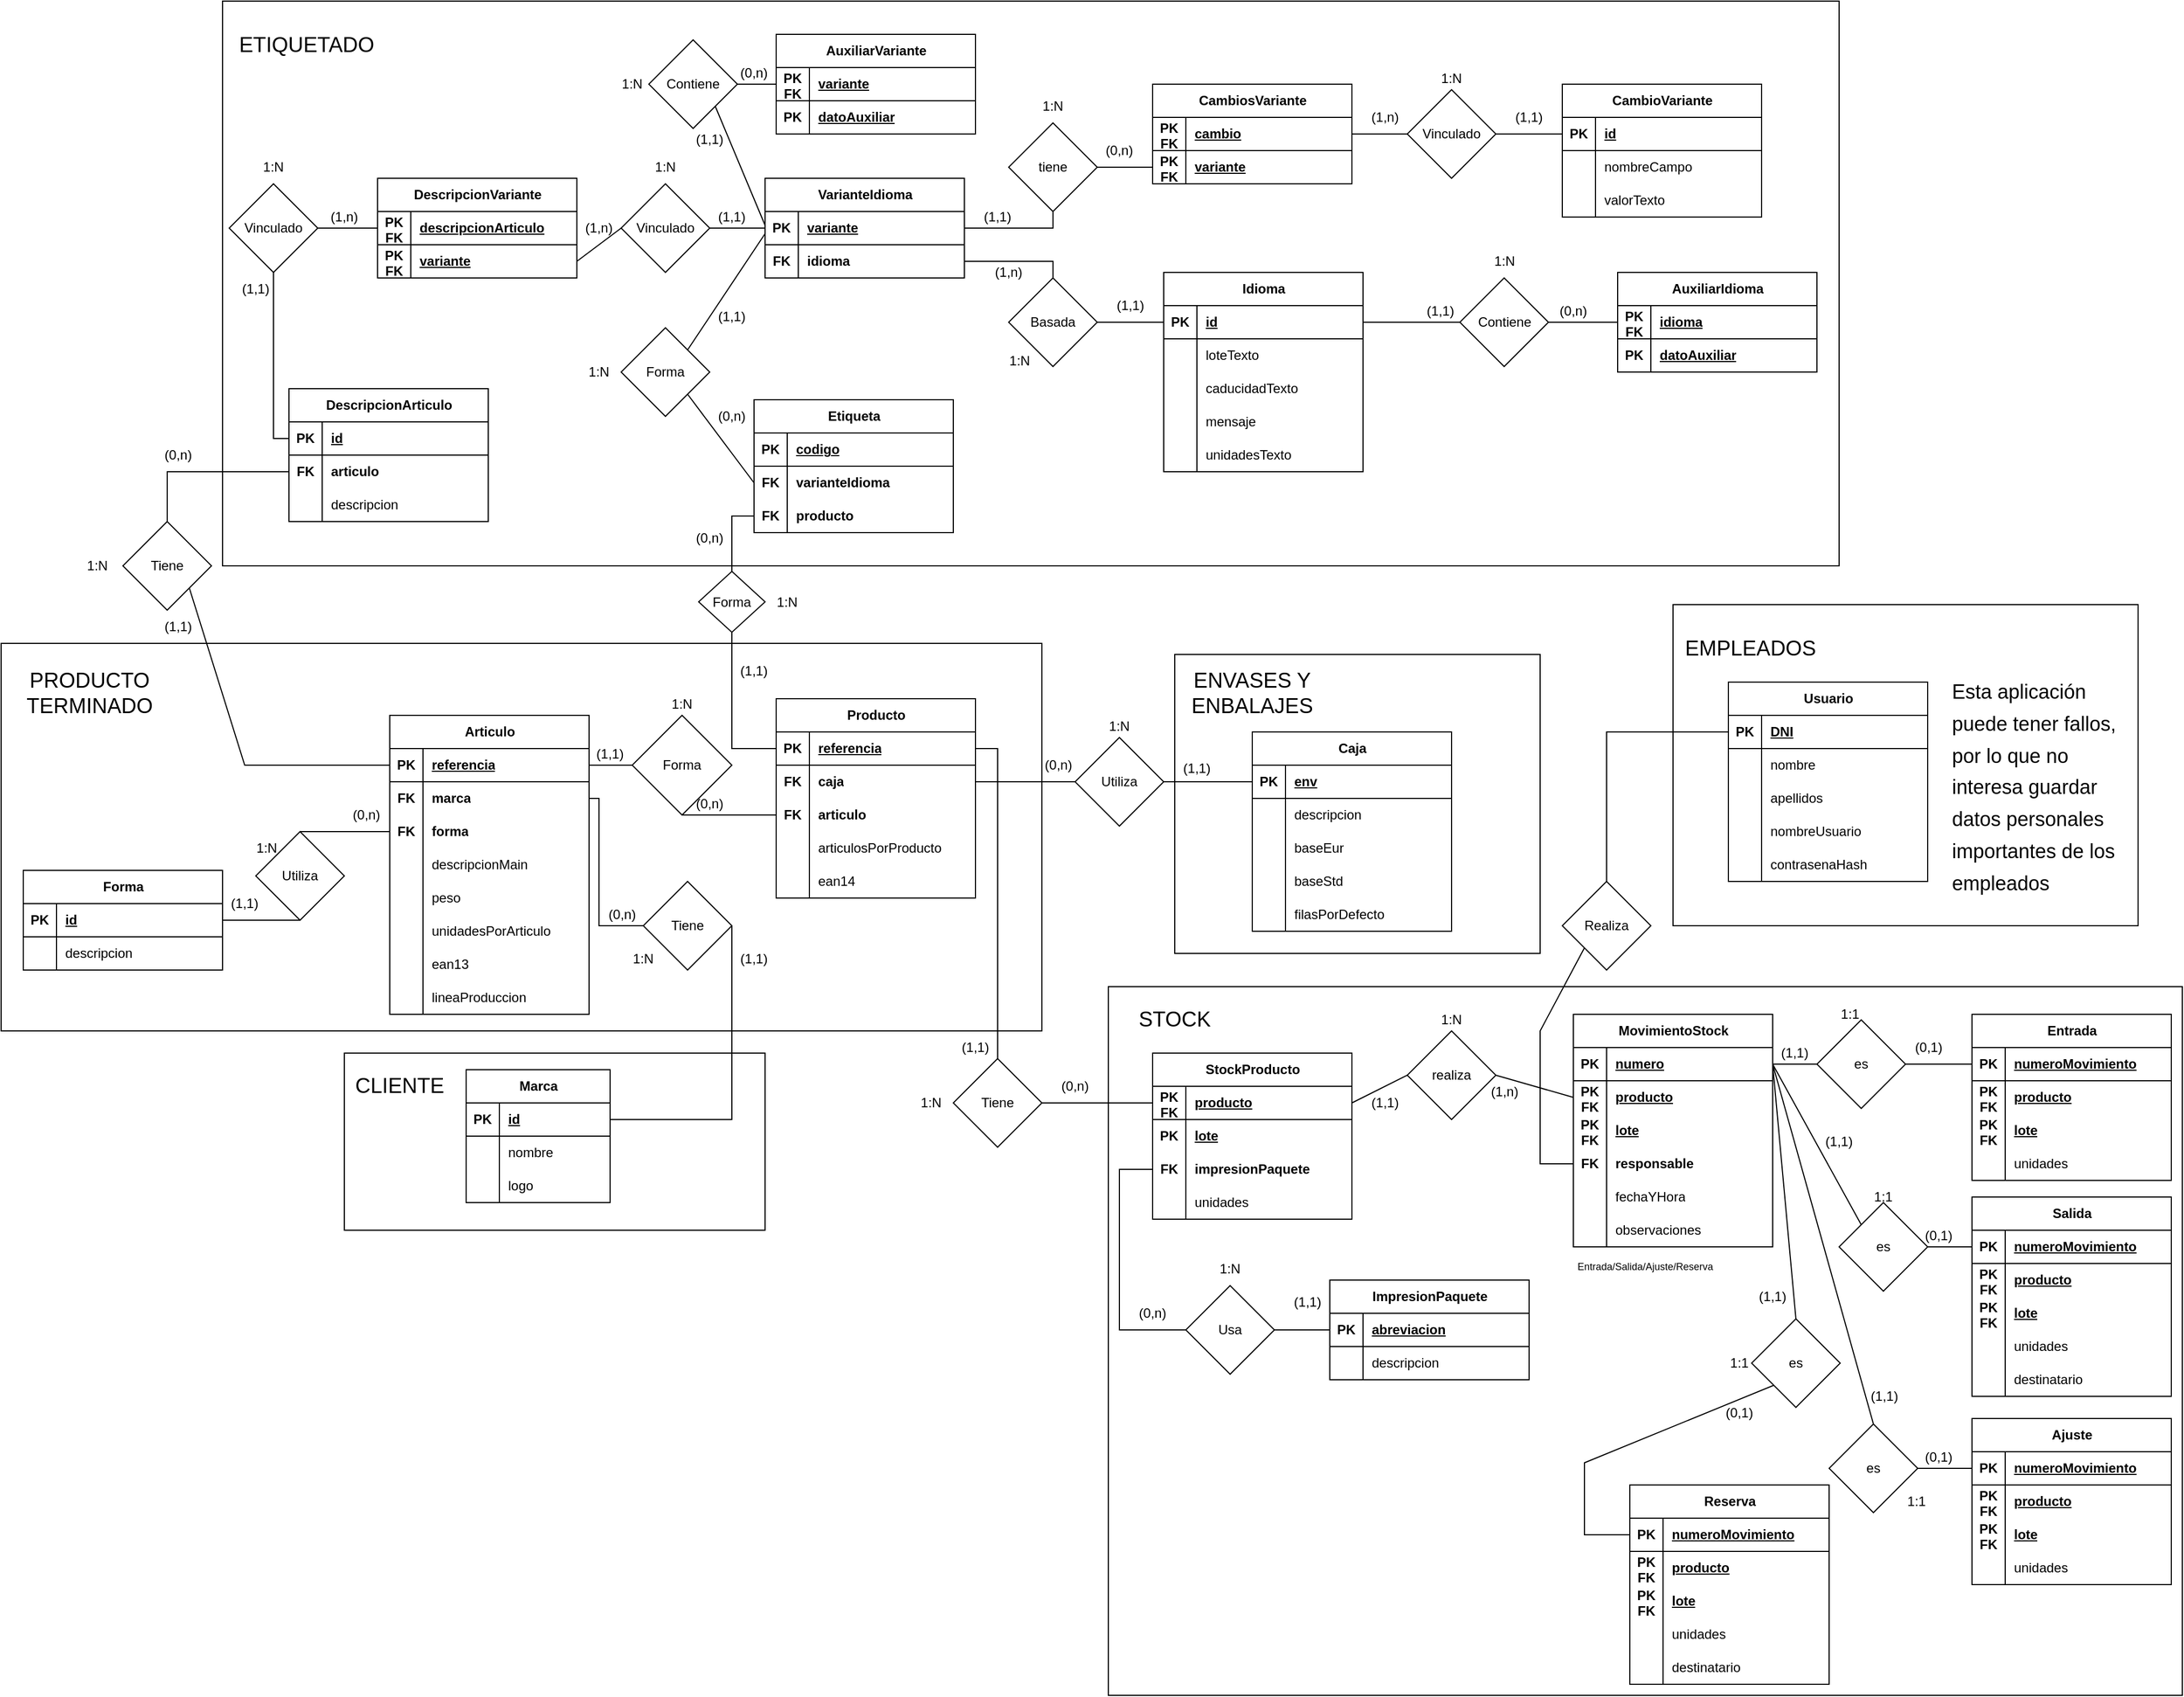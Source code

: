 <mxfile version="26.0.16" pages="2">
  <diagram id="C5RBs43oDa-KdzZeNtuy" name="Datos">
    <mxGraphModel dx="1886" dy="1949" grid="1" gridSize="10" guides="1" tooltips="1" connect="1" arrows="1" fold="1" page="1" pageScale="1" pageWidth="827" pageHeight="1169" math="0" shadow="0">
      <root>
        <mxCell id="WIyWlLk6GJQsqaUBKTNV-0" />
        <mxCell id="WIyWlLk6GJQsqaUBKTNV-1" parent="WIyWlLk6GJQsqaUBKTNV-0" />
        <mxCell id="XNytfzV0zI98V_hNxGgp-100" value="" style="rounded=0;whiteSpace=wrap;html=1;" parent="WIyWlLk6GJQsqaUBKTNV-1" vertex="1">
          <mxGeometry x="710" y="10" width="940" height="350" as="geometry" />
        </mxCell>
        <mxCell id="XNytfzV0zI98V_hNxGgp-101" value="" style="group" parent="WIyWlLk6GJQsqaUBKTNV-1" connectable="0" vertex="1">
          <mxGeometry x="880" y="70" width="360" height="230" as="geometry" />
        </mxCell>
        <mxCell id="XNytfzV0zI98V_hNxGgp-14" value="Utiliza" style="rhombus;whiteSpace=wrap;html=1;" parent="XNytfzV0zI98V_hNxGgp-101" vertex="1">
          <mxGeometry x="60" y="110" width="80" height="80" as="geometry" />
        </mxCell>
        <mxCell id="XNytfzV0zI98V_hNxGgp-17" value="(0,n)" style="text;html=1;align=center;verticalAlign=middle;whiteSpace=wrap;rounded=0;" parent="XNytfzV0zI98V_hNxGgp-101" vertex="1">
          <mxGeometry x="130" y="80" width="60" height="30" as="geometry" />
        </mxCell>
        <mxCell id="XNytfzV0zI98V_hNxGgp-18" value="(1,1)" style="text;html=1;align=center;verticalAlign=middle;whiteSpace=wrap;rounded=0;" parent="XNytfzV0zI98V_hNxGgp-101" vertex="1">
          <mxGeometry x="20" y="160" width="60" height="30" as="geometry" />
        </mxCell>
        <mxCell id="XNytfzV0zI98V_hNxGgp-20" value="1:N" style="text;html=1;align=center;verticalAlign=middle;whiteSpace=wrap;rounded=0;" parent="XNytfzV0zI98V_hNxGgp-101" vertex="1">
          <mxGeometry x="40" y="110" width="60" height="30" as="geometry" />
        </mxCell>
        <mxCell id="XNytfzV0zI98V_hNxGgp-52" value="Articulo" style="shape=table;startSize=30;container=1;collapsible=1;childLayout=tableLayout;fixedRows=1;rowLines=0;fontStyle=1;align=center;resizeLast=1;html=1;" parent="XNytfzV0zI98V_hNxGgp-101" vertex="1">
          <mxGeometry x="181" y="5" width="180" height="270" as="geometry" />
        </mxCell>
        <mxCell id="XNytfzV0zI98V_hNxGgp-53" value="" style="shape=tableRow;horizontal=0;startSize=0;swimlaneHead=0;swimlaneBody=0;fillColor=none;collapsible=0;dropTarget=0;points=[[0,0.5],[1,0.5]];portConstraint=eastwest;top=0;left=0;right=0;bottom=1;" parent="XNytfzV0zI98V_hNxGgp-52" vertex="1">
          <mxGeometry y="30" width="180" height="30" as="geometry" />
        </mxCell>
        <mxCell id="XNytfzV0zI98V_hNxGgp-54" value="PK" style="shape=partialRectangle;connectable=0;fillColor=none;top=0;left=0;bottom=0;right=0;fontStyle=1;overflow=hidden;whiteSpace=wrap;html=1;" parent="XNytfzV0zI98V_hNxGgp-53" vertex="1">
          <mxGeometry width="30" height="30" as="geometry">
            <mxRectangle width="30" height="30" as="alternateBounds" />
          </mxGeometry>
        </mxCell>
        <mxCell id="XNytfzV0zI98V_hNxGgp-55" value="referencia" style="shape=partialRectangle;connectable=0;fillColor=none;top=0;left=0;bottom=0;right=0;align=left;spacingLeft=6;fontStyle=5;overflow=hidden;whiteSpace=wrap;html=1;" parent="XNytfzV0zI98V_hNxGgp-53" vertex="1">
          <mxGeometry x="30" width="150" height="30" as="geometry">
            <mxRectangle width="150" height="30" as="alternateBounds" />
          </mxGeometry>
        </mxCell>
        <mxCell id="XNytfzV0zI98V_hNxGgp-56" value="" style="shape=tableRow;horizontal=0;startSize=0;swimlaneHead=0;swimlaneBody=0;fillColor=none;collapsible=0;dropTarget=0;points=[[0,0.5],[1,0.5]];portConstraint=eastwest;top=0;left=0;right=0;bottom=0;fontStyle=1;rounded=0;" parent="XNytfzV0zI98V_hNxGgp-52" vertex="1">
          <mxGeometry y="60" width="180" height="30" as="geometry" />
        </mxCell>
        <mxCell id="XNytfzV0zI98V_hNxGgp-57" value="FK" style="shape=partialRectangle;connectable=0;fillColor=none;top=0;left=0;bottom=0;right=0;editable=1;overflow=hidden;whiteSpace=wrap;html=1;fontStyle=1" parent="XNytfzV0zI98V_hNxGgp-56" vertex="1">
          <mxGeometry width="30" height="30" as="geometry">
            <mxRectangle width="30" height="30" as="alternateBounds" />
          </mxGeometry>
        </mxCell>
        <mxCell id="XNytfzV0zI98V_hNxGgp-58" value="marca" style="shape=partialRectangle;connectable=0;fillColor=none;top=0;left=0;bottom=0;right=0;align=left;spacingLeft=6;overflow=hidden;whiteSpace=wrap;html=1;fontStyle=1;strokeColor=default;" parent="XNytfzV0zI98V_hNxGgp-56" vertex="1">
          <mxGeometry x="30" width="150" height="30" as="geometry">
            <mxRectangle width="150" height="30" as="alternateBounds" />
          </mxGeometry>
        </mxCell>
        <mxCell id="XNytfzV0zI98V_hNxGgp-59" value="" style="shape=tableRow;horizontal=0;startSize=0;swimlaneHead=0;swimlaneBody=0;fillColor=none;collapsible=0;dropTarget=0;points=[[0,0.5],[1,0.5]];portConstraint=eastwest;top=0;left=0;right=0;bottom=0;fontStyle=1;swimlaneFillColor=#000000;strokeColor=default;" parent="XNytfzV0zI98V_hNxGgp-52" vertex="1">
          <mxGeometry y="90" width="180" height="30" as="geometry" />
        </mxCell>
        <mxCell id="XNytfzV0zI98V_hNxGgp-60" value="FK" style="shape=partialRectangle;connectable=0;fillColor=none;top=0;left=0;bottom=0;right=0;editable=1;overflow=hidden;whiteSpace=wrap;html=1;fontStyle=1" parent="XNytfzV0zI98V_hNxGgp-59" vertex="1">
          <mxGeometry width="30" height="30" as="geometry">
            <mxRectangle width="30" height="30" as="alternateBounds" />
          </mxGeometry>
        </mxCell>
        <mxCell id="XNytfzV0zI98V_hNxGgp-61" value="forma" style="shape=partialRectangle;connectable=0;fillColor=none;top=0;left=0;bottom=0;right=0;align=left;spacingLeft=6;overflow=hidden;whiteSpace=wrap;html=1;fontStyle=1" parent="XNytfzV0zI98V_hNxGgp-59" vertex="1">
          <mxGeometry x="30" width="150" height="30" as="geometry">
            <mxRectangle width="150" height="30" as="alternateBounds" />
          </mxGeometry>
        </mxCell>
        <mxCell id="XNytfzV0zI98V_hNxGgp-62" value="" style="shape=tableRow;horizontal=0;startSize=0;swimlaneHead=0;swimlaneBody=0;fillColor=none;collapsible=0;dropTarget=0;points=[[0,0.5],[1,0.5]];portConstraint=eastwest;top=0;left=0;right=0;bottom=0;" parent="XNytfzV0zI98V_hNxGgp-52" vertex="1">
          <mxGeometry y="120" width="180" height="30" as="geometry" />
        </mxCell>
        <mxCell id="XNytfzV0zI98V_hNxGgp-63" value="" style="shape=partialRectangle;connectable=0;fillColor=none;top=0;left=0;bottom=0;right=0;editable=1;overflow=hidden;whiteSpace=wrap;html=1;" parent="XNytfzV0zI98V_hNxGgp-62" vertex="1">
          <mxGeometry width="30" height="30" as="geometry">
            <mxRectangle width="30" height="30" as="alternateBounds" />
          </mxGeometry>
        </mxCell>
        <mxCell id="XNytfzV0zI98V_hNxGgp-64" value="descripcionMain" style="shape=partialRectangle;connectable=0;fillColor=none;top=0;left=0;bottom=0;right=0;align=left;spacingLeft=6;overflow=hidden;whiteSpace=wrap;html=1;fontStyle=0" parent="XNytfzV0zI98V_hNxGgp-62" vertex="1">
          <mxGeometry x="30" width="150" height="30" as="geometry">
            <mxRectangle width="150" height="30" as="alternateBounds" />
          </mxGeometry>
        </mxCell>
        <mxCell id="XNytfzV0zI98V_hNxGgp-65" style="shape=tableRow;horizontal=0;startSize=0;swimlaneHead=0;swimlaneBody=0;fillColor=none;collapsible=0;dropTarget=0;points=[[0,0.5],[1,0.5]];portConstraint=eastwest;top=0;left=0;right=0;bottom=0;" parent="XNytfzV0zI98V_hNxGgp-52" vertex="1">
          <mxGeometry y="150" width="180" height="30" as="geometry" />
        </mxCell>
        <mxCell id="XNytfzV0zI98V_hNxGgp-66" style="shape=partialRectangle;connectable=0;fillColor=none;top=0;left=0;bottom=0;right=0;editable=1;overflow=hidden;whiteSpace=wrap;html=1;" parent="XNytfzV0zI98V_hNxGgp-65" vertex="1">
          <mxGeometry width="30" height="30" as="geometry">
            <mxRectangle width="30" height="30" as="alternateBounds" />
          </mxGeometry>
        </mxCell>
        <mxCell id="XNytfzV0zI98V_hNxGgp-67" value="&lt;span style=&quot;font-weight: normal;&quot;&gt;peso&lt;/span&gt;" style="shape=partialRectangle;connectable=0;fillColor=none;top=0;left=0;bottom=0;right=0;align=left;spacingLeft=6;overflow=hidden;whiteSpace=wrap;html=1;fontStyle=1" parent="XNytfzV0zI98V_hNxGgp-65" vertex="1">
          <mxGeometry x="30" width="150" height="30" as="geometry">
            <mxRectangle width="150" height="30" as="alternateBounds" />
          </mxGeometry>
        </mxCell>
        <mxCell id="XNytfzV0zI98V_hNxGgp-68" style="shape=tableRow;horizontal=0;startSize=0;swimlaneHead=0;swimlaneBody=0;fillColor=none;collapsible=0;dropTarget=0;points=[[0,0.5],[1,0.5]];portConstraint=eastwest;top=0;left=0;right=0;bottom=0;" parent="XNytfzV0zI98V_hNxGgp-52" vertex="1">
          <mxGeometry y="180" width="180" height="30" as="geometry" />
        </mxCell>
        <mxCell id="XNytfzV0zI98V_hNxGgp-69" style="shape=partialRectangle;connectable=0;fillColor=none;top=0;left=0;bottom=0;right=0;editable=1;overflow=hidden;whiteSpace=wrap;html=1;" parent="XNytfzV0zI98V_hNxGgp-68" vertex="1">
          <mxGeometry width="30" height="30" as="geometry">
            <mxRectangle width="30" height="30" as="alternateBounds" />
          </mxGeometry>
        </mxCell>
        <mxCell id="XNytfzV0zI98V_hNxGgp-70" value="unidadesPorArticulo" style="shape=partialRectangle;connectable=0;fillColor=none;top=0;left=0;bottom=0;right=0;align=left;spacingLeft=6;overflow=hidden;whiteSpace=wrap;html=1;fontStyle=0" parent="XNytfzV0zI98V_hNxGgp-68" vertex="1">
          <mxGeometry x="30" width="150" height="30" as="geometry">
            <mxRectangle width="150" height="30" as="alternateBounds" />
          </mxGeometry>
        </mxCell>
        <mxCell id="XNytfzV0zI98V_hNxGgp-71" style="shape=tableRow;horizontal=0;startSize=0;swimlaneHead=0;swimlaneBody=0;fillColor=none;collapsible=0;dropTarget=0;points=[[0,0.5],[1,0.5]];portConstraint=eastwest;top=0;left=0;right=0;bottom=0;" parent="XNytfzV0zI98V_hNxGgp-52" vertex="1">
          <mxGeometry y="210" width="180" height="30" as="geometry" />
        </mxCell>
        <mxCell id="XNytfzV0zI98V_hNxGgp-72" style="shape=partialRectangle;connectable=0;fillColor=none;top=0;left=0;bottom=0;right=0;editable=1;overflow=hidden;whiteSpace=wrap;html=1;" parent="XNytfzV0zI98V_hNxGgp-71" vertex="1">
          <mxGeometry width="30" height="30" as="geometry">
            <mxRectangle width="30" height="30" as="alternateBounds" />
          </mxGeometry>
        </mxCell>
        <mxCell id="XNytfzV0zI98V_hNxGgp-73" value="ean13" style="shape=partialRectangle;connectable=0;fillColor=none;top=0;left=0;bottom=0;right=0;align=left;spacingLeft=6;overflow=hidden;whiteSpace=wrap;html=1;fontStyle=0" parent="XNytfzV0zI98V_hNxGgp-71" vertex="1">
          <mxGeometry x="30" width="150" height="30" as="geometry">
            <mxRectangle width="150" height="30" as="alternateBounds" />
          </mxGeometry>
        </mxCell>
        <mxCell id="XNytfzV0zI98V_hNxGgp-74" style="shape=tableRow;horizontal=0;startSize=0;swimlaneHead=0;swimlaneBody=0;fillColor=none;collapsible=0;dropTarget=0;points=[[0,0.5],[1,0.5]];portConstraint=eastwest;top=0;left=0;right=0;bottom=0;" parent="XNytfzV0zI98V_hNxGgp-52" vertex="1">
          <mxGeometry y="240" width="180" height="30" as="geometry" />
        </mxCell>
        <mxCell id="XNytfzV0zI98V_hNxGgp-75" style="shape=partialRectangle;connectable=0;fillColor=none;top=0;left=0;bottom=0;right=0;editable=1;overflow=hidden;whiteSpace=wrap;html=1;" parent="XNytfzV0zI98V_hNxGgp-74" vertex="1">
          <mxGeometry width="30" height="30" as="geometry">
            <mxRectangle width="30" height="30" as="alternateBounds" />
          </mxGeometry>
        </mxCell>
        <mxCell id="XNytfzV0zI98V_hNxGgp-76" value="lineaProduccion" style="shape=partialRectangle;connectable=0;fillColor=none;top=0;left=0;bottom=0;right=0;align=left;spacingLeft=6;overflow=hidden;whiteSpace=wrap;html=1;fontStyle=0" parent="XNytfzV0zI98V_hNxGgp-74" vertex="1">
          <mxGeometry x="30" width="150" height="30" as="geometry">
            <mxRectangle width="150" height="30" as="alternateBounds" />
          </mxGeometry>
        </mxCell>
        <mxCell id="XNytfzV0zI98V_hNxGgp-16" value="" style="endArrow=none;html=1;rounded=0;entryX=0.5;entryY=0;entryDx=0;entryDy=0;exitX=0;exitY=0.5;exitDx=0;exitDy=0;" parent="XNytfzV0zI98V_hNxGgp-101" source="XNytfzV0zI98V_hNxGgp-59" target="XNytfzV0zI98V_hNxGgp-14" edge="1">
          <mxGeometry width="50" height="50" relative="1" as="geometry">
            <mxPoint x="430" y="270" as="sourcePoint" />
            <mxPoint x="300" y="205" as="targetPoint" />
          </mxGeometry>
        </mxCell>
        <mxCell id="XNytfzV0zI98V_hNxGgp-1" value="PRODUCTO TERMINADO" style="text;html=1;align=center;verticalAlign=middle;whiteSpace=wrap;rounded=0;fontSize=19;" parent="WIyWlLk6GJQsqaUBKTNV-1" vertex="1">
          <mxGeometry x="730" y="25" width="120" height="60" as="geometry" />
        </mxCell>
        <mxCell id="XNytfzV0zI98V_hNxGgp-103" value="" style="rounded=0;whiteSpace=wrap;html=1;" parent="WIyWlLk6GJQsqaUBKTNV-1" vertex="1">
          <mxGeometry x="1020" y="380" width="380" height="160" as="geometry" />
        </mxCell>
        <mxCell id="XNytfzV0zI98V_hNxGgp-104" value="CLIENTE" style="text;html=1;align=center;verticalAlign=middle;whiteSpace=wrap;rounded=0;fontSize=19;" parent="WIyWlLk6GJQsqaUBKTNV-1" vertex="1">
          <mxGeometry x="1010" y="380" width="120" height="60" as="geometry" />
        </mxCell>
        <mxCell id="XNytfzV0zI98V_hNxGgp-109" value="Marca" style="shape=table;startSize=30;container=1;collapsible=1;childLayout=tableLayout;fixedRows=1;rowLines=0;fontStyle=1;align=center;resizeLast=1;html=1;" parent="WIyWlLk6GJQsqaUBKTNV-1" vertex="1">
          <mxGeometry x="1130" y="395" width="130" height="120" as="geometry" />
        </mxCell>
        <mxCell id="XNytfzV0zI98V_hNxGgp-110" value="" style="shape=tableRow;horizontal=0;startSize=0;swimlaneHead=0;swimlaneBody=0;fillColor=none;collapsible=0;dropTarget=0;points=[[0,0.5],[1,0.5]];portConstraint=eastwest;top=0;left=0;right=0;bottom=1;" parent="XNytfzV0zI98V_hNxGgp-109" vertex="1">
          <mxGeometry y="30" width="130" height="30" as="geometry" />
        </mxCell>
        <mxCell id="XNytfzV0zI98V_hNxGgp-111" value="PK" style="shape=partialRectangle;connectable=0;fillColor=none;top=0;left=0;bottom=0;right=0;fontStyle=1;overflow=hidden;whiteSpace=wrap;html=1;" parent="XNytfzV0zI98V_hNxGgp-110" vertex="1">
          <mxGeometry width="30" height="30" as="geometry">
            <mxRectangle width="30" height="30" as="alternateBounds" />
          </mxGeometry>
        </mxCell>
        <mxCell id="XNytfzV0zI98V_hNxGgp-112" value="id" style="shape=partialRectangle;connectable=0;fillColor=none;top=0;left=0;bottom=0;right=0;align=left;spacingLeft=6;fontStyle=5;overflow=hidden;whiteSpace=wrap;html=1;" parent="XNytfzV0zI98V_hNxGgp-110" vertex="1">
          <mxGeometry x="30" width="100" height="30" as="geometry">
            <mxRectangle width="100" height="30" as="alternateBounds" />
          </mxGeometry>
        </mxCell>
        <mxCell id="XNytfzV0zI98V_hNxGgp-113" value="" style="shape=tableRow;horizontal=0;startSize=0;swimlaneHead=0;swimlaneBody=0;fillColor=none;collapsible=0;dropTarget=0;points=[[0,0.5],[1,0.5]];portConstraint=eastwest;top=0;left=0;right=0;bottom=0;" parent="XNytfzV0zI98V_hNxGgp-109" vertex="1">
          <mxGeometry y="60" width="130" height="30" as="geometry" />
        </mxCell>
        <mxCell id="XNytfzV0zI98V_hNxGgp-114" value="" style="shape=partialRectangle;connectable=0;fillColor=none;top=0;left=0;bottom=0;right=0;editable=1;overflow=hidden;whiteSpace=wrap;html=1;" parent="XNytfzV0zI98V_hNxGgp-113" vertex="1">
          <mxGeometry width="30" height="30" as="geometry">
            <mxRectangle width="30" height="30" as="alternateBounds" />
          </mxGeometry>
        </mxCell>
        <mxCell id="XNytfzV0zI98V_hNxGgp-115" value="nombre" style="shape=partialRectangle;connectable=0;fillColor=none;top=0;left=0;bottom=0;right=0;align=left;spacingLeft=6;overflow=hidden;whiteSpace=wrap;html=1;" parent="XNytfzV0zI98V_hNxGgp-113" vertex="1">
          <mxGeometry x="30" width="100" height="30" as="geometry">
            <mxRectangle width="100" height="30" as="alternateBounds" />
          </mxGeometry>
        </mxCell>
        <mxCell id="XNytfzV0zI98V_hNxGgp-116" value="" style="shape=tableRow;horizontal=0;startSize=0;swimlaneHead=0;swimlaneBody=0;fillColor=none;collapsible=0;dropTarget=0;points=[[0,0.5],[1,0.5]];portConstraint=eastwest;top=0;left=0;right=0;bottom=0;" parent="XNytfzV0zI98V_hNxGgp-109" vertex="1">
          <mxGeometry y="90" width="130" height="30" as="geometry" />
        </mxCell>
        <mxCell id="XNytfzV0zI98V_hNxGgp-117" value="" style="shape=partialRectangle;connectable=0;fillColor=none;top=0;left=0;bottom=0;right=0;editable=1;overflow=hidden;whiteSpace=wrap;html=1;" parent="XNytfzV0zI98V_hNxGgp-116" vertex="1">
          <mxGeometry width="30" height="30" as="geometry">
            <mxRectangle width="30" height="30" as="alternateBounds" />
          </mxGeometry>
        </mxCell>
        <mxCell id="XNytfzV0zI98V_hNxGgp-118" value="logo" style="shape=partialRectangle;connectable=0;fillColor=none;top=0;left=0;bottom=0;right=0;align=left;spacingLeft=6;overflow=hidden;whiteSpace=wrap;html=1;" parent="XNytfzV0zI98V_hNxGgp-116" vertex="1">
          <mxGeometry x="30" width="100" height="30" as="geometry">
            <mxRectangle width="100" height="30" as="alternateBounds" />
          </mxGeometry>
        </mxCell>
        <mxCell id="XNytfzV0zI98V_hNxGgp-122" value="Tiene" style="rhombus;whiteSpace=wrap;html=1;" parent="WIyWlLk6GJQsqaUBKTNV-1" vertex="1">
          <mxGeometry x="1290" y="225" width="80" height="80" as="geometry" />
        </mxCell>
        <mxCell id="XNytfzV0zI98V_hNxGgp-126" value="(1,1)" style="text;html=1;align=center;verticalAlign=middle;whiteSpace=wrap;rounded=0;" parent="WIyWlLk6GJQsqaUBKTNV-1" vertex="1">
          <mxGeometry x="1360" y="280" width="60" height="30" as="geometry" />
        </mxCell>
        <mxCell id="XNytfzV0zI98V_hNxGgp-128" value="(0,n)" style="text;html=1;align=center;verticalAlign=middle;whiteSpace=wrap;rounded=0;" parent="WIyWlLk6GJQsqaUBKTNV-1" vertex="1">
          <mxGeometry x="1241" y="240" width="60" height="30" as="geometry" />
        </mxCell>
        <mxCell id="XNytfzV0zI98V_hNxGgp-130" value="1:N" style="text;html=1;align=center;verticalAlign=middle;whiteSpace=wrap;rounded=0;" parent="WIyWlLk6GJQsqaUBKTNV-1" vertex="1">
          <mxGeometry x="1260" y="280" width="60" height="30" as="geometry" />
        </mxCell>
        <mxCell id="XNytfzV0zI98V_hNxGgp-131" value="" style="rounded=0;whiteSpace=wrap;html=1;" parent="WIyWlLk6GJQsqaUBKTNV-1" vertex="1">
          <mxGeometry x="1770" y="20" width="330" height="270" as="geometry" />
        </mxCell>
        <mxCell id="XNytfzV0zI98V_hNxGgp-133" value="ENVASES Y ENBALAJES" style="text;html=1;align=center;verticalAlign=middle;whiteSpace=wrap;rounded=0;fontSize=19;" parent="WIyWlLk6GJQsqaUBKTNV-1" vertex="1">
          <mxGeometry x="1780" y="25" width="120" height="60" as="geometry" />
        </mxCell>
        <mxCell id="XNytfzV0zI98V_hNxGgp-134" value="Caja" style="shape=table;startSize=30;container=1;collapsible=1;childLayout=tableLayout;fixedRows=1;rowLines=0;fontStyle=1;align=center;resizeLast=1;html=1;" parent="WIyWlLk6GJQsqaUBKTNV-1" vertex="1">
          <mxGeometry x="1840" y="90" width="180" height="180" as="geometry" />
        </mxCell>
        <mxCell id="XNytfzV0zI98V_hNxGgp-135" value="" style="shape=tableRow;horizontal=0;startSize=0;swimlaneHead=0;swimlaneBody=0;fillColor=none;collapsible=0;dropTarget=0;points=[[0,0.5],[1,0.5]];portConstraint=eastwest;top=0;left=0;right=0;bottom=1;" parent="XNytfzV0zI98V_hNxGgp-134" vertex="1">
          <mxGeometry y="30" width="180" height="30" as="geometry" />
        </mxCell>
        <mxCell id="XNytfzV0zI98V_hNxGgp-136" value="PK" style="shape=partialRectangle;connectable=0;fillColor=none;top=0;left=0;bottom=0;right=0;fontStyle=1;overflow=hidden;whiteSpace=wrap;html=1;" parent="XNytfzV0zI98V_hNxGgp-135" vertex="1">
          <mxGeometry width="30" height="30" as="geometry">
            <mxRectangle width="30" height="30" as="alternateBounds" />
          </mxGeometry>
        </mxCell>
        <mxCell id="XNytfzV0zI98V_hNxGgp-137" value="env" style="shape=partialRectangle;connectable=0;fillColor=none;top=0;left=0;bottom=0;right=0;align=left;spacingLeft=6;fontStyle=5;overflow=hidden;whiteSpace=wrap;html=1;" parent="XNytfzV0zI98V_hNxGgp-135" vertex="1">
          <mxGeometry x="30" width="150" height="30" as="geometry">
            <mxRectangle width="150" height="30" as="alternateBounds" />
          </mxGeometry>
        </mxCell>
        <mxCell id="XNytfzV0zI98V_hNxGgp-138" value="" style="shape=tableRow;horizontal=0;startSize=0;swimlaneHead=0;swimlaneBody=0;fillColor=none;collapsible=0;dropTarget=0;points=[[0,0.5],[1,0.5]];portConstraint=eastwest;top=0;left=0;right=0;bottom=0;" parent="XNytfzV0zI98V_hNxGgp-134" vertex="1">
          <mxGeometry y="60" width="180" height="30" as="geometry" />
        </mxCell>
        <mxCell id="XNytfzV0zI98V_hNxGgp-139" value="" style="shape=partialRectangle;connectable=0;fillColor=none;top=0;left=0;bottom=0;right=0;editable=1;overflow=hidden;whiteSpace=wrap;html=1;" parent="XNytfzV0zI98V_hNxGgp-138" vertex="1">
          <mxGeometry width="30" height="30" as="geometry">
            <mxRectangle width="30" height="30" as="alternateBounds" />
          </mxGeometry>
        </mxCell>
        <mxCell id="XNytfzV0zI98V_hNxGgp-140" value="descripcion" style="shape=partialRectangle;connectable=0;fillColor=none;top=0;left=0;bottom=0;right=0;align=left;spacingLeft=6;overflow=hidden;whiteSpace=wrap;html=1;" parent="XNytfzV0zI98V_hNxGgp-138" vertex="1">
          <mxGeometry x="30" width="150" height="30" as="geometry">
            <mxRectangle width="150" height="30" as="alternateBounds" />
          </mxGeometry>
        </mxCell>
        <mxCell id="XNytfzV0zI98V_hNxGgp-141" value="" style="shape=tableRow;horizontal=0;startSize=0;swimlaneHead=0;swimlaneBody=0;fillColor=none;collapsible=0;dropTarget=0;points=[[0,0.5],[1,0.5]];portConstraint=eastwest;top=0;left=0;right=0;bottom=0;" parent="XNytfzV0zI98V_hNxGgp-134" vertex="1">
          <mxGeometry y="90" width="180" height="30" as="geometry" />
        </mxCell>
        <mxCell id="XNytfzV0zI98V_hNxGgp-142" value="" style="shape=partialRectangle;connectable=0;fillColor=none;top=0;left=0;bottom=0;right=0;editable=1;overflow=hidden;whiteSpace=wrap;html=1;" parent="XNytfzV0zI98V_hNxGgp-141" vertex="1">
          <mxGeometry width="30" height="30" as="geometry">
            <mxRectangle width="30" height="30" as="alternateBounds" />
          </mxGeometry>
        </mxCell>
        <mxCell id="XNytfzV0zI98V_hNxGgp-143" value="baseEur" style="shape=partialRectangle;connectable=0;fillColor=none;top=0;left=0;bottom=0;right=0;align=left;spacingLeft=6;overflow=hidden;whiteSpace=wrap;html=1;" parent="XNytfzV0zI98V_hNxGgp-141" vertex="1">
          <mxGeometry x="30" width="150" height="30" as="geometry">
            <mxRectangle width="150" height="30" as="alternateBounds" />
          </mxGeometry>
        </mxCell>
        <mxCell id="XNytfzV0zI98V_hNxGgp-144" value="" style="shape=tableRow;horizontal=0;startSize=0;swimlaneHead=0;swimlaneBody=0;fillColor=none;collapsible=0;dropTarget=0;points=[[0,0.5],[1,0.5]];portConstraint=eastwest;top=0;left=0;right=0;bottom=0;" parent="XNytfzV0zI98V_hNxGgp-134" vertex="1">
          <mxGeometry y="120" width="180" height="30" as="geometry" />
        </mxCell>
        <mxCell id="XNytfzV0zI98V_hNxGgp-145" value="" style="shape=partialRectangle;connectable=0;fillColor=none;top=0;left=0;bottom=0;right=0;editable=1;overflow=hidden;whiteSpace=wrap;html=1;" parent="XNytfzV0zI98V_hNxGgp-144" vertex="1">
          <mxGeometry width="30" height="30" as="geometry">
            <mxRectangle width="30" height="30" as="alternateBounds" />
          </mxGeometry>
        </mxCell>
        <mxCell id="XNytfzV0zI98V_hNxGgp-146" value="baseStd" style="shape=partialRectangle;connectable=0;fillColor=none;top=0;left=0;bottom=0;right=0;align=left;spacingLeft=6;overflow=hidden;whiteSpace=wrap;html=1;" parent="XNytfzV0zI98V_hNxGgp-144" vertex="1">
          <mxGeometry x="30" width="150" height="30" as="geometry">
            <mxRectangle width="150" height="30" as="alternateBounds" />
          </mxGeometry>
        </mxCell>
        <mxCell id="XNytfzV0zI98V_hNxGgp-147" style="shape=tableRow;horizontal=0;startSize=0;swimlaneHead=0;swimlaneBody=0;fillColor=none;collapsible=0;dropTarget=0;points=[[0,0.5],[1,0.5]];portConstraint=eastwest;top=0;left=0;right=0;bottom=0;" parent="XNytfzV0zI98V_hNxGgp-134" vertex="1">
          <mxGeometry y="150" width="180" height="30" as="geometry" />
        </mxCell>
        <mxCell id="XNytfzV0zI98V_hNxGgp-148" style="shape=partialRectangle;connectable=0;fillColor=none;top=0;left=0;bottom=0;right=0;editable=1;overflow=hidden;whiteSpace=wrap;html=1;" parent="XNytfzV0zI98V_hNxGgp-147" vertex="1">
          <mxGeometry width="30" height="30" as="geometry">
            <mxRectangle width="30" height="30" as="alternateBounds" />
          </mxGeometry>
        </mxCell>
        <mxCell id="XNytfzV0zI98V_hNxGgp-149" value="filasPorDefecto" style="shape=partialRectangle;connectable=0;fillColor=none;top=0;left=0;bottom=0;right=0;align=left;spacingLeft=6;overflow=hidden;whiteSpace=wrap;html=1;" parent="XNytfzV0zI98V_hNxGgp-147" vertex="1">
          <mxGeometry x="30" width="150" height="30" as="geometry">
            <mxRectangle width="150" height="30" as="alternateBounds" />
          </mxGeometry>
        </mxCell>
        <mxCell id="XNytfzV0zI98V_hNxGgp-150" value="Producto" style="shape=table;startSize=30;container=1;collapsible=1;childLayout=tableLayout;fixedRows=1;rowLines=0;fontStyle=1;align=center;resizeLast=1;html=1;" parent="WIyWlLk6GJQsqaUBKTNV-1" vertex="1">
          <mxGeometry x="1410" y="60" width="180" height="180" as="geometry" />
        </mxCell>
        <mxCell id="XNytfzV0zI98V_hNxGgp-151" value="" style="shape=tableRow;horizontal=0;startSize=0;swimlaneHead=0;swimlaneBody=0;fillColor=none;collapsible=0;dropTarget=0;points=[[0,0.5],[1,0.5]];portConstraint=eastwest;top=0;left=0;right=0;bottom=1;" parent="XNytfzV0zI98V_hNxGgp-150" vertex="1">
          <mxGeometry y="30" width="180" height="30" as="geometry" />
        </mxCell>
        <mxCell id="XNytfzV0zI98V_hNxGgp-152" value="PK" style="shape=partialRectangle;connectable=0;fillColor=none;top=0;left=0;bottom=0;right=0;fontStyle=1;overflow=hidden;whiteSpace=wrap;html=1;" parent="XNytfzV0zI98V_hNxGgp-151" vertex="1">
          <mxGeometry width="30" height="30" as="geometry">
            <mxRectangle width="30" height="30" as="alternateBounds" />
          </mxGeometry>
        </mxCell>
        <mxCell id="XNytfzV0zI98V_hNxGgp-153" value="referencia" style="shape=partialRectangle;connectable=0;fillColor=none;top=0;left=0;bottom=0;right=0;align=left;spacingLeft=6;fontStyle=5;overflow=hidden;whiteSpace=wrap;html=1;" parent="XNytfzV0zI98V_hNxGgp-151" vertex="1">
          <mxGeometry x="30" width="150" height="30" as="geometry">
            <mxRectangle width="150" height="30" as="alternateBounds" />
          </mxGeometry>
        </mxCell>
        <mxCell id="XNytfzV0zI98V_hNxGgp-154" value="" style="shape=tableRow;horizontal=0;startSize=0;swimlaneHead=0;swimlaneBody=0;fillColor=none;collapsible=0;dropTarget=0;points=[[0,0.5],[1,0.5]];portConstraint=eastwest;top=0;left=0;right=0;bottom=0;" parent="XNytfzV0zI98V_hNxGgp-150" vertex="1">
          <mxGeometry y="60" width="180" height="30" as="geometry" />
        </mxCell>
        <mxCell id="XNytfzV0zI98V_hNxGgp-155" value="FK" style="shape=partialRectangle;connectable=0;fillColor=none;top=0;left=0;bottom=0;right=0;editable=1;overflow=hidden;whiteSpace=wrap;html=1;fontStyle=1" parent="XNytfzV0zI98V_hNxGgp-154" vertex="1">
          <mxGeometry width="30" height="30" as="geometry">
            <mxRectangle width="30" height="30" as="alternateBounds" />
          </mxGeometry>
        </mxCell>
        <mxCell id="XNytfzV0zI98V_hNxGgp-156" value="caja" style="shape=partialRectangle;connectable=0;fillColor=none;top=0;left=0;bottom=0;right=0;align=left;spacingLeft=6;overflow=hidden;whiteSpace=wrap;html=1;fontStyle=1" parent="XNytfzV0zI98V_hNxGgp-154" vertex="1">
          <mxGeometry x="30" width="150" height="30" as="geometry">
            <mxRectangle width="150" height="30" as="alternateBounds" />
          </mxGeometry>
        </mxCell>
        <mxCell id="XNytfzV0zI98V_hNxGgp-157" value="" style="shape=tableRow;horizontal=0;startSize=0;swimlaneHead=0;swimlaneBody=0;fillColor=none;collapsible=0;dropTarget=0;points=[[0,0.5],[1,0.5]];portConstraint=eastwest;top=0;left=0;right=0;bottom=0;" parent="XNytfzV0zI98V_hNxGgp-150" vertex="1">
          <mxGeometry y="90" width="180" height="30" as="geometry" />
        </mxCell>
        <mxCell id="XNytfzV0zI98V_hNxGgp-158" value="FK" style="shape=partialRectangle;connectable=0;fillColor=none;top=0;left=0;bottom=0;right=0;editable=1;overflow=hidden;whiteSpace=wrap;html=1;fontStyle=1" parent="XNytfzV0zI98V_hNxGgp-157" vertex="1">
          <mxGeometry width="30" height="30" as="geometry">
            <mxRectangle width="30" height="30" as="alternateBounds" />
          </mxGeometry>
        </mxCell>
        <mxCell id="XNytfzV0zI98V_hNxGgp-159" value="articulo" style="shape=partialRectangle;connectable=0;fillColor=none;top=0;left=0;bottom=0;right=0;align=left;spacingLeft=6;overflow=hidden;whiteSpace=wrap;html=1;fontStyle=1" parent="XNytfzV0zI98V_hNxGgp-157" vertex="1">
          <mxGeometry x="30" width="150" height="30" as="geometry">
            <mxRectangle width="150" height="30" as="alternateBounds" />
          </mxGeometry>
        </mxCell>
        <mxCell id="XNytfzV0zI98V_hNxGgp-160" value="" style="shape=tableRow;horizontal=0;startSize=0;swimlaneHead=0;swimlaneBody=0;fillColor=none;collapsible=0;dropTarget=0;points=[[0,0.5],[1,0.5]];portConstraint=eastwest;top=0;left=0;right=0;bottom=0;" parent="XNytfzV0zI98V_hNxGgp-150" vertex="1">
          <mxGeometry y="120" width="180" height="30" as="geometry" />
        </mxCell>
        <mxCell id="XNytfzV0zI98V_hNxGgp-161" value="" style="shape=partialRectangle;connectable=0;fillColor=none;top=0;left=0;bottom=0;right=0;editable=1;overflow=hidden;whiteSpace=wrap;html=1;" parent="XNytfzV0zI98V_hNxGgp-160" vertex="1">
          <mxGeometry width="30" height="30" as="geometry">
            <mxRectangle width="30" height="30" as="alternateBounds" />
          </mxGeometry>
        </mxCell>
        <mxCell id="XNytfzV0zI98V_hNxGgp-162" value="articulosPorProducto" style="shape=partialRectangle;connectable=0;fillColor=none;top=0;left=0;bottom=0;right=0;align=left;spacingLeft=6;overflow=hidden;whiteSpace=wrap;html=1;" parent="XNytfzV0zI98V_hNxGgp-160" vertex="1">
          <mxGeometry x="30" width="150" height="30" as="geometry">
            <mxRectangle width="150" height="30" as="alternateBounds" />
          </mxGeometry>
        </mxCell>
        <mxCell id="XNytfzV0zI98V_hNxGgp-163" style="shape=tableRow;horizontal=0;startSize=0;swimlaneHead=0;swimlaneBody=0;fillColor=none;collapsible=0;dropTarget=0;points=[[0,0.5],[1,0.5]];portConstraint=eastwest;top=0;left=0;right=0;bottom=0;" parent="XNytfzV0zI98V_hNxGgp-150" vertex="1">
          <mxGeometry y="150" width="180" height="30" as="geometry" />
        </mxCell>
        <mxCell id="XNytfzV0zI98V_hNxGgp-164" style="shape=partialRectangle;connectable=0;fillColor=none;top=0;left=0;bottom=0;right=0;editable=1;overflow=hidden;whiteSpace=wrap;html=1;" parent="XNytfzV0zI98V_hNxGgp-163" vertex="1">
          <mxGeometry width="30" height="30" as="geometry">
            <mxRectangle width="30" height="30" as="alternateBounds" />
          </mxGeometry>
        </mxCell>
        <mxCell id="XNytfzV0zI98V_hNxGgp-165" value="ean14" style="shape=partialRectangle;connectable=0;fillColor=none;top=0;left=0;bottom=0;right=0;align=left;spacingLeft=6;overflow=hidden;whiteSpace=wrap;html=1;" parent="XNytfzV0zI98V_hNxGgp-163" vertex="1">
          <mxGeometry x="30" width="150" height="30" as="geometry">
            <mxRectangle width="150" height="30" as="alternateBounds" />
          </mxGeometry>
        </mxCell>
        <mxCell id="XNytfzV0zI98V_hNxGgp-166" value="Forma" style="rhombus;whiteSpace=wrap;html=1;" parent="WIyWlLk6GJQsqaUBKTNV-1" vertex="1">
          <mxGeometry x="1280" y="75" width="90" height="90" as="geometry" />
        </mxCell>
        <mxCell id="XNytfzV0zI98V_hNxGgp-172" value="(0,n)" style="text;html=1;align=center;verticalAlign=middle;whiteSpace=wrap;rounded=0;" parent="WIyWlLk6GJQsqaUBKTNV-1" vertex="1">
          <mxGeometry x="1320" y="140" width="60" height="30" as="geometry" />
        </mxCell>
        <mxCell id="XNytfzV0zI98V_hNxGgp-174" value="1:N" style="text;html=1;align=center;verticalAlign=middle;whiteSpace=wrap;rounded=0;" parent="WIyWlLk6GJQsqaUBKTNV-1" vertex="1">
          <mxGeometry x="1295" y="50" width="60" height="30" as="geometry" />
        </mxCell>
        <mxCell id="XNytfzV0zI98V_hNxGgp-175" value="Utiliza" style="rhombus;whiteSpace=wrap;html=1;" parent="WIyWlLk6GJQsqaUBKTNV-1" vertex="1">
          <mxGeometry x="1680" y="95" width="80" height="80" as="geometry" />
        </mxCell>
        <mxCell id="XNytfzV0zI98V_hNxGgp-177" value="" style="endArrow=none;html=1;rounded=0;entryX=1;entryY=0.5;entryDx=0;entryDy=0;exitX=0;exitY=0.5;exitDx=0;exitDy=0;" parent="WIyWlLk6GJQsqaUBKTNV-1" source="XNytfzV0zI98V_hNxGgp-175" target="XNytfzV0zI98V_hNxGgp-154" edge="1">
          <mxGeometry width="50" height="50" relative="1" as="geometry">
            <mxPoint x="1350" y="80" as="sourcePoint" />
            <mxPoint x="1400" y="30" as="targetPoint" />
          </mxGeometry>
        </mxCell>
        <mxCell id="XNytfzV0zI98V_hNxGgp-179" value="1:N" style="text;html=1;align=center;verticalAlign=middle;whiteSpace=wrap;rounded=0;" parent="WIyWlLk6GJQsqaUBKTNV-1" vertex="1">
          <mxGeometry x="1690" y="70" width="60" height="30" as="geometry" />
        </mxCell>
        <mxCell id="XNytfzV0zI98V_hNxGgp-180" value="(0,n)" style="text;html=1;align=center;verticalAlign=middle;whiteSpace=wrap;rounded=0;" parent="WIyWlLk6GJQsqaUBKTNV-1" vertex="1">
          <mxGeometry x="1640" y="107.5" width="50" height="25" as="geometry" />
        </mxCell>
        <mxCell id="XNytfzV0zI98V_hNxGgp-171" value="(1,1)" style="text;html=1;align=center;verticalAlign=middle;whiteSpace=wrap;rounded=0;" parent="WIyWlLk6GJQsqaUBKTNV-1" vertex="1">
          <mxGeometry x="1230" y="95" width="60" height="30" as="geometry" />
        </mxCell>
        <mxCell id="XNytfzV0zI98V_hNxGgp-188" value="" style="endArrow=none;html=1;rounded=0;entryX=1;entryY=0.5;entryDx=0;entryDy=0;exitX=1;exitY=0.5;exitDx=0;exitDy=0;" parent="WIyWlLk6GJQsqaUBKTNV-1" source="XNytfzV0zI98V_hNxGgp-110" target="XNytfzV0zI98V_hNxGgp-122" edge="1">
          <mxGeometry width="50" height="50" relative="1" as="geometry">
            <mxPoint x="1340" y="500" as="sourcePoint" />
            <mxPoint x="1760" y="270" as="targetPoint" />
            <Array as="points">
              <mxPoint x="1370" y="440" />
            </Array>
          </mxGeometry>
        </mxCell>
        <mxCell id="XNytfzV0zI98V_hNxGgp-189" value="" style="rounded=0;whiteSpace=wrap;html=1;" parent="WIyWlLk6GJQsqaUBKTNV-1" vertex="1">
          <mxGeometry x="910" y="-570" width="1460" height="510" as="geometry" />
        </mxCell>
        <mxCell id="XNytfzV0zI98V_hNxGgp-194" value="ETIQUETADO" style="text;html=1;align=center;verticalAlign=middle;whiteSpace=wrap;rounded=0;fontSize=19;" parent="WIyWlLk6GJQsqaUBKTNV-1" vertex="1">
          <mxGeometry x="926" y="-560" width="120" height="60" as="geometry" />
        </mxCell>
        <mxCell id="XNytfzV0zI98V_hNxGgp-195" value="DescripcionArticulo" style="shape=table;startSize=30;container=1;collapsible=1;childLayout=tableLayout;fixedRows=1;rowLines=0;fontStyle=1;align=center;resizeLast=1;html=1;" parent="WIyWlLk6GJQsqaUBKTNV-1" vertex="1">
          <mxGeometry x="970" y="-220" width="180" height="120" as="geometry" />
        </mxCell>
        <mxCell id="XNytfzV0zI98V_hNxGgp-196" value="" style="shape=tableRow;horizontal=0;startSize=0;swimlaneHead=0;swimlaneBody=0;fillColor=none;collapsible=0;dropTarget=0;points=[[0,0.5],[1,0.5]];portConstraint=eastwest;top=0;left=0;right=0;bottom=1;" parent="XNytfzV0zI98V_hNxGgp-195" vertex="1">
          <mxGeometry y="30" width="180" height="30" as="geometry" />
        </mxCell>
        <mxCell id="XNytfzV0zI98V_hNxGgp-197" value="PK" style="shape=partialRectangle;connectable=0;fillColor=none;top=0;left=0;bottom=0;right=0;fontStyle=1;overflow=hidden;whiteSpace=wrap;html=1;" parent="XNytfzV0zI98V_hNxGgp-196" vertex="1">
          <mxGeometry width="30" height="30" as="geometry">
            <mxRectangle width="30" height="30" as="alternateBounds" />
          </mxGeometry>
        </mxCell>
        <mxCell id="XNytfzV0zI98V_hNxGgp-198" value="id" style="shape=partialRectangle;connectable=0;fillColor=none;top=0;left=0;bottom=0;right=0;align=left;spacingLeft=6;fontStyle=5;overflow=hidden;whiteSpace=wrap;html=1;" parent="XNytfzV0zI98V_hNxGgp-196" vertex="1">
          <mxGeometry x="30" width="150" height="30" as="geometry">
            <mxRectangle width="150" height="30" as="alternateBounds" />
          </mxGeometry>
        </mxCell>
        <mxCell id="XNytfzV0zI98V_hNxGgp-199" value="" style="shape=tableRow;horizontal=0;startSize=0;swimlaneHead=0;swimlaneBody=0;fillColor=none;collapsible=0;dropTarget=0;points=[[0,0.5],[1,0.5]];portConstraint=eastwest;top=0;left=0;right=0;bottom=0;" parent="XNytfzV0zI98V_hNxGgp-195" vertex="1">
          <mxGeometry y="60" width="180" height="30" as="geometry" />
        </mxCell>
        <mxCell id="XNytfzV0zI98V_hNxGgp-200" value="FK" style="shape=partialRectangle;connectable=0;fillColor=none;top=0;left=0;bottom=0;right=0;editable=1;overflow=hidden;whiteSpace=wrap;html=1;fontStyle=1" parent="XNytfzV0zI98V_hNxGgp-199" vertex="1">
          <mxGeometry width="30" height="30" as="geometry">
            <mxRectangle width="30" height="30" as="alternateBounds" />
          </mxGeometry>
        </mxCell>
        <mxCell id="XNytfzV0zI98V_hNxGgp-201" value="articulo" style="shape=partialRectangle;connectable=0;fillColor=none;top=0;left=0;bottom=0;right=0;align=left;spacingLeft=6;overflow=hidden;whiteSpace=wrap;html=1;fontStyle=1" parent="XNytfzV0zI98V_hNxGgp-199" vertex="1">
          <mxGeometry x="30" width="150" height="30" as="geometry">
            <mxRectangle width="150" height="30" as="alternateBounds" />
          </mxGeometry>
        </mxCell>
        <mxCell id="XNytfzV0zI98V_hNxGgp-205" value="" style="shape=tableRow;horizontal=0;startSize=0;swimlaneHead=0;swimlaneBody=0;fillColor=none;collapsible=0;dropTarget=0;points=[[0,0.5],[1,0.5]];portConstraint=eastwest;top=0;left=0;right=0;bottom=0;" parent="XNytfzV0zI98V_hNxGgp-195" vertex="1">
          <mxGeometry y="90" width="180" height="30" as="geometry" />
        </mxCell>
        <mxCell id="XNytfzV0zI98V_hNxGgp-206" value="" style="shape=partialRectangle;connectable=0;fillColor=none;top=0;left=0;bottom=0;right=0;editable=1;overflow=hidden;whiteSpace=wrap;html=1;" parent="XNytfzV0zI98V_hNxGgp-205" vertex="1">
          <mxGeometry width="30" height="30" as="geometry">
            <mxRectangle width="30" height="30" as="alternateBounds" />
          </mxGeometry>
        </mxCell>
        <mxCell id="XNytfzV0zI98V_hNxGgp-207" value="descripcion" style="shape=partialRectangle;connectable=0;fillColor=none;top=0;left=0;bottom=0;right=0;align=left;spacingLeft=6;overflow=hidden;whiteSpace=wrap;html=1;" parent="XNytfzV0zI98V_hNxGgp-205" vertex="1">
          <mxGeometry x="30" width="150" height="30" as="geometry">
            <mxRectangle width="150" height="30" as="alternateBounds" />
          </mxGeometry>
        </mxCell>
        <mxCell id="XNytfzV0zI98V_hNxGgp-26" value="Forma" style="shape=table;startSize=30;container=1;collapsible=1;childLayout=tableLayout;fixedRows=1;rowLines=0;fontStyle=1;align=center;resizeLast=1;html=1;" parent="WIyWlLk6GJQsqaUBKTNV-1" vertex="1">
          <mxGeometry x="730" y="215" width="180" height="90" as="geometry" />
        </mxCell>
        <mxCell id="XNytfzV0zI98V_hNxGgp-27" value="" style="shape=tableRow;horizontal=0;startSize=0;swimlaneHead=0;swimlaneBody=0;fillColor=none;collapsible=0;dropTarget=0;points=[[0,0.5],[1,0.5]];portConstraint=eastwest;top=0;left=0;right=0;bottom=1;" parent="XNytfzV0zI98V_hNxGgp-26" vertex="1">
          <mxGeometry y="30" width="180" height="30" as="geometry" />
        </mxCell>
        <mxCell id="XNytfzV0zI98V_hNxGgp-28" value="PK" style="shape=partialRectangle;connectable=0;fillColor=none;top=0;left=0;bottom=0;right=0;fontStyle=1;overflow=hidden;whiteSpace=wrap;html=1;" parent="XNytfzV0zI98V_hNxGgp-27" vertex="1">
          <mxGeometry width="30" height="30" as="geometry">
            <mxRectangle width="30" height="30" as="alternateBounds" />
          </mxGeometry>
        </mxCell>
        <mxCell id="XNytfzV0zI98V_hNxGgp-29" value="id" style="shape=partialRectangle;connectable=0;fillColor=none;top=0;left=0;bottom=0;right=0;align=left;spacingLeft=6;fontStyle=5;overflow=hidden;whiteSpace=wrap;html=1;" parent="XNytfzV0zI98V_hNxGgp-27" vertex="1">
          <mxGeometry x="30" width="150" height="30" as="geometry">
            <mxRectangle width="150" height="30" as="alternateBounds" />
          </mxGeometry>
        </mxCell>
        <mxCell id="XNytfzV0zI98V_hNxGgp-30" value="" style="shape=tableRow;horizontal=0;startSize=0;swimlaneHead=0;swimlaneBody=0;fillColor=none;collapsible=0;dropTarget=0;points=[[0,0.5],[1,0.5]];portConstraint=eastwest;top=0;left=0;right=0;bottom=0;" parent="XNytfzV0zI98V_hNxGgp-26" vertex="1">
          <mxGeometry y="60" width="180" height="30" as="geometry" />
        </mxCell>
        <mxCell id="XNytfzV0zI98V_hNxGgp-31" value="" style="shape=partialRectangle;connectable=0;fillColor=none;top=0;left=0;bottom=0;right=0;editable=1;overflow=hidden;whiteSpace=wrap;html=1;" parent="XNytfzV0zI98V_hNxGgp-30" vertex="1">
          <mxGeometry width="30" height="30" as="geometry">
            <mxRectangle width="30" height="30" as="alternateBounds" />
          </mxGeometry>
        </mxCell>
        <mxCell id="XNytfzV0zI98V_hNxGgp-32" value="descripcion" style="shape=partialRectangle;connectable=0;fillColor=none;top=0;left=0;bottom=0;right=0;align=left;spacingLeft=6;overflow=hidden;whiteSpace=wrap;html=1;" parent="XNytfzV0zI98V_hNxGgp-30" vertex="1">
          <mxGeometry x="30" width="150" height="30" as="geometry">
            <mxRectangle width="150" height="30" as="alternateBounds" />
          </mxGeometry>
        </mxCell>
        <mxCell id="XNytfzV0zI98V_hNxGgp-186" value="" style="endArrow=none;html=1;rounded=0;entryX=0.5;entryY=1;entryDx=0;entryDy=0;exitX=1;exitY=0.5;exitDx=0;exitDy=0;" parent="WIyWlLk6GJQsqaUBKTNV-1" source="XNytfzV0zI98V_hNxGgp-27" target="XNytfzV0zI98V_hNxGgp-14" edge="1">
          <mxGeometry width="50" height="50" relative="1" as="geometry">
            <mxPoint x="880" y="370" as="sourcePoint" />
            <mxPoint x="930" y="320" as="targetPoint" />
          </mxGeometry>
        </mxCell>
        <mxCell id="XNytfzV0zI98V_hNxGgp-208" value="Tiene" style="rhombus;whiteSpace=wrap;html=1;" parent="WIyWlLk6GJQsqaUBKTNV-1" vertex="1">
          <mxGeometry x="820" y="-100" width="80" height="80" as="geometry" />
        </mxCell>
        <mxCell id="XNytfzV0zI98V_hNxGgp-211" value="(1,1)" style="text;html=1;align=center;verticalAlign=middle;whiteSpace=wrap;rounded=0;" parent="WIyWlLk6GJQsqaUBKTNV-1" vertex="1">
          <mxGeometry x="840" y="-20" width="60" height="30" as="geometry" />
        </mxCell>
        <mxCell id="XNytfzV0zI98V_hNxGgp-212" value="(0,n)" style="text;html=1;align=center;verticalAlign=middle;whiteSpace=wrap;rounded=0;" parent="WIyWlLk6GJQsqaUBKTNV-1" vertex="1">
          <mxGeometry x="840" y="-175" width="60" height="30" as="geometry" />
        </mxCell>
        <mxCell id="XNytfzV0zI98V_hNxGgp-213" value="1:N" style="text;html=1;align=center;verticalAlign=middle;whiteSpace=wrap;rounded=0;" parent="WIyWlLk6GJQsqaUBKTNV-1" vertex="1">
          <mxGeometry x="767" y="-75" width="60" height="30" as="geometry" />
        </mxCell>
        <mxCell id="XNytfzV0zI98V_hNxGgp-214" value="" style="endArrow=none;html=1;rounded=0;exitX=0;exitY=0.5;exitDx=0;exitDy=0;entryX=1;entryY=1;entryDx=0;entryDy=0;" parent="WIyWlLk6GJQsqaUBKTNV-1" source="XNytfzV0zI98V_hNxGgp-53" target="XNytfzV0zI98V_hNxGgp-208" edge="1">
          <mxGeometry width="50" height="50" relative="1" as="geometry">
            <mxPoint x="1040" y="20" as="sourcePoint" />
            <mxPoint x="1090" y="-30" as="targetPoint" />
            <Array as="points">
              <mxPoint x="930" y="120" />
            </Array>
          </mxGeometry>
        </mxCell>
        <mxCell id="XNytfzV0zI98V_hNxGgp-215" value="" style="endArrow=none;html=1;rounded=0;entryX=0;entryY=0.5;entryDx=0;entryDy=0;exitX=0.5;exitY=0;exitDx=0;exitDy=0;" parent="WIyWlLk6GJQsqaUBKTNV-1" source="XNytfzV0zI98V_hNxGgp-208" target="XNytfzV0zI98V_hNxGgp-199" edge="1">
          <mxGeometry width="50" height="50" relative="1" as="geometry">
            <mxPoint x="780" y="-160" as="sourcePoint" />
            <mxPoint x="830" y="-210" as="targetPoint" />
            <Array as="points">
              <mxPoint x="860" y="-145" />
            </Array>
          </mxGeometry>
        </mxCell>
        <mxCell id="XNytfzV0zI98V_hNxGgp-216" value="" style="endArrow=none;html=1;rounded=0;entryX=1;entryY=0.5;entryDx=0;entryDy=0;exitX=0;exitY=0.5;exitDx=0;exitDy=0;" parent="WIyWlLk6GJQsqaUBKTNV-1" source="XNytfzV0zI98V_hNxGgp-122" target="XNytfzV0zI98V_hNxGgp-56" edge="1">
          <mxGeometry width="50" height="50" relative="1" as="geometry">
            <mxPoint x="1290" y="270" as="sourcePoint" />
            <mxPoint x="1350" y="240" as="targetPoint" />
            <Array as="points">
              <mxPoint x="1250" y="265" />
              <mxPoint x="1250" y="150" />
            </Array>
          </mxGeometry>
        </mxCell>
        <mxCell id="XNytfzV0zI98V_hNxGgp-217" value="" style="endArrow=none;html=1;rounded=0;entryX=0;entryY=0.5;entryDx=0;entryDy=0;exitX=1;exitY=0.5;exitDx=0;exitDy=0;" parent="WIyWlLk6GJQsqaUBKTNV-1" source="XNytfzV0zI98V_hNxGgp-53" target="XNytfzV0zI98V_hNxGgp-166" edge="1">
          <mxGeometry width="50" height="50" relative="1" as="geometry">
            <mxPoint x="1240" y="200" as="sourcePoint" />
            <mxPoint x="1290" y="150" as="targetPoint" />
          </mxGeometry>
        </mxCell>
        <mxCell id="XNytfzV0zI98V_hNxGgp-218" value="" style="endArrow=none;html=1;rounded=0;entryX=0.5;entryY=1;entryDx=0;entryDy=0;exitX=0;exitY=0.5;exitDx=0;exitDy=0;" parent="WIyWlLk6GJQsqaUBKTNV-1" source="XNytfzV0zI98V_hNxGgp-157" target="XNytfzV0zI98V_hNxGgp-166" edge="1">
          <mxGeometry width="50" height="50" relative="1" as="geometry">
            <mxPoint x="1240" y="200" as="sourcePoint" />
            <mxPoint x="1290" y="150" as="targetPoint" />
          </mxGeometry>
        </mxCell>
        <mxCell id="XNytfzV0zI98V_hNxGgp-219" value="" style="endArrow=none;html=1;rounded=0;entryX=1;entryY=0.5;entryDx=0;entryDy=0;exitX=0;exitY=0.5;exitDx=0;exitDy=0;" parent="WIyWlLk6GJQsqaUBKTNV-1" source="XNytfzV0zI98V_hNxGgp-135" target="XNytfzV0zI98V_hNxGgp-175" edge="1">
          <mxGeometry width="50" height="50" relative="1" as="geometry">
            <mxPoint x="1540" y="170" as="sourcePoint" />
            <mxPoint x="1590" y="120" as="targetPoint" />
          </mxGeometry>
        </mxCell>
        <mxCell id="XNytfzV0zI98V_hNxGgp-220" value="Idioma" style="shape=table;startSize=30;container=1;collapsible=1;childLayout=tableLayout;fixedRows=1;rowLines=0;fontStyle=1;align=center;resizeLast=1;html=1;" parent="WIyWlLk6GJQsqaUBKTNV-1" vertex="1">
          <mxGeometry x="1760" y="-325" width="180" height="180" as="geometry" />
        </mxCell>
        <mxCell id="XNytfzV0zI98V_hNxGgp-221" value="" style="shape=tableRow;horizontal=0;startSize=0;swimlaneHead=0;swimlaneBody=0;fillColor=none;collapsible=0;dropTarget=0;points=[[0,0.5],[1,0.5]];portConstraint=eastwest;top=0;left=0;right=0;bottom=1;" parent="XNytfzV0zI98V_hNxGgp-220" vertex="1">
          <mxGeometry y="30" width="180" height="30" as="geometry" />
        </mxCell>
        <mxCell id="XNytfzV0zI98V_hNxGgp-222" value="PK" style="shape=partialRectangle;connectable=0;fillColor=none;top=0;left=0;bottom=0;right=0;fontStyle=1;overflow=hidden;whiteSpace=wrap;html=1;" parent="XNytfzV0zI98V_hNxGgp-221" vertex="1">
          <mxGeometry width="30" height="30" as="geometry">
            <mxRectangle width="30" height="30" as="alternateBounds" />
          </mxGeometry>
        </mxCell>
        <mxCell id="XNytfzV0zI98V_hNxGgp-223" value="id" style="shape=partialRectangle;connectable=0;fillColor=none;top=0;left=0;bottom=0;right=0;align=left;spacingLeft=6;fontStyle=5;overflow=hidden;whiteSpace=wrap;html=1;" parent="XNytfzV0zI98V_hNxGgp-221" vertex="1">
          <mxGeometry x="30" width="150" height="30" as="geometry">
            <mxRectangle width="150" height="30" as="alternateBounds" />
          </mxGeometry>
        </mxCell>
        <mxCell id="XNytfzV0zI98V_hNxGgp-227" value="" style="shape=tableRow;horizontal=0;startSize=0;swimlaneHead=0;swimlaneBody=0;fillColor=none;collapsible=0;dropTarget=0;points=[[0,0.5],[1,0.5]];portConstraint=eastwest;top=0;left=0;right=0;bottom=0;" parent="XNytfzV0zI98V_hNxGgp-220" vertex="1">
          <mxGeometry y="60" width="180" height="30" as="geometry" />
        </mxCell>
        <mxCell id="XNytfzV0zI98V_hNxGgp-228" value="" style="shape=partialRectangle;connectable=0;fillColor=none;top=0;left=0;bottom=0;right=0;editable=1;overflow=hidden;whiteSpace=wrap;html=1;" parent="XNytfzV0zI98V_hNxGgp-227" vertex="1">
          <mxGeometry width="30" height="30" as="geometry">
            <mxRectangle width="30" height="30" as="alternateBounds" />
          </mxGeometry>
        </mxCell>
        <mxCell id="XNytfzV0zI98V_hNxGgp-229" value="loteTexto" style="shape=partialRectangle;connectable=0;fillColor=none;top=0;left=0;bottom=0;right=0;align=left;spacingLeft=6;overflow=hidden;whiteSpace=wrap;html=1;" parent="XNytfzV0zI98V_hNxGgp-227" vertex="1">
          <mxGeometry x="30" width="150" height="30" as="geometry">
            <mxRectangle width="150" height="30" as="alternateBounds" />
          </mxGeometry>
        </mxCell>
        <mxCell id="XNytfzV0zI98V_hNxGgp-230" value="" style="shape=tableRow;horizontal=0;startSize=0;swimlaneHead=0;swimlaneBody=0;fillColor=none;collapsible=0;dropTarget=0;points=[[0,0.5],[1,0.5]];portConstraint=eastwest;top=0;left=0;right=0;bottom=0;" parent="XNytfzV0zI98V_hNxGgp-220" vertex="1">
          <mxGeometry y="90" width="180" height="30" as="geometry" />
        </mxCell>
        <mxCell id="XNytfzV0zI98V_hNxGgp-231" value="" style="shape=partialRectangle;connectable=0;fillColor=none;top=0;left=0;bottom=0;right=0;editable=1;overflow=hidden;whiteSpace=wrap;html=1;" parent="XNytfzV0zI98V_hNxGgp-230" vertex="1">
          <mxGeometry width="30" height="30" as="geometry">
            <mxRectangle width="30" height="30" as="alternateBounds" />
          </mxGeometry>
        </mxCell>
        <mxCell id="XNytfzV0zI98V_hNxGgp-232" value="caducidadTexto" style="shape=partialRectangle;connectable=0;fillColor=none;top=0;left=0;bottom=0;right=0;align=left;spacingLeft=6;overflow=hidden;whiteSpace=wrap;html=1;" parent="XNytfzV0zI98V_hNxGgp-230" vertex="1">
          <mxGeometry x="30" width="150" height="30" as="geometry">
            <mxRectangle width="150" height="30" as="alternateBounds" />
          </mxGeometry>
        </mxCell>
        <mxCell id="XNytfzV0zI98V_hNxGgp-236" style="shape=tableRow;horizontal=0;startSize=0;swimlaneHead=0;swimlaneBody=0;fillColor=none;collapsible=0;dropTarget=0;points=[[0,0.5],[1,0.5]];portConstraint=eastwest;top=0;left=0;right=0;bottom=0;" parent="XNytfzV0zI98V_hNxGgp-220" vertex="1">
          <mxGeometry y="120" width="180" height="30" as="geometry" />
        </mxCell>
        <mxCell id="XNytfzV0zI98V_hNxGgp-237" style="shape=partialRectangle;connectable=0;fillColor=none;top=0;left=0;bottom=0;right=0;editable=1;overflow=hidden;whiteSpace=wrap;html=1;" parent="XNytfzV0zI98V_hNxGgp-236" vertex="1">
          <mxGeometry width="30" height="30" as="geometry">
            <mxRectangle width="30" height="30" as="alternateBounds" />
          </mxGeometry>
        </mxCell>
        <mxCell id="XNytfzV0zI98V_hNxGgp-238" value="mensaje" style="shape=partialRectangle;connectable=0;fillColor=none;top=0;left=0;bottom=0;right=0;align=left;spacingLeft=6;overflow=hidden;whiteSpace=wrap;html=1;" parent="XNytfzV0zI98V_hNxGgp-236" vertex="1">
          <mxGeometry x="30" width="150" height="30" as="geometry">
            <mxRectangle width="150" height="30" as="alternateBounds" />
          </mxGeometry>
        </mxCell>
        <mxCell id="XNytfzV0zI98V_hNxGgp-326" style="shape=tableRow;horizontal=0;startSize=0;swimlaneHead=0;swimlaneBody=0;fillColor=none;collapsible=0;dropTarget=0;points=[[0,0.5],[1,0.5]];portConstraint=eastwest;top=0;left=0;right=0;bottom=0;" parent="XNytfzV0zI98V_hNxGgp-220" vertex="1">
          <mxGeometry y="150" width="180" height="30" as="geometry" />
        </mxCell>
        <mxCell id="XNytfzV0zI98V_hNxGgp-327" style="shape=partialRectangle;connectable=0;fillColor=none;top=0;left=0;bottom=0;right=0;editable=1;overflow=hidden;whiteSpace=wrap;html=1;" parent="XNytfzV0zI98V_hNxGgp-326" vertex="1">
          <mxGeometry width="30" height="30" as="geometry">
            <mxRectangle width="30" height="30" as="alternateBounds" />
          </mxGeometry>
        </mxCell>
        <mxCell id="XNytfzV0zI98V_hNxGgp-328" value="unidadesTexto" style="shape=partialRectangle;connectable=0;fillColor=none;top=0;left=0;bottom=0;right=0;align=left;spacingLeft=6;overflow=hidden;whiteSpace=wrap;html=1;" parent="XNytfzV0zI98V_hNxGgp-326" vertex="1">
          <mxGeometry x="30" width="150" height="30" as="geometry">
            <mxRectangle width="150" height="30" as="alternateBounds" />
          </mxGeometry>
        </mxCell>
        <mxCell id="XNytfzV0zI98V_hNxGgp-246" value="DescripcionVariante" style="shape=table;startSize=30;container=1;collapsible=1;childLayout=tableLayout;fixedRows=1;rowLines=0;fontStyle=1;align=center;resizeLast=1;html=1;" parent="WIyWlLk6GJQsqaUBKTNV-1" vertex="1">
          <mxGeometry x="1050" y="-410" width="180" height="90" as="geometry" />
        </mxCell>
        <mxCell id="XNytfzV0zI98V_hNxGgp-247" value="" style="shape=tableRow;horizontal=0;startSize=0;swimlaneHead=0;swimlaneBody=0;fillColor=none;collapsible=0;dropTarget=0;points=[[0,0.5],[1,0.5]];portConstraint=eastwest;top=0;left=0;right=0;bottom=1;" parent="XNytfzV0zI98V_hNxGgp-246" vertex="1">
          <mxGeometry y="30" width="180" height="30" as="geometry" />
        </mxCell>
        <mxCell id="XNytfzV0zI98V_hNxGgp-248" value="PK FK" style="shape=partialRectangle;connectable=0;fillColor=none;top=0;left=0;bottom=0;right=0;fontStyle=1;overflow=hidden;whiteSpace=wrap;html=1;" parent="XNytfzV0zI98V_hNxGgp-247" vertex="1">
          <mxGeometry width="30" height="30" as="geometry">
            <mxRectangle width="30" height="30" as="alternateBounds" />
          </mxGeometry>
        </mxCell>
        <mxCell id="XNytfzV0zI98V_hNxGgp-249" value="descripcionArticulo" style="shape=partialRectangle;connectable=0;fillColor=none;top=0;left=0;bottom=0;right=0;align=left;spacingLeft=6;fontStyle=5;overflow=hidden;whiteSpace=wrap;html=1;" parent="XNytfzV0zI98V_hNxGgp-247" vertex="1">
          <mxGeometry x="30" width="150" height="30" as="geometry">
            <mxRectangle width="150" height="30" as="alternateBounds" />
          </mxGeometry>
        </mxCell>
        <mxCell id="XNytfzV0zI98V_hNxGgp-250" value="" style="shape=tableRow;horizontal=0;startSize=0;swimlaneHead=0;swimlaneBody=0;fillColor=none;collapsible=0;dropTarget=0;points=[[0,0.5],[1,0.5]];portConstraint=eastwest;top=0;left=0;right=0;bottom=0;" parent="XNytfzV0zI98V_hNxGgp-246" vertex="1">
          <mxGeometry y="60" width="180" height="30" as="geometry" />
        </mxCell>
        <mxCell id="XNytfzV0zI98V_hNxGgp-251" value="PK FK" style="shape=partialRectangle;connectable=0;fillColor=none;top=0;left=0;bottom=0;right=0;editable=1;overflow=hidden;whiteSpace=wrap;html=1;fontStyle=1" parent="XNytfzV0zI98V_hNxGgp-250" vertex="1">
          <mxGeometry width="30" height="30" as="geometry">
            <mxRectangle width="30" height="30" as="alternateBounds" />
          </mxGeometry>
        </mxCell>
        <mxCell id="XNytfzV0zI98V_hNxGgp-252" value="variante" style="shape=partialRectangle;connectable=0;fillColor=none;top=0;left=0;bottom=0;right=0;align=left;spacingLeft=6;overflow=hidden;whiteSpace=wrap;html=1;fontStyle=5" parent="XNytfzV0zI98V_hNxGgp-250" vertex="1">
          <mxGeometry x="30" width="150" height="30" as="geometry">
            <mxRectangle width="150" height="30" as="alternateBounds" />
          </mxGeometry>
        </mxCell>
        <mxCell id="XNytfzV0zI98V_hNxGgp-259" value="Vinculado" style="rhombus;whiteSpace=wrap;html=1;" parent="WIyWlLk6GJQsqaUBKTNV-1" vertex="1">
          <mxGeometry x="916" y="-405" width="80" height="80" as="geometry" />
        </mxCell>
        <mxCell id="XNytfzV0zI98V_hNxGgp-260" value="" style="endArrow=none;html=1;rounded=0;exitX=0;exitY=0.5;exitDx=0;exitDy=0;entryX=0.5;entryY=1;entryDx=0;entryDy=0;" parent="WIyWlLk6GJQsqaUBKTNV-1" source="XNytfzV0zI98V_hNxGgp-196" target="XNytfzV0zI98V_hNxGgp-259" edge="1">
          <mxGeometry width="50" height="50" relative="1" as="geometry">
            <mxPoint x="1180" y="-220" as="sourcePoint" />
            <mxPoint x="1230" y="-270" as="targetPoint" />
            <Array as="points">
              <mxPoint x="956" y="-175" />
            </Array>
          </mxGeometry>
        </mxCell>
        <mxCell id="XNytfzV0zI98V_hNxGgp-261" value="" style="endArrow=none;html=1;rounded=0;entryX=1;entryY=0.5;entryDx=0;entryDy=0;exitX=0;exitY=0.5;exitDx=0;exitDy=0;" parent="WIyWlLk6GJQsqaUBKTNV-1" source="XNytfzV0zI98V_hNxGgp-247" target="XNytfzV0zI98V_hNxGgp-259" edge="1">
          <mxGeometry width="50" height="50" relative="1" as="geometry">
            <mxPoint x="1090" y="-240" as="sourcePoint" />
            <mxPoint x="1140" y="-290" as="targetPoint" />
          </mxGeometry>
        </mxCell>
        <mxCell id="XNytfzV0zI98V_hNxGgp-262" value="(1,n)" style="text;html=1;align=center;verticalAlign=middle;whiteSpace=wrap;rounded=0;" parent="WIyWlLk6GJQsqaUBKTNV-1" vertex="1">
          <mxGeometry x="990" y="-390" width="60" height="30" as="geometry" />
        </mxCell>
        <mxCell id="XNytfzV0zI98V_hNxGgp-264" value="(1,1)" style="text;html=1;align=center;verticalAlign=middle;whiteSpace=wrap;rounded=0;" parent="WIyWlLk6GJQsqaUBKTNV-1" vertex="1">
          <mxGeometry x="910" y="-325" width="60" height="30" as="geometry" />
        </mxCell>
        <mxCell id="XNytfzV0zI98V_hNxGgp-265" value="1:N" style="text;html=1;align=center;verticalAlign=middle;whiteSpace=wrap;rounded=0;" parent="WIyWlLk6GJQsqaUBKTNV-1" vertex="1">
          <mxGeometry x="926" y="-435" width="60" height="30" as="geometry" />
        </mxCell>
        <mxCell id="XNytfzV0zI98V_hNxGgp-266" value="Vinculado" style="rhombus;whiteSpace=wrap;html=1;" parent="WIyWlLk6GJQsqaUBKTNV-1" vertex="1">
          <mxGeometry x="1270" y="-405" width="80" height="80" as="geometry" />
        </mxCell>
        <mxCell id="XNytfzV0zI98V_hNxGgp-267" value="" style="endArrow=none;html=1;rounded=0;entryX=1;entryY=0.5;entryDx=0;entryDy=0;exitX=0;exitY=0.5;exitDx=0;exitDy=0;" parent="WIyWlLk6GJQsqaUBKTNV-1" source="XNytfzV0zI98V_hNxGgp-266" target="XNytfzV0zI98V_hNxGgp-250" edge="1">
          <mxGeometry width="50" height="50" relative="1" as="geometry">
            <mxPoint x="1180" y="-220" as="sourcePoint" />
            <mxPoint x="1230" y="-270" as="targetPoint" />
          </mxGeometry>
        </mxCell>
        <mxCell id="XNytfzV0zI98V_hNxGgp-269" value="(1,n)" style="text;html=1;align=center;verticalAlign=middle;whiteSpace=wrap;rounded=0;" parent="WIyWlLk6GJQsqaUBKTNV-1" vertex="1">
          <mxGeometry x="1220" y="-380" width="60" height="30" as="geometry" />
        </mxCell>
        <mxCell id="XNytfzV0zI98V_hNxGgp-271" value="1:N" style="text;html=1;align=center;verticalAlign=middle;whiteSpace=wrap;rounded=0;" parent="WIyWlLk6GJQsqaUBKTNV-1" vertex="1">
          <mxGeometry x="1280" y="-435" width="60" height="30" as="geometry" />
        </mxCell>
        <mxCell id="XNytfzV0zI98V_hNxGgp-275" value="CambioVariante" style="shape=table;startSize=30;container=1;collapsible=1;childLayout=tableLayout;fixedRows=1;rowLines=0;fontStyle=1;align=center;resizeLast=1;html=1;" parent="WIyWlLk6GJQsqaUBKTNV-1" vertex="1">
          <mxGeometry x="2120" y="-495" width="180" height="120" as="geometry" />
        </mxCell>
        <mxCell id="XNytfzV0zI98V_hNxGgp-276" value="" style="shape=tableRow;horizontal=0;startSize=0;swimlaneHead=0;swimlaneBody=0;fillColor=none;collapsible=0;dropTarget=0;points=[[0,0.5],[1,0.5]];portConstraint=eastwest;top=0;left=0;right=0;bottom=1;" parent="XNytfzV0zI98V_hNxGgp-275" vertex="1">
          <mxGeometry y="30" width="180" height="30" as="geometry" />
        </mxCell>
        <mxCell id="XNytfzV0zI98V_hNxGgp-277" value="PK" style="shape=partialRectangle;connectable=0;fillColor=none;top=0;left=0;bottom=0;right=0;fontStyle=1;overflow=hidden;whiteSpace=wrap;html=1;" parent="XNytfzV0zI98V_hNxGgp-276" vertex="1">
          <mxGeometry width="30" height="30" as="geometry">
            <mxRectangle width="30" height="30" as="alternateBounds" />
          </mxGeometry>
        </mxCell>
        <mxCell id="XNytfzV0zI98V_hNxGgp-278" value="id" style="shape=partialRectangle;connectable=0;fillColor=none;top=0;left=0;bottom=0;right=0;align=left;spacingLeft=6;fontStyle=5;overflow=hidden;whiteSpace=wrap;html=1;" parent="XNytfzV0zI98V_hNxGgp-276" vertex="1">
          <mxGeometry x="30" width="150" height="30" as="geometry">
            <mxRectangle width="150" height="30" as="alternateBounds" />
          </mxGeometry>
        </mxCell>
        <mxCell id="XNytfzV0zI98V_hNxGgp-282" value="" style="shape=tableRow;horizontal=0;startSize=0;swimlaneHead=0;swimlaneBody=0;fillColor=none;collapsible=0;dropTarget=0;points=[[0,0.5],[1,0.5]];portConstraint=eastwest;top=0;left=0;right=0;bottom=0;" parent="XNytfzV0zI98V_hNxGgp-275" vertex="1">
          <mxGeometry y="60" width="180" height="30" as="geometry" />
        </mxCell>
        <mxCell id="XNytfzV0zI98V_hNxGgp-283" value="" style="shape=partialRectangle;connectable=0;fillColor=none;top=0;left=0;bottom=0;right=0;editable=1;overflow=hidden;whiteSpace=wrap;html=1;" parent="XNytfzV0zI98V_hNxGgp-282" vertex="1">
          <mxGeometry width="30" height="30" as="geometry">
            <mxRectangle width="30" height="30" as="alternateBounds" />
          </mxGeometry>
        </mxCell>
        <mxCell id="XNytfzV0zI98V_hNxGgp-284" value="nombreCampo" style="shape=partialRectangle;connectable=0;fillColor=none;top=0;left=0;bottom=0;right=0;align=left;spacingLeft=6;overflow=hidden;whiteSpace=wrap;html=1;" parent="XNytfzV0zI98V_hNxGgp-282" vertex="1">
          <mxGeometry x="30" width="150" height="30" as="geometry">
            <mxRectangle width="150" height="30" as="alternateBounds" />
          </mxGeometry>
        </mxCell>
        <mxCell id="XNytfzV0zI98V_hNxGgp-285" value="" style="shape=tableRow;horizontal=0;startSize=0;swimlaneHead=0;swimlaneBody=0;fillColor=none;collapsible=0;dropTarget=0;points=[[0,0.5],[1,0.5]];portConstraint=eastwest;top=0;left=0;right=0;bottom=0;" parent="XNytfzV0zI98V_hNxGgp-275" vertex="1">
          <mxGeometry y="90" width="180" height="30" as="geometry" />
        </mxCell>
        <mxCell id="XNytfzV0zI98V_hNxGgp-286" value="" style="shape=partialRectangle;connectable=0;fillColor=none;top=0;left=0;bottom=0;right=0;editable=1;overflow=hidden;whiteSpace=wrap;html=1;" parent="XNytfzV0zI98V_hNxGgp-285" vertex="1">
          <mxGeometry width="30" height="30" as="geometry">
            <mxRectangle width="30" height="30" as="alternateBounds" />
          </mxGeometry>
        </mxCell>
        <mxCell id="XNytfzV0zI98V_hNxGgp-287" value="valorTexto" style="shape=partialRectangle;connectable=0;fillColor=none;top=0;left=0;bottom=0;right=0;align=left;spacingLeft=6;overflow=hidden;whiteSpace=wrap;html=1;" parent="XNytfzV0zI98V_hNxGgp-285" vertex="1">
          <mxGeometry x="30" width="150" height="30" as="geometry">
            <mxRectangle width="150" height="30" as="alternateBounds" />
          </mxGeometry>
        </mxCell>
        <mxCell id="XNytfzV0zI98V_hNxGgp-297" value="VarianteIdioma" style="shape=table;startSize=30;container=1;collapsible=1;childLayout=tableLayout;fixedRows=1;rowLines=0;fontStyle=1;align=center;resizeLast=1;html=1;" parent="WIyWlLk6GJQsqaUBKTNV-1" vertex="1">
          <mxGeometry x="1400" y="-410" width="180" height="90" as="geometry" />
        </mxCell>
        <mxCell id="XNytfzV0zI98V_hNxGgp-298" value="" style="shape=tableRow;horizontal=0;startSize=0;swimlaneHead=0;swimlaneBody=0;fillColor=none;collapsible=0;dropTarget=0;points=[[0,0.5],[1,0.5]];portConstraint=eastwest;top=0;left=0;right=0;bottom=1;" parent="XNytfzV0zI98V_hNxGgp-297" vertex="1">
          <mxGeometry y="30" width="180" height="30" as="geometry" />
        </mxCell>
        <mxCell id="XNytfzV0zI98V_hNxGgp-299" value="PK" style="shape=partialRectangle;connectable=0;fillColor=none;top=0;left=0;bottom=0;right=0;fontStyle=1;overflow=hidden;whiteSpace=wrap;html=1;" parent="XNytfzV0zI98V_hNxGgp-298" vertex="1">
          <mxGeometry width="30" height="30" as="geometry">
            <mxRectangle width="30" height="30" as="alternateBounds" />
          </mxGeometry>
        </mxCell>
        <mxCell id="XNytfzV0zI98V_hNxGgp-300" value="variante" style="shape=partialRectangle;connectable=0;fillColor=none;top=0;left=0;bottom=0;right=0;align=left;spacingLeft=6;fontStyle=5;overflow=hidden;whiteSpace=wrap;html=1;" parent="XNytfzV0zI98V_hNxGgp-298" vertex="1">
          <mxGeometry x="30" width="150" height="30" as="geometry">
            <mxRectangle width="150" height="30" as="alternateBounds" />
          </mxGeometry>
        </mxCell>
        <mxCell id="XNytfzV0zI98V_hNxGgp-301" value="" style="shape=tableRow;horizontal=0;startSize=0;swimlaneHead=0;swimlaneBody=0;fillColor=none;collapsible=0;dropTarget=0;points=[[0,0.5],[1,0.5]];portConstraint=eastwest;top=0;left=0;right=0;bottom=0;" parent="XNytfzV0zI98V_hNxGgp-297" vertex="1">
          <mxGeometry y="60" width="180" height="30" as="geometry" />
        </mxCell>
        <mxCell id="XNytfzV0zI98V_hNxGgp-302" value="FK" style="shape=partialRectangle;connectable=0;fillColor=none;top=0;left=0;bottom=0;right=0;editable=1;overflow=hidden;whiteSpace=wrap;html=1;fontStyle=1" parent="XNytfzV0zI98V_hNxGgp-301" vertex="1">
          <mxGeometry width="30" height="30" as="geometry">
            <mxRectangle width="30" height="30" as="alternateBounds" />
          </mxGeometry>
        </mxCell>
        <mxCell id="XNytfzV0zI98V_hNxGgp-303" value="idioma" style="shape=partialRectangle;connectable=0;fillColor=none;top=0;left=0;bottom=0;right=0;align=left;spacingLeft=6;overflow=hidden;whiteSpace=wrap;html=1;fontStyle=1" parent="XNytfzV0zI98V_hNxGgp-301" vertex="1">
          <mxGeometry x="30" width="150" height="30" as="geometry">
            <mxRectangle width="150" height="30" as="alternateBounds" />
          </mxGeometry>
        </mxCell>
        <mxCell id="XNytfzV0zI98V_hNxGgp-310" value="CambiosVariante" style="shape=table;startSize=30;container=1;collapsible=1;childLayout=tableLayout;fixedRows=1;rowLines=0;fontStyle=1;align=center;resizeLast=1;html=1;" parent="WIyWlLk6GJQsqaUBKTNV-1" vertex="1">
          <mxGeometry x="1750" y="-495" width="180" height="90" as="geometry" />
        </mxCell>
        <mxCell id="XNytfzV0zI98V_hNxGgp-323" style="shape=tableRow;horizontal=0;startSize=0;swimlaneHead=0;swimlaneBody=0;fillColor=none;collapsible=0;dropTarget=0;points=[[0,0.5],[1,0.5]];portConstraint=eastwest;top=0;left=0;right=0;bottom=1;" parent="XNytfzV0zI98V_hNxGgp-310" vertex="1">
          <mxGeometry y="30" width="180" height="30" as="geometry" />
        </mxCell>
        <mxCell id="XNytfzV0zI98V_hNxGgp-324" value="PK FK" style="shape=partialRectangle;connectable=0;fillColor=none;top=0;left=0;bottom=0;right=0;fontStyle=1;overflow=hidden;whiteSpace=wrap;html=1;" parent="XNytfzV0zI98V_hNxGgp-323" vertex="1">
          <mxGeometry width="30" height="30" as="geometry">
            <mxRectangle width="30" height="30" as="alternateBounds" />
          </mxGeometry>
        </mxCell>
        <mxCell id="XNytfzV0zI98V_hNxGgp-325" value="cambio" style="shape=partialRectangle;connectable=0;fillColor=none;top=0;left=0;bottom=0;right=0;align=left;spacingLeft=6;fontStyle=5;overflow=hidden;whiteSpace=wrap;html=1;" parent="XNytfzV0zI98V_hNxGgp-323" vertex="1">
          <mxGeometry x="30" width="150" height="30" as="geometry">
            <mxRectangle width="150" height="30" as="alternateBounds" />
          </mxGeometry>
        </mxCell>
        <mxCell id="XNytfzV0zI98V_hNxGgp-314" value="" style="shape=tableRow;horizontal=0;startSize=0;swimlaneHead=0;swimlaneBody=0;fillColor=none;collapsible=0;dropTarget=0;points=[[0,0.5],[1,0.5]];portConstraint=eastwest;top=0;left=0;right=0;bottom=0;" parent="XNytfzV0zI98V_hNxGgp-310" vertex="1">
          <mxGeometry y="60" width="180" height="30" as="geometry" />
        </mxCell>
        <mxCell id="XNytfzV0zI98V_hNxGgp-315" value="PK FK" style="shape=partialRectangle;connectable=0;fillColor=none;top=0;left=0;bottom=0;right=0;editable=1;overflow=hidden;whiteSpace=wrap;html=1;fontStyle=1" parent="XNytfzV0zI98V_hNxGgp-314" vertex="1">
          <mxGeometry width="30" height="30" as="geometry">
            <mxRectangle width="30" height="30" as="alternateBounds" />
          </mxGeometry>
        </mxCell>
        <mxCell id="XNytfzV0zI98V_hNxGgp-316" value="variante" style="shape=partialRectangle;connectable=0;fillColor=none;top=0;left=0;bottom=0;right=0;align=left;spacingLeft=6;overflow=hidden;whiteSpace=wrap;html=1;fontStyle=5" parent="XNytfzV0zI98V_hNxGgp-314" vertex="1">
          <mxGeometry x="30" width="150" height="30" as="geometry">
            <mxRectangle width="150" height="30" as="alternateBounds" />
          </mxGeometry>
        </mxCell>
        <mxCell id="XNytfzV0zI98V_hNxGgp-329" value="tiene" style="rhombus;whiteSpace=wrap;html=1;" parent="WIyWlLk6GJQsqaUBKTNV-1" vertex="1">
          <mxGeometry x="1620" y="-460" width="80" height="80" as="geometry" />
        </mxCell>
        <mxCell id="XNytfzV0zI98V_hNxGgp-330" value="" style="endArrow=none;html=1;rounded=0;exitX=1;exitY=0.5;exitDx=0;exitDy=0;entryX=0.5;entryY=1;entryDx=0;entryDy=0;" parent="WIyWlLk6GJQsqaUBKTNV-1" source="XNytfzV0zI98V_hNxGgp-298" target="XNytfzV0zI98V_hNxGgp-329" edge="1">
          <mxGeometry width="50" height="50" relative="1" as="geometry">
            <mxPoint x="1720" y="-360" as="sourcePoint" />
            <mxPoint x="1770" y="-410" as="targetPoint" />
            <Array as="points">
              <mxPoint x="1660" y="-365" />
            </Array>
          </mxGeometry>
        </mxCell>
        <mxCell id="XNytfzV0zI98V_hNxGgp-331" value="" style="endArrow=none;html=1;rounded=0;entryX=1;entryY=0.5;entryDx=0;entryDy=0;exitX=0;exitY=0.5;exitDx=0;exitDy=0;" parent="WIyWlLk6GJQsqaUBKTNV-1" source="XNytfzV0zI98V_hNxGgp-314" target="XNytfzV0zI98V_hNxGgp-329" edge="1">
          <mxGeometry width="50" height="50" relative="1" as="geometry">
            <mxPoint x="1670" y="-330" as="sourcePoint" />
            <mxPoint x="1720" y="-380" as="targetPoint" />
          </mxGeometry>
        </mxCell>
        <mxCell id="XNytfzV0zI98V_hNxGgp-332" value="(0,n)" style="text;html=1;align=center;verticalAlign=middle;whiteSpace=wrap;rounded=0;" parent="WIyWlLk6GJQsqaUBKTNV-1" vertex="1">
          <mxGeometry x="1690" y="-450" width="60" height="30" as="geometry" />
        </mxCell>
        <mxCell id="XNytfzV0zI98V_hNxGgp-333" value="(1,1)" style="text;html=1;align=center;verticalAlign=middle;whiteSpace=wrap;rounded=0;" parent="WIyWlLk6GJQsqaUBKTNV-1" vertex="1">
          <mxGeometry x="1580" y="-390" width="60" height="30" as="geometry" />
        </mxCell>
        <mxCell id="XNytfzV0zI98V_hNxGgp-334" value="1:N" style="text;html=1;align=center;verticalAlign=middle;whiteSpace=wrap;rounded=0;" parent="WIyWlLk6GJQsqaUBKTNV-1" vertex="1">
          <mxGeometry x="1630" y="-490" width="60" height="30" as="geometry" />
        </mxCell>
        <mxCell id="XNytfzV0zI98V_hNxGgp-335" value="Vinculado" style="rhombus;whiteSpace=wrap;html=1;" parent="WIyWlLk6GJQsqaUBKTNV-1" vertex="1">
          <mxGeometry x="1980" y="-490" width="80" height="80" as="geometry" />
        </mxCell>
        <mxCell id="XNytfzV0zI98V_hNxGgp-336" value="" style="endArrow=none;html=1;rounded=0;entryX=1;entryY=0.5;entryDx=0;entryDy=0;exitX=0;exitY=0.5;exitDx=0;exitDy=0;" parent="WIyWlLk6GJQsqaUBKTNV-1" source="XNytfzV0zI98V_hNxGgp-335" target="XNytfzV0zI98V_hNxGgp-323" edge="1">
          <mxGeometry width="50" height="50" relative="1" as="geometry">
            <mxPoint x="1960" y="-310" as="sourcePoint" />
            <mxPoint x="2010" y="-360" as="targetPoint" />
          </mxGeometry>
        </mxCell>
        <mxCell id="XNytfzV0zI98V_hNxGgp-337" value="" style="endArrow=none;html=1;rounded=0;entryX=1;entryY=0.5;entryDx=0;entryDy=0;exitX=0;exitY=0.5;exitDx=0;exitDy=0;" parent="WIyWlLk6GJQsqaUBKTNV-1" source="XNytfzV0zI98V_hNxGgp-276" target="XNytfzV0zI98V_hNxGgp-335" edge="1">
          <mxGeometry width="50" height="50" relative="1" as="geometry">
            <mxPoint x="1690" y="-380" as="sourcePoint" />
            <mxPoint x="1740" y="-430" as="targetPoint" />
          </mxGeometry>
        </mxCell>
        <mxCell id="XNytfzV0zI98V_hNxGgp-338" value="(1,1)" style="text;html=1;align=center;verticalAlign=middle;whiteSpace=wrap;rounded=0;" parent="WIyWlLk6GJQsqaUBKTNV-1" vertex="1">
          <mxGeometry x="2060" y="-480" width="60" height="30" as="geometry" />
        </mxCell>
        <mxCell id="XNytfzV0zI98V_hNxGgp-339" value="(1,n)" style="text;html=1;align=center;verticalAlign=middle;whiteSpace=wrap;rounded=0;" parent="WIyWlLk6GJQsqaUBKTNV-1" vertex="1">
          <mxGeometry x="1930" y="-480" width="60" height="30" as="geometry" />
        </mxCell>
        <mxCell id="XNytfzV0zI98V_hNxGgp-340" value="1:N" style="text;html=1;align=center;verticalAlign=middle;whiteSpace=wrap;rounded=0;" parent="WIyWlLk6GJQsqaUBKTNV-1" vertex="1">
          <mxGeometry x="1990" y="-515" width="60" height="30" as="geometry" />
        </mxCell>
        <mxCell id="XNytfzV0zI98V_hNxGgp-341" value="Basada" style="rhombus;whiteSpace=wrap;html=1;" parent="WIyWlLk6GJQsqaUBKTNV-1" vertex="1">
          <mxGeometry x="1620" y="-320" width="80" height="80" as="geometry" />
        </mxCell>
        <mxCell id="XNytfzV0zI98V_hNxGgp-342" value="" style="endArrow=none;html=1;rounded=0;entryX=1;entryY=0.5;entryDx=0;entryDy=0;exitX=0.5;exitY=0;exitDx=0;exitDy=0;" parent="WIyWlLk6GJQsqaUBKTNV-1" source="XNytfzV0zI98V_hNxGgp-341" target="XNytfzV0zI98V_hNxGgp-301" edge="1">
          <mxGeometry width="50" height="50" relative="1" as="geometry">
            <mxPoint x="1460" y="-210" as="sourcePoint" />
            <mxPoint x="1510" y="-260" as="targetPoint" />
            <Array as="points">
              <mxPoint x="1660" y="-335" />
            </Array>
          </mxGeometry>
        </mxCell>
        <mxCell id="XNytfzV0zI98V_hNxGgp-343" value="" style="endArrow=none;html=1;rounded=0;entryX=1;entryY=0.5;entryDx=0;entryDy=0;exitX=0;exitY=0.5;exitDx=0;exitDy=0;" parent="WIyWlLk6GJQsqaUBKTNV-1" source="XNytfzV0zI98V_hNxGgp-221" target="XNytfzV0zI98V_hNxGgp-341" edge="1">
          <mxGeometry width="50" height="50" relative="1" as="geometry">
            <mxPoint x="1560" y="-160" as="sourcePoint" />
            <mxPoint x="1610" y="-210" as="targetPoint" />
          </mxGeometry>
        </mxCell>
        <mxCell id="XNytfzV0zI98V_hNxGgp-344" value="(1,1)" style="text;html=1;align=center;verticalAlign=middle;whiteSpace=wrap;rounded=0;" parent="WIyWlLk6GJQsqaUBKTNV-1" vertex="1">
          <mxGeometry x="1700" y="-310" width="60" height="30" as="geometry" />
        </mxCell>
        <mxCell id="XNytfzV0zI98V_hNxGgp-345" value="(1,n)" style="text;html=1;align=center;verticalAlign=middle;whiteSpace=wrap;rounded=0;" parent="WIyWlLk6GJQsqaUBKTNV-1" vertex="1">
          <mxGeometry x="1590" y="-340" width="60" height="30" as="geometry" />
        </mxCell>
        <mxCell id="XNytfzV0zI98V_hNxGgp-347" value="1:N" style="text;html=1;align=center;verticalAlign=middle;whiteSpace=wrap;rounded=0;" parent="WIyWlLk6GJQsqaUBKTNV-1" vertex="1">
          <mxGeometry x="1600" y="-260" width="60" height="30" as="geometry" />
        </mxCell>
        <mxCell id="XNytfzV0zI98V_hNxGgp-348" value="" style="endArrow=none;html=1;rounded=0;entryX=1;entryY=0.5;entryDx=0;entryDy=0;exitX=0;exitY=0.5;exitDx=0;exitDy=0;" parent="WIyWlLk6GJQsqaUBKTNV-1" source="XNytfzV0zI98V_hNxGgp-298" target="XNytfzV0zI98V_hNxGgp-266" edge="1">
          <mxGeometry width="50" height="50" relative="1" as="geometry">
            <mxPoint x="1420" y="-270" as="sourcePoint" />
            <mxPoint x="1470" y="-320" as="targetPoint" />
          </mxGeometry>
        </mxCell>
        <mxCell id="XNytfzV0zI98V_hNxGgp-349" value="(1,1)" style="text;html=1;align=center;verticalAlign=middle;whiteSpace=wrap;rounded=0;" parent="WIyWlLk6GJQsqaUBKTNV-1" vertex="1">
          <mxGeometry x="1340" y="-390" width="60" height="30" as="geometry" />
        </mxCell>
        <mxCell id="XNytfzV0zI98V_hNxGgp-350" value="Etiqueta" style="shape=table;startSize=30;container=1;collapsible=1;childLayout=tableLayout;fixedRows=1;rowLines=0;fontStyle=1;align=center;resizeLast=1;html=1;" parent="WIyWlLk6GJQsqaUBKTNV-1" vertex="1">
          <mxGeometry x="1390" y="-210" width="180" height="120" as="geometry" />
        </mxCell>
        <mxCell id="XNytfzV0zI98V_hNxGgp-351" value="" style="shape=tableRow;horizontal=0;startSize=0;swimlaneHead=0;swimlaneBody=0;fillColor=none;collapsible=0;dropTarget=0;points=[[0,0.5],[1,0.5]];portConstraint=eastwest;top=0;left=0;right=0;bottom=1;" parent="XNytfzV0zI98V_hNxGgp-350" vertex="1">
          <mxGeometry y="30" width="180" height="30" as="geometry" />
        </mxCell>
        <mxCell id="XNytfzV0zI98V_hNxGgp-352" value="PK" style="shape=partialRectangle;connectable=0;fillColor=none;top=0;left=0;bottom=0;right=0;fontStyle=1;overflow=hidden;whiteSpace=wrap;html=1;" parent="XNytfzV0zI98V_hNxGgp-351" vertex="1">
          <mxGeometry width="30" height="30" as="geometry">
            <mxRectangle width="30" height="30" as="alternateBounds" />
          </mxGeometry>
        </mxCell>
        <mxCell id="XNytfzV0zI98V_hNxGgp-353" value="codigo" style="shape=partialRectangle;connectable=0;fillColor=none;top=0;left=0;bottom=0;right=0;align=left;spacingLeft=6;fontStyle=5;overflow=hidden;whiteSpace=wrap;html=1;" parent="XNytfzV0zI98V_hNxGgp-351" vertex="1">
          <mxGeometry x="30" width="150" height="30" as="geometry">
            <mxRectangle width="150" height="30" as="alternateBounds" />
          </mxGeometry>
        </mxCell>
        <mxCell id="XNytfzV0zI98V_hNxGgp-354" value="" style="shape=tableRow;horizontal=0;startSize=0;swimlaneHead=0;swimlaneBody=0;fillColor=none;collapsible=0;dropTarget=0;points=[[0,0.5],[1,0.5]];portConstraint=eastwest;top=0;left=0;right=0;bottom=0;" parent="XNytfzV0zI98V_hNxGgp-350" vertex="1">
          <mxGeometry y="60" width="180" height="30" as="geometry" />
        </mxCell>
        <mxCell id="XNytfzV0zI98V_hNxGgp-355" value="FK" style="shape=partialRectangle;connectable=0;fillColor=none;top=0;left=0;bottom=0;right=0;editable=1;overflow=hidden;whiteSpace=wrap;html=1;fontStyle=1" parent="XNytfzV0zI98V_hNxGgp-354" vertex="1">
          <mxGeometry width="30" height="30" as="geometry">
            <mxRectangle width="30" height="30" as="alternateBounds" />
          </mxGeometry>
        </mxCell>
        <mxCell id="XNytfzV0zI98V_hNxGgp-356" value="varianteIdioma" style="shape=partialRectangle;connectable=0;fillColor=none;top=0;left=0;bottom=0;right=0;align=left;spacingLeft=6;overflow=hidden;whiteSpace=wrap;html=1;fontStyle=1" parent="XNytfzV0zI98V_hNxGgp-354" vertex="1">
          <mxGeometry x="30" width="150" height="30" as="geometry">
            <mxRectangle width="150" height="30" as="alternateBounds" />
          </mxGeometry>
        </mxCell>
        <mxCell id="XNytfzV0zI98V_hNxGgp-357" value="" style="shape=tableRow;horizontal=0;startSize=0;swimlaneHead=0;swimlaneBody=0;fillColor=none;collapsible=0;dropTarget=0;points=[[0,0.5],[1,0.5]];portConstraint=eastwest;top=0;left=0;right=0;bottom=0;" parent="XNytfzV0zI98V_hNxGgp-350" vertex="1">
          <mxGeometry y="90" width="180" height="30" as="geometry" />
        </mxCell>
        <mxCell id="XNytfzV0zI98V_hNxGgp-358" value="FK" style="shape=partialRectangle;connectable=0;fillColor=none;top=0;left=0;bottom=0;right=0;editable=1;overflow=hidden;whiteSpace=wrap;html=1;fontStyle=1" parent="XNytfzV0zI98V_hNxGgp-357" vertex="1">
          <mxGeometry width="30" height="30" as="geometry">
            <mxRectangle width="30" height="30" as="alternateBounds" />
          </mxGeometry>
        </mxCell>
        <mxCell id="XNytfzV0zI98V_hNxGgp-359" value="producto" style="shape=partialRectangle;connectable=0;fillColor=none;top=0;left=0;bottom=0;right=0;align=left;spacingLeft=6;overflow=hidden;whiteSpace=wrap;html=1;fontStyle=1" parent="XNytfzV0zI98V_hNxGgp-357" vertex="1">
          <mxGeometry x="30" width="150" height="30" as="geometry">
            <mxRectangle width="150" height="30" as="alternateBounds" />
          </mxGeometry>
        </mxCell>
        <mxCell id="XNytfzV0zI98V_hNxGgp-363" value="" style="endArrow=none;html=1;rounded=0;entryX=1;entryY=0;entryDx=0;entryDy=0;" parent="WIyWlLk6GJQsqaUBKTNV-1" target="XNytfzV0zI98V_hNxGgp-364" edge="1">
          <mxGeometry width="50" height="50" relative="1" as="geometry">
            <mxPoint x="1400" y="-360" as="sourcePoint" />
            <mxPoint x="1310" y="-190" as="targetPoint" />
          </mxGeometry>
        </mxCell>
        <mxCell id="XNytfzV0zI98V_hNxGgp-364" value="Forma" style="rhombus;whiteSpace=wrap;html=1;" parent="WIyWlLk6GJQsqaUBKTNV-1" vertex="1">
          <mxGeometry x="1270" y="-275" width="80" height="80" as="geometry" />
        </mxCell>
        <mxCell id="XNytfzV0zI98V_hNxGgp-365" value="" style="endArrow=none;html=1;rounded=0;entryX=1;entryY=1;entryDx=0;entryDy=0;exitX=0;exitY=0.5;exitDx=0;exitDy=0;" parent="WIyWlLk6GJQsqaUBKTNV-1" source="XNytfzV0zI98V_hNxGgp-354" target="XNytfzV0zI98V_hNxGgp-364" edge="1">
          <mxGeometry width="50" height="50" relative="1" as="geometry">
            <mxPoint x="1250" y="-90" as="sourcePoint" />
            <mxPoint x="1300" y="-140" as="targetPoint" />
          </mxGeometry>
        </mxCell>
        <mxCell id="XNytfzV0zI98V_hNxGgp-366" value="(0,n)" style="text;html=1;align=center;verticalAlign=middle;whiteSpace=wrap;rounded=0;" parent="WIyWlLk6GJQsqaUBKTNV-1" vertex="1">
          <mxGeometry x="1340" y="-210" width="60" height="30" as="geometry" />
        </mxCell>
        <mxCell id="XNytfzV0zI98V_hNxGgp-367" value="(1,1)" style="text;html=1;align=center;verticalAlign=middle;whiteSpace=wrap;rounded=0;" parent="WIyWlLk6GJQsqaUBKTNV-1" vertex="1">
          <mxGeometry x="1340" y="-300" width="60" height="30" as="geometry" />
        </mxCell>
        <mxCell id="XNytfzV0zI98V_hNxGgp-368" value="1:N" style="text;html=1;align=center;verticalAlign=middle;whiteSpace=wrap;rounded=0;" parent="WIyWlLk6GJQsqaUBKTNV-1" vertex="1">
          <mxGeometry x="1220" y="-250" width="60" height="30" as="geometry" />
        </mxCell>
        <mxCell id="XNytfzV0zI98V_hNxGgp-369" value="AuxiliarIdioma" style="shape=table;startSize=30;container=1;collapsible=1;childLayout=tableLayout;fixedRows=1;rowLines=0;fontStyle=1;align=center;resizeLast=1;html=1;" parent="WIyWlLk6GJQsqaUBKTNV-1" vertex="1">
          <mxGeometry x="2170" y="-325" width="180" height="90" as="geometry" />
        </mxCell>
        <mxCell id="XNytfzV0zI98V_hNxGgp-370" value="" style="shape=tableRow;horizontal=0;startSize=0;swimlaneHead=0;swimlaneBody=0;fillColor=none;collapsible=0;dropTarget=0;points=[[0,0.5],[1,0.5]];portConstraint=eastwest;top=0;left=0;right=0;bottom=1;" parent="XNytfzV0zI98V_hNxGgp-369" vertex="1">
          <mxGeometry y="30" width="180" height="30" as="geometry" />
        </mxCell>
        <mxCell id="XNytfzV0zI98V_hNxGgp-371" value="PK FK" style="shape=partialRectangle;connectable=0;fillColor=none;top=0;left=0;bottom=0;right=0;fontStyle=1;overflow=hidden;whiteSpace=wrap;html=1;" parent="XNytfzV0zI98V_hNxGgp-370" vertex="1">
          <mxGeometry width="30" height="30" as="geometry">
            <mxRectangle width="30" height="30" as="alternateBounds" />
          </mxGeometry>
        </mxCell>
        <mxCell id="XNytfzV0zI98V_hNxGgp-372" value="idioma" style="shape=partialRectangle;connectable=0;fillColor=none;top=0;left=0;bottom=0;right=0;align=left;spacingLeft=6;fontStyle=5;overflow=hidden;whiteSpace=wrap;html=1;" parent="XNytfzV0zI98V_hNxGgp-370" vertex="1">
          <mxGeometry x="30" width="150" height="30" as="geometry">
            <mxRectangle width="150" height="30" as="alternateBounds" />
          </mxGeometry>
        </mxCell>
        <mxCell id="XNytfzV0zI98V_hNxGgp-373" value="" style="shape=tableRow;horizontal=0;startSize=0;swimlaneHead=0;swimlaneBody=0;fillColor=none;collapsible=0;dropTarget=0;points=[[0,0.5],[1,0.5]];portConstraint=eastwest;top=0;left=0;right=0;bottom=0;" parent="XNytfzV0zI98V_hNxGgp-369" vertex="1">
          <mxGeometry y="60" width="180" height="30" as="geometry" />
        </mxCell>
        <mxCell id="XNytfzV0zI98V_hNxGgp-374" value="PK" style="shape=partialRectangle;connectable=0;fillColor=none;top=0;left=0;bottom=0;right=0;editable=1;overflow=hidden;whiteSpace=wrap;html=1;fontStyle=1" parent="XNytfzV0zI98V_hNxGgp-373" vertex="1">
          <mxGeometry width="30" height="30" as="geometry">
            <mxRectangle width="30" height="30" as="alternateBounds" />
          </mxGeometry>
        </mxCell>
        <mxCell id="XNytfzV0zI98V_hNxGgp-375" value="datoAuxiliar" style="shape=partialRectangle;connectable=0;fillColor=none;top=0;left=0;bottom=0;right=0;align=left;spacingLeft=6;overflow=hidden;whiteSpace=wrap;html=1;fontStyle=5" parent="XNytfzV0zI98V_hNxGgp-373" vertex="1">
          <mxGeometry x="30" width="150" height="30" as="geometry">
            <mxRectangle width="150" height="30" as="alternateBounds" />
          </mxGeometry>
        </mxCell>
        <mxCell id="XNytfzV0zI98V_hNxGgp-382" value="Contiene" style="rhombus;whiteSpace=wrap;html=1;" parent="WIyWlLk6GJQsqaUBKTNV-1" vertex="1">
          <mxGeometry x="2027.5" y="-320" width="80" height="80" as="geometry" />
        </mxCell>
        <mxCell id="XNytfzV0zI98V_hNxGgp-383" value="" style="endArrow=none;html=1;rounded=0;entryX=0;entryY=0.5;entryDx=0;entryDy=0;exitX=1;exitY=0.5;exitDx=0;exitDy=0;" parent="WIyWlLk6GJQsqaUBKTNV-1" source="XNytfzV0zI98V_hNxGgp-221" target="XNytfzV0zI98V_hNxGgp-382" edge="1">
          <mxGeometry width="50" height="50" relative="1" as="geometry">
            <mxPoint x="2070" y="-100" as="sourcePoint" />
            <mxPoint x="2120" y="-150" as="targetPoint" />
          </mxGeometry>
        </mxCell>
        <mxCell id="XNytfzV0zI98V_hNxGgp-384" value="" style="endArrow=none;html=1;rounded=0;entryX=1;entryY=0.5;entryDx=0;entryDy=0;exitX=0;exitY=0.5;exitDx=0;exitDy=0;" parent="WIyWlLk6GJQsqaUBKTNV-1" source="XNytfzV0zI98V_hNxGgp-370" target="XNytfzV0zI98V_hNxGgp-382" edge="1">
          <mxGeometry width="50" height="50" relative="1" as="geometry">
            <mxPoint x="2120" y="-180" as="sourcePoint" />
            <mxPoint x="2170" y="-230" as="targetPoint" />
          </mxGeometry>
        </mxCell>
        <mxCell id="XNytfzV0zI98V_hNxGgp-385" value="(0,n)" style="text;html=1;align=center;verticalAlign=middle;whiteSpace=wrap;rounded=0;" parent="WIyWlLk6GJQsqaUBKTNV-1" vertex="1">
          <mxGeometry x="2100" y="-305" width="60" height="30" as="geometry" />
        </mxCell>
        <mxCell id="XNytfzV0zI98V_hNxGgp-386" value="(1,1)" style="text;html=1;align=center;verticalAlign=middle;whiteSpace=wrap;rounded=0;" parent="WIyWlLk6GJQsqaUBKTNV-1" vertex="1">
          <mxGeometry x="1980" y="-305" width="60" height="30" as="geometry" />
        </mxCell>
        <mxCell id="XNytfzV0zI98V_hNxGgp-387" value="1:N" style="text;html=1;align=center;verticalAlign=middle;whiteSpace=wrap;rounded=0;" parent="WIyWlLk6GJQsqaUBKTNV-1" vertex="1">
          <mxGeometry x="2038" y="-350" width="60" height="30" as="geometry" />
        </mxCell>
        <mxCell id="XNytfzV0zI98V_hNxGgp-388" value="Forma" style="rhombus;whiteSpace=wrap;html=1;" parent="WIyWlLk6GJQsqaUBKTNV-1" vertex="1">
          <mxGeometry x="1340" y="-55" width="60" height="55" as="geometry" />
        </mxCell>
        <mxCell id="XNytfzV0zI98V_hNxGgp-389" value="" style="endArrow=none;html=1;rounded=0;entryX=0;entryY=0.5;entryDx=0;entryDy=0;exitX=0.5;exitY=0;exitDx=0;exitDy=0;" parent="WIyWlLk6GJQsqaUBKTNV-1" source="XNytfzV0zI98V_hNxGgp-388" target="XNytfzV0zI98V_hNxGgp-357" edge="1">
          <mxGeometry width="50" height="50" relative="1" as="geometry">
            <mxPoint x="1300" y="-60" as="sourcePoint" />
            <mxPoint x="1350" y="-110" as="targetPoint" />
            <Array as="points">
              <mxPoint x="1370" y="-105" />
            </Array>
          </mxGeometry>
        </mxCell>
        <mxCell id="XNytfzV0zI98V_hNxGgp-390" value="" style="endArrow=none;html=1;rounded=0;exitX=0;exitY=0.5;exitDx=0;exitDy=0;entryX=0.5;entryY=1;entryDx=0;entryDy=0;" parent="WIyWlLk6GJQsqaUBKTNV-1" source="XNytfzV0zI98V_hNxGgp-151" target="XNytfzV0zI98V_hNxGgp-388" edge="1">
          <mxGeometry width="50" height="50" relative="1" as="geometry">
            <mxPoint x="1420" y="20" as="sourcePoint" />
            <mxPoint x="1470" y="-30" as="targetPoint" />
            <Array as="points">
              <mxPoint x="1370" y="105" />
            </Array>
          </mxGeometry>
        </mxCell>
        <mxCell id="XNytfzV0zI98V_hNxGgp-391" value="1:N" style="text;html=1;align=center;verticalAlign=middle;whiteSpace=wrap;rounded=0;" parent="WIyWlLk6GJQsqaUBKTNV-1" vertex="1">
          <mxGeometry x="1390" y="-42.5" width="60" height="30" as="geometry" />
        </mxCell>
        <mxCell id="XNytfzV0zI98V_hNxGgp-392" value="(0,n)" style="text;html=1;align=center;verticalAlign=middle;whiteSpace=wrap;rounded=0;" parent="WIyWlLk6GJQsqaUBKTNV-1" vertex="1">
          <mxGeometry x="1320" y="-100" width="60" height="30" as="geometry" />
        </mxCell>
        <mxCell id="XNytfzV0zI98V_hNxGgp-393" value="(1,1)" style="text;html=1;align=center;verticalAlign=middle;whiteSpace=wrap;rounded=0;" parent="WIyWlLk6GJQsqaUBKTNV-1" vertex="1">
          <mxGeometry x="1360" y="20" width="60" height="30" as="geometry" />
        </mxCell>
        <mxCell id="XNytfzV0zI98V_hNxGgp-394" value="AuxiliarVariante" style="shape=table;startSize=30;container=1;collapsible=1;childLayout=tableLayout;fixedRows=1;rowLines=0;fontStyle=1;align=center;resizeLast=1;html=1;" parent="WIyWlLk6GJQsqaUBKTNV-1" vertex="1">
          <mxGeometry x="1410" y="-540" width="180" height="90" as="geometry" />
        </mxCell>
        <mxCell id="XNytfzV0zI98V_hNxGgp-395" value="" style="shape=tableRow;horizontal=0;startSize=0;swimlaneHead=0;swimlaneBody=0;fillColor=none;collapsible=0;dropTarget=0;points=[[0,0.5],[1,0.5]];portConstraint=eastwest;top=0;left=0;right=0;bottom=1;" parent="XNytfzV0zI98V_hNxGgp-394" vertex="1">
          <mxGeometry y="30" width="180" height="30" as="geometry" />
        </mxCell>
        <mxCell id="XNytfzV0zI98V_hNxGgp-396" value="PK&lt;div&gt;FK&lt;/div&gt;" style="shape=partialRectangle;connectable=0;fillColor=none;top=0;left=0;bottom=0;right=0;fontStyle=1;overflow=hidden;whiteSpace=wrap;html=1;" parent="XNytfzV0zI98V_hNxGgp-395" vertex="1">
          <mxGeometry width="30" height="30" as="geometry">
            <mxRectangle width="30" height="30" as="alternateBounds" />
          </mxGeometry>
        </mxCell>
        <mxCell id="XNytfzV0zI98V_hNxGgp-397" value="variante" style="shape=partialRectangle;connectable=0;fillColor=none;top=0;left=0;bottom=0;right=0;align=left;spacingLeft=6;fontStyle=5;overflow=hidden;whiteSpace=wrap;html=1;" parent="XNytfzV0zI98V_hNxGgp-395" vertex="1">
          <mxGeometry x="30" width="150" height="30" as="geometry">
            <mxRectangle width="150" height="30" as="alternateBounds" />
          </mxGeometry>
        </mxCell>
        <mxCell id="XNytfzV0zI98V_hNxGgp-398" value="" style="shape=tableRow;horizontal=0;startSize=0;swimlaneHead=0;swimlaneBody=0;fillColor=none;collapsible=0;dropTarget=0;points=[[0,0.5],[1,0.5]];portConstraint=eastwest;top=0;left=0;right=0;bottom=0;" parent="XNytfzV0zI98V_hNxGgp-394" vertex="1">
          <mxGeometry y="60" width="180" height="30" as="geometry" />
        </mxCell>
        <mxCell id="XNytfzV0zI98V_hNxGgp-399" value="PK" style="shape=partialRectangle;connectable=0;fillColor=none;top=0;left=0;bottom=0;right=0;editable=1;overflow=hidden;whiteSpace=wrap;html=1;fontStyle=1" parent="XNytfzV0zI98V_hNxGgp-398" vertex="1">
          <mxGeometry width="30" height="30" as="geometry">
            <mxRectangle width="30" height="30" as="alternateBounds" />
          </mxGeometry>
        </mxCell>
        <mxCell id="XNytfzV0zI98V_hNxGgp-400" value="datoAuxiliar" style="shape=partialRectangle;connectable=0;fillColor=none;top=0;left=0;bottom=0;right=0;align=left;spacingLeft=6;overflow=hidden;whiteSpace=wrap;html=1;fontStyle=5" parent="XNytfzV0zI98V_hNxGgp-398" vertex="1">
          <mxGeometry x="30" width="150" height="30" as="geometry">
            <mxRectangle width="150" height="30" as="alternateBounds" />
          </mxGeometry>
        </mxCell>
        <mxCell id="XNytfzV0zI98V_hNxGgp-407" value="Contiene" style="rhombus;whiteSpace=wrap;html=1;" parent="WIyWlLk6GJQsqaUBKTNV-1" vertex="1">
          <mxGeometry x="1295" y="-535" width="80" height="80" as="geometry" />
        </mxCell>
        <mxCell id="XNytfzV0zI98V_hNxGgp-409" value="" style="endArrow=none;html=1;rounded=0;entryX=1;entryY=1;entryDx=0;entryDy=0;exitX=1;exitY=0.75;exitDx=0;exitDy=0;" parent="WIyWlLk6GJQsqaUBKTNV-1" source="XNytfzV0zI98V_hNxGgp-349" target="XNytfzV0zI98V_hNxGgp-407" edge="1">
          <mxGeometry width="50" height="50" relative="1" as="geometry">
            <mxPoint x="1390" y="-410" as="sourcePoint" />
            <mxPoint x="1440" y="-460" as="targetPoint" />
          </mxGeometry>
        </mxCell>
        <mxCell id="XNytfzV0zI98V_hNxGgp-410" value="" style="endArrow=none;html=1;rounded=0;entryX=0;entryY=0.5;entryDx=0;entryDy=0;exitX=1;exitY=0.5;exitDx=0;exitDy=0;" parent="WIyWlLk6GJQsqaUBKTNV-1" source="XNytfzV0zI98V_hNxGgp-407" target="XNytfzV0zI98V_hNxGgp-395" edge="1">
          <mxGeometry width="50" height="50" relative="1" as="geometry">
            <mxPoint x="1270" y="-550" as="sourcePoint" />
            <mxPoint x="1320" y="-600" as="targetPoint" />
          </mxGeometry>
        </mxCell>
        <mxCell id="XNytfzV0zI98V_hNxGgp-411" value="(0,n)" style="text;html=1;align=center;verticalAlign=middle;whiteSpace=wrap;rounded=0;" parent="WIyWlLk6GJQsqaUBKTNV-1" vertex="1">
          <mxGeometry x="1360" y="-520" width="60" height="30" as="geometry" />
        </mxCell>
        <mxCell id="XNytfzV0zI98V_hNxGgp-413" value="(1,1)" style="text;html=1;align=center;verticalAlign=middle;whiteSpace=wrap;rounded=0;" parent="WIyWlLk6GJQsqaUBKTNV-1" vertex="1">
          <mxGeometry x="1320" y="-460" width="60" height="30" as="geometry" />
        </mxCell>
        <mxCell id="XNytfzV0zI98V_hNxGgp-414" value="1:N" style="text;html=1;align=center;verticalAlign=middle;whiteSpace=wrap;rounded=0;" parent="WIyWlLk6GJQsqaUBKTNV-1" vertex="1">
          <mxGeometry x="1250" y="-510" width="60" height="30" as="geometry" />
        </mxCell>
        <mxCell id="XNytfzV0zI98V_hNxGgp-415" value="" style="rounded=0;whiteSpace=wrap;html=1;" parent="WIyWlLk6GJQsqaUBKTNV-1" vertex="1">
          <mxGeometry x="1710" y="320" width="970" height="640" as="geometry" />
        </mxCell>
        <mxCell id="XNytfzV0zI98V_hNxGgp-416" value="(1,1)" style="text;html=1;align=center;verticalAlign=middle;whiteSpace=wrap;rounded=0;" parent="WIyWlLk6GJQsqaUBKTNV-1" vertex="1">
          <mxGeometry x="1760" y="107.5" width="60" height="30" as="geometry" />
        </mxCell>
        <mxCell id="XNytfzV0zI98V_hNxGgp-419" value="STOCK" style="text;html=1;align=center;verticalAlign=middle;whiteSpace=wrap;rounded=0;fontSize=19;" parent="WIyWlLk6GJQsqaUBKTNV-1" vertex="1">
          <mxGeometry x="1710" y="320" width="120" height="60" as="geometry" />
        </mxCell>
        <mxCell id="XNytfzV0zI98V_hNxGgp-420" value="StockProducto" style="shape=table;startSize=30;container=1;collapsible=1;childLayout=tableLayout;fixedRows=1;rowLines=0;fontStyle=1;align=center;resizeLast=1;html=1;" parent="WIyWlLk6GJQsqaUBKTNV-1" vertex="1">
          <mxGeometry x="1750" y="380" width="180" height="150" as="geometry" />
        </mxCell>
        <mxCell id="XNytfzV0zI98V_hNxGgp-421" value="" style="shape=tableRow;horizontal=0;startSize=0;swimlaneHead=0;swimlaneBody=0;fillColor=none;collapsible=0;dropTarget=0;points=[[0,0.5],[1,0.5]];portConstraint=eastwest;top=0;left=0;right=0;bottom=1;" parent="XNytfzV0zI98V_hNxGgp-420" vertex="1">
          <mxGeometry y="30" width="180" height="30" as="geometry" />
        </mxCell>
        <mxCell id="XNytfzV0zI98V_hNxGgp-422" value="PK&lt;div&gt;FK&lt;/div&gt;" style="shape=partialRectangle;connectable=0;fillColor=none;top=0;left=0;bottom=0;right=0;fontStyle=1;overflow=hidden;whiteSpace=wrap;html=1;" parent="XNytfzV0zI98V_hNxGgp-421" vertex="1">
          <mxGeometry width="30" height="30" as="geometry">
            <mxRectangle width="30" height="30" as="alternateBounds" />
          </mxGeometry>
        </mxCell>
        <mxCell id="XNytfzV0zI98V_hNxGgp-423" value="producto" style="shape=partialRectangle;connectable=0;fillColor=none;top=0;left=0;bottom=0;right=0;align=left;spacingLeft=6;fontStyle=5;overflow=hidden;whiteSpace=wrap;html=1;" parent="XNytfzV0zI98V_hNxGgp-421" vertex="1">
          <mxGeometry x="30" width="150" height="30" as="geometry">
            <mxRectangle width="150" height="30" as="alternateBounds" />
          </mxGeometry>
        </mxCell>
        <mxCell id="XNytfzV0zI98V_hNxGgp-424" value="" style="shape=tableRow;horizontal=0;startSize=0;swimlaneHead=0;swimlaneBody=0;fillColor=none;collapsible=0;dropTarget=0;points=[[0,0.5],[1,0.5]];portConstraint=eastwest;top=0;left=0;right=0;bottom=0;" parent="XNytfzV0zI98V_hNxGgp-420" vertex="1">
          <mxGeometry y="60" width="180" height="30" as="geometry" />
        </mxCell>
        <mxCell id="XNytfzV0zI98V_hNxGgp-425" value="PK" style="shape=partialRectangle;connectable=0;fillColor=none;top=0;left=0;bottom=0;right=0;editable=1;overflow=hidden;whiteSpace=wrap;html=1;fontStyle=1" parent="XNytfzV0zI98V_hNxGgp-424" vertex="1">
          <mxGeometry width="30" height="30" as="geometry">
            <mxRectangle width="30" height="30" as="alternateBounds" />
          </mxGeometry>
        </mxCell>
        <mxCell id="XNytfzV0zI98V_hNxGgp-426" value="lote" style="shape=partialRectangle;connectable=0;fillColor=none;top=0;left=0;bottom=0;right=0;align=left;spacingLeft=6;overflow=hidden;whiteSpace=wrap;html=1;fontStyle=5" parent="XNytfzV0zI98V_hNxGgp-424" vertex="1">
          <mxGeometry x="30" width="150" height="30" as="geometry">
            <mxRectangle width="150" height="30" as="alternateBounds" />
          </mxGeometry>
        </mxCell>
        <mxCell id="XNytfzV0zI98V_hNxGgp-427" value="" style="shape=tableRow;horizontal=0;startSize=0;swimlaneHead=0;swimlaneBody=0;fillColor=none;collapsible=0;dropTarget=0;points=[[0,0.5],[1,0.5]];portConstraint=eastwest;top=0;left=0;right=0;bottom=0;" parent="XNytfzV0zI98V_hNxGgp-420" vertex="1">
          <mxGeometry y="90" width="180" height="30" as="geometry" />
        </mxCell>
        <mxCell id="XNytfzV0zI98V_hNxGgp-428" value="FK" style="shape=partialRectangle;connectable=0;fillColor=none;top=0;left=0;bottom=0;right=0;editable=1;overflow=hidden;whiteSpace=wrap;html=1;fontStyle=1" parent="XNytfzV0zI98V_hNxGgp-427" vertex="1">
          <mxGeometry width="30" height="30" as="geometry">
            <mxRectangle width="30" height="30" as="alternateBounds" />
          </mxGeometry>
        </mxCell>
        <mxCell id="XNytfzV0zI98V_hNxGgp-429" value="impresionPaquete" style="shape=partialRectangle;connectable=0;fillColor=none;top=0;left=0;bottom=0;right=0;align=left;spacingLeft=6;overflow=hidden;whiteSpace=wrap;html=1;fontStyle=1" parent="XNytfzV0zI98V_hNxGgp-427" vertex="1">
          <mxGeometry x="30" width="150" height="30" as="geometry">
            <mxRectangle width="150" height="30" as="alternateBounds" />
          </mxGeometry>
        </mxCell>
        <mxCell id="XNytfzV0zI98V_hNxGgp-430" value="" style="shape=tableRow;horizontal=0;startSize=0;swimlaneHead=0;swimlaneBody=0;fillColor=none;collapsible=0;dropTarget=0;points=[[0,0.5],[1,0.5]];portConstraint=eastwest;top=0;left=0;right=0;bottom=0;" parent="XNytfzV0zI98V_hNxGgp-420" vertex="1">
          <mxGeometry y="120" width="180" height="30" as="geometry" />
        </mxCell>
        <mxCell id="XNytfzV0zI98V_hNxGgp-431" value="" style="shape=partialRectangle;connectable=0;fillColor=none;top=0;left=0;bottom=0;right=0;editable=1;overflow=hidden;whiteSpace=wrap;html=1;" parent="XNytfzV0zI98V_hNxGgp-430" vertex="1">
          <mxGeometry width="30" height="30" as="geometry">
            <mxRectangle width="30" height="30" as="alternateBounds" />
          </mxGeometry>
        </mxCell>
        <mxCell id="XNytfzV0zI98V_hNxGgp-432" value="unidades" style="shape=partialRectangle;connectable=0;fillColor=none;top=0;left=0;bottom=0;right=0;align=left;spacingLeft=6;overflow=hidden;whiteSpace=wrap;html=1;" parent="XNytfzV0zI98V_hNxGgp-430" vertex="1">
          <mxGeometry x="30" width="150" height="30" as="geometry">
            <mxRectangle width="150" height="30" as="alternateBounds" />
          </mxGeometry>
        </mxCell>
        <mxCell id="XNytfzV0zI98V_hNxGgp-433" value="Tiene" style="rhombus;whiteSpace=wrap;html=1;" parent="WIyWlLk6GJQsqaUBKTNV-1" vertex="1">
          <mxGeometry x="1570" y="385" width="80" height="80" as="geometry" />
        </mxCell>
        <mxCell id="XNytfzV0zI98V_hNxGgp-434" value="" style="endArrow=none;html=1;rounded=0;entryX=1;entryY=0.5;entryDx=0;entryDy=0;exitX=0.5;exitY=0;exitDx=0;exitDy=0;" parent="WIyWlLk6GJQsqaUBKTNV-1" source="XNytfzV0zI98V_hNxGgp-433" target="XNytfzV0zI98V_hNxGgp-151" edge="1">
          <mxGeometry width="50" height="50" relative="1" as="geometry">
            <mxPoint x="1480" y="470" as="sourcePoint" />
            <mxPoint x="1530" y="420" as="targetPoint" />
            <Array as="points">
              <mxPoint x="1610" y="105" />
            </Array>
          </mxGeometry>
        </mxCell>
        <mxCell id="XNytfzV0zI98V_hNxGgp-435" value="" style="endArrow=none;html=1;rounded=0;entryX=1;entryY=0.5;entryDx=0;entryDy=0;exitX=0;exitY=0.5;exitDx=0;exitDy=0;" parent="WIyWlLk6GJQsqaUBKTNV-1" source="XNytfzV0zI98V_hNxGgp-421" target="XNytfzV0zI98V_hNxGgp-433" edge="1">
          <mxGeometry width="50" height="50" relative="1" as="geometry">
            <mxPoint x="1490" y="520" as="sourcePoint" />
            <mxPoint x="1540" y="470" as="targetPoint" />
          </mxGeometry>
        </mxCell>
        <mxCell id="XNytfzV0zI98V_hNxGgp-436" value="(0,n)" style="text;html=1;align=center;verticalAlign=middle;whiteSpace=wrap;rounded=0;" parent="WIyWlLk6GJQsqaUBKTNV-1" vertex="1">
          <mxGeometry x="1650" y="395" width="60" height="30" as="geometry" />
        </mxCell>
        <mxCell id="XNytfzV0zI98V_hNxGgp-437" value="(1,1)" style="text;html=1;align=center;verticalAlign=middle;whiteSpace=wrap;rounded=0;" parent="WIyWlLk6GJQsqaUBKTNV-1" vertex="1">
          <mxGeometry x="1560" y="360" width="60" height="30" as="geometry" />
        </mxCell>
        <mxCell id="XNytfzV0zI98V_hNxGgp-438" value="1:N" style="text;html=1;align=center;verticalAlign=middle;whiteSpace=wrap;rounded=0;" parent="WIyWlLk6GJQsqaUBKTNV-1" vertex="1">
          <mxGeometry x="1520" y="410" width="60" height="30" as="geometry" />
        </mxCell>
        <mxCell id="XNytfzV0zI98V_hNxGgp-439" value="ImpresionPaquete" style="shape=table;startSize=30;container=1;collapsible=1;childLayout=tableLayout;fixedRows=1;rowLines=0;fontStyle=1;align=center;resizeLast=1;html=1;" parent="WIyWlLk6GJQsqaUBKTNV-1" vertex="1">
          <mxGeometry x="1910" y="585" width="180" height="90" as="geometry" />
        </mxCell>
        <mxCell id="XNytfzV0zI98V_hNxGgp-440" value="" style="shape=tableRow;horizontal=0;startSize=0;swimlaneHead=0;swimlaneBody=0;fillColor=none;collapsible=0;dropTarget=0;points=[[0,0.5],[1,0.5]];portConstraint=eastwest;top=0;left=0;right=0;bottom=1;" parent="XNytfzV0zI98V_hNxGgp-439" vertex="1">
          <mxGeometry y="30" width="180" height="30" as="geometry" />
        </mxCell>
        <mxCell id="XNytfzV0zI98V_hNxGgp-441" value="PK" style="shape=partialRectangle;connectable=0;fillColor=none;top=0;left=0;bottom=0;right=0;fontStyle=1;overflow=hidden;whiteSpace=wrap;html=1;" parent="XNytfzV0zI98V_hNxGgp-440" vertex="1">
          <mxGeometry width="30" height="30" as="geometry">
            <mxRectangle width="30" height="30" as="alternateBounds" />
          </mxGeometry>
        </mxCell>
        <mxCell id="XNytfzV0zI98V_hNxGgp-442" value="abreviacion" style="shape=partialRectangle;connectable=0;fillColor=none;top=0;left=0;bottom=0;right=0;align=left;spacingLeft=6;fontStyle=5;overflow=hidden;whiteSpace=wrap;html=1;" parent="XNytfzV0zI98V_hNxGgp-440" vertex="1">
          <mxGeometry x="30" width="150" height="30" as="geometry">
            <mxRectangle width="150" height="30" as="alternateBounds" />
          </mxGeometry>
        </mxCell>
        <mxCell id="XNytfzV0zI98V_hNxGgp-443" value="" style="shape=tableRow;horizontal=0;startSize=0;swimlaneHead=0;swimlaneBody=0;fillColor=none;collapsible=0;dropTarget=0;points=[[0,0.5],[1,0.5]];portConstraint=eastwest;top=0;left=0;right=0;bottom=0;" parent="XNytfzV0zI98V_hNxGgp-439" vertex="1">
          <mxGeometry y="60" width="180" height="30" as="geometry" />
        </mxCell>
        <mxCell id="XNytfzV0zI98V_hNxGgp-444" value="" style="shape=partialRectangle;connectable=0;fillColor=none;top=0;left=0;bottom=0;right=0;editable=1;overflow=hidden;whiteSpace=wrap;html=1;" parent="XNytfzV0zI98V_hNxGgp-443" vertex="1">
          <mxGeometry width="30" height="30" as="geometry">
            <mxRectangle width="30" height="30" as="alternateBounds" />
          </mxGeometry>
        </mxCell>
        <mxCell id="XNytfzV0zI98V_hNxGgp-445" value="descripcion" style="shape=partialRectangle;connectable=0;fillColor=none;top=0;left=0;bottom=0;right=0;align=left;spacingLeft=6;overflow=hidden;whiteSpace=wrap;html=1;" parent="XNytfzV0zI98V_hNxGgp-443" vertex="1">
          <mxGeometry x="30" width="150" height="30" as="geometry">
            <mxRectangle width="150" height="30" as="alternateBounds" />
          </mxGeometry>
        </mxCell>
        <mxCell id="XNytfzV0zI98V_hNxGgp-452" value="Usa" style="rhombus;whiteSpace=wrap;html=1;" parent="WIyWlLk6GJQsqaUBKTNV-1" vertex="1">
          <mxGeometry x="1780" y="590" width="80" height="80" as="geometry" />
        </mxCell>
        <mxCell id="XNytfzV0zI98V_hNxGgp-453" value="" style="endArrow=none;html=1;rounded=0;entryX=0;entryY=0.5;entryDx=0;entryDy=0;exitX=0;exitY=0.5;exitDx=0;exitDy=0;" parent="WIyWlLk6GJQsqaUBKTNV-1" source="XNytfzV0zI98V_hNxGgp-452" target="XNytfzV0zI98V_hNxGgp-427" edge="1">
          <mxGeometry width="50" height="50" relative="1" as="geometry">
            <mxPoint x="1980" y="620" as="sourcePoint" />
            <mxPoint x="2030" y="570" as="targetPoint" />
            <Array as="points">
              <mxPoint x="1720" y="630" />
              <mxPoint x="1720" y="485" />
            </Array>
          </mxGeometry>
        </mxCell>
        <mxCell id="XNytfzV0zI98V_hNxGgp-454" value="" style="endArrow=none;html=1;rounded=0;entryX=1;entryY=0.5;entryDx=0;entryDy=0;exitX=0;exitY=0.5;exitDx=0;exitDy=0;" parent="WIyWlLk6GJQsqaUBKTNV-1" source="XNytfzV0zI98V_hNxGgp-440" target="XNytfzV0zI98V_hNxGgp-452" edge="1">
          <mxGeometry width="50" height="50" relative="1" as="geometry">
            <mxPoint x="2040" y="570" as="sourcePoint" />
            <mxPoint x="2090" y="520" as="targetPoint" />
          </mxGeometry>
        </mxCell>
        <mxCell id="XNytfzV0zI98V_hNxGgp-455" value="(1,1)" style="text;html=1;align=center;verticalAlign=middle;whiteSpace=wrap;rounded=0;" parent="WIyWlLk6GJQsqaUBKTNV-1" vertex="1">
          <mxGeometry x="1860" y="590" width="60" height="30" as="geometry" />
        </mxCell>
        <mxCell id="XNytfzV0zI98V_hNxGgp-456" value="(0,n)" style="text;html=1;align=center;verticalAlign=middle;whiteSpace=wrap;rounded=0;" parent="WIyWlLk6GJQsqaUBKTNV-1" vertex="1">
          <mxGeometry x="1720" y="600" width="60" height="30" as="geometry" />
        </mxCell>
        <mxCell id="XNytfzV0zI98V_hNxGgp-457" value="1:N" style="text;html=1;align=center;verticalAlign=middle;whiteSpace=wrap;rounded=0;" parent="WIyWlLk6GJQsqaUBKTNV-1" vertex="1">
          <mxGeometry x="1790" y="560" width="60" height="30" as="geometry" />
        </mxCell>
        <mxCell id="XNytfzV0zI98V_hNxGgp-459" value="" style="rounded=0;whiteSpace=wrap;html=1;" parent="WIyWlLk6GJQsqaUBKTNV-1" vertex="1">
          <mxGeometry x="2220" y="-25" width="420" height="290" as="geometry" />
        </mxCell>
        <mxCell id="XNytfzV0zI98V_hNxGgp-461" value="EMPLEADOS" style="text;html=1;align=center;verticalAlign=middle;whiteSpace=wrap;rounded=0;fontSize=19;" parent="WIyWlLk6GJQsqaUBKTNV-1" vertex="1">
          <mxGeometry x="2230" y="-15" width="120" height="60" as="geometry" />
        </mxCell>
        <mxCell id="XNytfzV0zI98V_hNxGgp-462" value="Usuario" style="shape=table;startSize=30;container=1;collapsible=1;childLayout=tableLayout;fixedRows=1;rowLines=0;fontStyle=1;align=center;resizeLast=1;html=1;" parent="WIyWlLk6GJQsqaUBKTNV-1" vertex="1">
          <mxGeometry x="2270" y="45" width="180" height="180" as="geometry" />
        </mxCell>
        <mxCell id="XNytfzV0zI98V_hNxGgp-463" value="" style="shape=tableRow;horizontal=0;startSize=0;swimlaneHead=0;swimlaneBody=0;fillColor=none;collapsible=0;dropTarget=0;points=[[0,0.5],[1,0.5]];portConstraint=eastwest;top=0;left=0;right=0;bottom=1;" parent="XNytfzV0zI98V_hNxGgp-462" vertex="1">
          <mxGeometry y="30" width="180" height="30" as="geometry" />
        </mxCell>
        <mxCell id="XNytfzV0zI98V_hNxGgp-464" value="PK" style="shape=partialRectangle;connectable=0;fillColor=none;top=0;left=0;bottom=0;right=0;fontStyle=1;overflow=hidden;whiteSpace=wrap;html=1;" parent="XNytfzV0zI98V_hNxGgp-463" vertex="1">
          <mxGeometry width="30" height="30" as="geometry">
            <mxRectangle width="30" height="30" as="alternateBounds" />
          </mxGeometry>
        </mxCell>
        <mxCell id="XNytfzV0zI98V_hNxGgp-465" value="DNI" style="shape=partialRectangle;connectable=0;fillColor=none;top=0;left=0;bottom=0;right=0;align=left;spacingLeft=6;fontStyle=5;overflow=hidden;whiteSpace=wrap;html=1;" parent="XNytfzV0zI98V_hNxGgp-463" vertex="1">
          <mxGeometry x="30" width="150" height="30" as="geometry">
            <mxRectangle width="150" height="30" as="alternateBounds" />
          </mxGeometry>
        </mxCell>
        <mxCell id="XNytfzV0zI98V_hNxGgp-466" value="" style="shape=tableRow;horizontal=0;startSize=0;swimlaneHead=0;swimlaneBody=0;fillColor=none;collapsible=0;dropTarget=0;points=[[0,0.5],[1,0.5]];portConstraint=eastwest;top=0;left=0;right=0;bottom=0;" parent="XNytfzV0zI98V_hNxGgp-462" vertex="1">
          <mxGeometry y="60" width="180" height="30" as="geometry" />
        </mxCell>
        <mxCell id="XNytfzV0zI98V_hNxGgp-467" value="" style="shape=partialRectangle;connectable=0;fillColor=none;top=0;left=0;bottom=0;right=0;editable=1;overflow=hidden;whiteSpace=wrap;html=1;" parent="XNytfzV0zI98V_hNxGgp-466" vertex="1">
          <mxGeometry width="30" height="30" as="geometry">
            <mxRectangle width="30" height="30" as="alternateBounds" />
          </mxGeometry>
        </mxCell>
        <mxCell id="XNytfzV0zI98V_hNxGgp-468" value="nombre" style="shape=partialRectangle;connectable=0;fillColor=none;top=0;left=0;bottom=0;right=0;align=left;spacingLeft=6;overflow=hidden;whiteSpace=wrap;html=1;" parent="XNytfzV0zI98V_hNxGgp-466" vertex="1">
          <mxGeometry x="30" width="150" height="30" as="geometry">
            <mxRectangle width="150" height="30" as="alternateBounds" />
          </mxGeometry>
        </mxCell>
        <mxCell id="XNytfzV0zI98V_hNxGgp-469" value="" style="shape=tableRow;horizontal=0;startSize=0;swimlaneHead=0;swimlaneBody=0;fillColor=none;collapsible=0;dropTarget=0;points=[[0,0.5],[1,0.5]];portConstraint=eastwest;top=0;left=0;right=0;bottom=0;" parent="XNytfzV0zI98V_hNxGgp-462" vertex="1">
          <mxGeometry y="90" width="180" height="30" as="geometry" />
        </mxCell>
        <mxCell id="XNytfzV0zI98V_hNxGgp-470" value="" style="shape=partialRectangle;connectable=0;fillColor=none;top=0;left=0;bottom=0;right=0;editable=1;overflow=hidden;whiteSpace=wrap;html=1;" parent="XNytfzV0zI98V_hNxGgp-469" vertex="1">
          <mxGeometry width="30" height="30" as="geometry">
            <mxRectangle width="30" height="30" as="alternateBounds" />
          </mxGeometry>
        </mxCell>
        <mxCell id="XNytfzV0zI98V_hNxGgp-471" value="apellidos" style="shape=partialRectangle;connectable=0;fillColor=none;top=0;left=0;bottom=0;right=0;align=left;spacingLeft=6;overflow=hidden;whiteSpace=wrap;html=1;" parent="XNytfzV0zI98V_hNxGgp-469" vertex="1">
          <mxGeometry x="30" width="150" height="30" as="geometry">
            <mxRectangle width="150" height="30" as="alternateBounds" />
          </mxGeometry>
        </mxCell>
        <mxCell id="XNytfzV0zI98V_hNxGgp-472" value="" style="shape=tableRow;horizontal=0;startSize=0;swimlaneHead=0;swimlaneBody=0;fillColor=none;collapsible=0;dropTarget=0;points=[[0,0.5],[1,0.5]];portConstraint=eastwest;top=0;left=0;right=0;bottom=0;" parent="XNytfzV0zI98V_hNxGgp-462" vertex="1">
          <mxGeometry y="120" width="180" height="30" as="geometry" />
        </mxCell>
        <mxCell id="XNytfzV0zI98V_hNxGgp-473" value="" style="shape=partialRectangle;connectable=0;fillColor=none;top=0;left=0;bottom=0;right=0;editable=1;overflow=hidden;whiteSpace=wrap;html=1;" parent="XNytfzV0zI98V_hNxGgp-472" vertex="1">
          <mxGeometry width="30" height="30" as="geometry">
            <mxRectangle width="30" height="30" as="alternateBounds" />
          </mxGeometry>
        </mxCell>
        <mxCell id="XNytfzV0zI98V_hNxGgp-474" value="nombreUsuario" style="shape=partialRectangle;connectable=0;fillColor=none;top=0;left=0;bottom=0;right=0;align=left;spacingLeft=6;overflow=hidden;whiteSpace=wrap;html=1;" parent="XNytfzV0zI98V_hNxGgp-472" vertex="1">
          <mxGeometry x="30" width="150" height="30" as="geometry">
            <mxRectangle width="150" height="30" as="alternateBounds" />
          </mxGeometry>
        </mxCell>
        <mxCell id="XNytfzV0zI98V_hNxGgp-475" style="shape=tableRow;horizontal=0;startSize=0;swimlaneHead=0;swimlaneBody=0;fillColor=none;collapsible=0;dropTarget=0;points=[[0,0.5],[1,0.5]];portConstraint=eastwest;top=0;left=0;right=0;bottom=0;" parent="XNytfzV0zI98V_hNxGgp-462" vertex="1">
          <mxGeometry y="150" width="180" height="30" as="geometry" />
        </mxCell>
        <mxCell id="XNytfzV0zI98V_hNxGgp-476" style="shape=partialRectangle;connectable=0;fillColor=none;top=0;left=0;bottom=0;right=0;editable=1;overflow=hidden;whiteSpace=wrap;html=1;" parent="XNytfzV0zI98V_hNxGgp-475" vertex="1">
          <mxGeometry width="30" height="30" as="geometry">
            <mxRectangle width="30" height="30" as="alternateBounds" />
          </mxGeometry>
        </mxCell>
        <mxCell id="XNytfzV0zI98V_hNxGgp-477" value="contrasenaHash" style="shape=partialRectangle;connectable=0;fillColor=none;top=0;left=0;bottom=0;right=0;align=left;spacingLeft=6;overflow=hidden;whiteSpace=wrap;html=1;" parent="XNytfzV0zI98V_hNxGgp-475" vertex="1">
          <mxGeometry x="30" width="150" height="30" as="geometry">
            <mxRectangle width="150" height="30" as="alternateBounds" />
          </mxGeometry>
        </mxCell>
        <mxCell id="XNytfzV0zI98V_hNxGgp-478" value="&lt;h1 style=&quot;margin-top: 0px;&quot;&gt;&lt;span style=&quot;font-size: 18px; font-weight: 400;&quot;&gt;Esta aplicación puede tener fallos, por lo que no interesa guardar datos personales importantes de los empleados&lt;/span&gt;&lt;/h1&gt;" style="text;html=1;whiteSpace=wrap;overflow=hidden;rounded=0;" parent="WIyWlLk6GJQsqaUBKTNV-1" vertex="1">
          <mxGeometry x="2470" y="31.25" width="170" height="207.5" as="geometry" />
        </mxCell>
        <mxCell id="XNytfzV0zI98V_hNxGgp-479" value="MovimientoStock" style="shape=table;startSize=30;container=1;collapsible=1;childLayout=tableLayout;fixedRows=1;rowLines=0;fontStyle=1;align=center;resizeLast=1;html=1;" parent="WIyWlLk6GJQsqaUBKTNV-1" vertex="1">
          <mxGeometry x="2130" y="345" width="180" height="210" as="geometry" />
        </mxCell>
        <mxCell id="XNytfzV0zI98V_hNxGgp-480" value="" style="shape=tableRow;horizontal=0;startSize=0;swimlaneHead=0;swimlaneBody=0;fillColor=none;collapsible=0;dropTarget=0;points=[[0,0.5],[1,0.5]];portConstraint=eastwest;top=0;left=0;right=0;bottom=1;" parent="XNytfzV0zI98V_hNxGgp-479" vertex="1">
          <mxGeometry y="30" width="180" height="30" as="geometry" />
        </mxCell>
        <mxCell id="XNytfzV0zI98V_hNxGgp-481" value="PK" style="shape=partialRectangle;connectable=0;fillColor=none;top=0;left=0;bottom=0;right=0;fontStyle=1;overflow=hidden;whiteSpace=wrap;html=1;" parent="XNytfzV0zI98V_hNxGgp-480" vertex="1">
          <mxGeometry width="30" height="30" as="geometry">
            <mxRectangle width="30" height="30" as="alternateBounds" />
          </mxGeometry>
        </mxCell>
        <mxCell id="XNytfzV0zI98V_hNxGgp-482" value="numero" style="shape=partialRectangle;connectable=0;fillColor=none;top=0;left=0;bottom=0;right=0;align=left;spacingLeft=6;fontStyle=5;overflow=hidden;whiteSpace=wrap;html=1;" parent="XNytfzV0zI98V_hNxGgp-480" vertex="1">
          <mxGeometry x="30" width="150" height="30" as="geometry">
            <mxRectangle width="150" height="30" as="alternateBounds" />
          </mxGeometry>
        </mxCell>
        <mxCell id="XNytfzV0zI98V_hNxGgp-483" value="" style="shape=tableRow;horizontal=0;startSize=0;swimlaneHead=0;swimlaneBody=0;fillColor=none;collapsible=0;dropTarget=0;points=[[0,0.5],[1,0.5]];portConstraint=eastwest;top=0;left=0;right=0;bottom=0;" parent="XNytfzV0zI98V_hNxGgp-479" vertex="1">
          <mxGeometry y="60" width="180" height="30" as="geometry" />
        </mxCell>
        <mxCell id="XNytfzV0zI98V_hNxGgp-484" value="PK&lt;div&gt;FK&lt;/div&gt;" style="shape=partialRectangle;connectable=0;fillColor=none;top=0;left=0;bottom=0;right=0;editable=1;overflow=hidden;whiteSpace=wrap;html=1;fontStyle=1" parent="XNytfzV0zI98V_hNxGgp-483" vertex="1">
          <mxGeometry width="30" height="30" as="geometry">
            <mxRectangle width="30" height="30" as="alternateBounds" />
          </mxGeometry>
        </mxCell>
        <mxCell id="XNytfzV0zI98V_hNxGgp-485" value="producto" style="shape=partialRectangle;connectable=0;fillColor=none;top=0;left=0;bottom=0;right=0;align=left;spacingLeft=6;overflow=hidden;whiteSpace=wrap;html=1;fontStyle=5" parent="XNytfzV0zI98V_hNxGgp-483" vertex="1">
          <mxGeometry x="30" width="150" height="30" as="geometry">
            <mxRectangle width="150" height="30" as="alternateBounds" />
          </mxGeometry>
        </mxCell>
        <mxCell id="XNytfzV0zI98V_hNxGgp-486" value="" style="shape=tableRow;horizontal=0;startSize=0;swimlaneHead=0;swimlaneBody=0;fillColor=none;collapsible=0;dropTarget=0;points=[[0,0.5],[1,0.5]];portConstraint=eastwest;top=0;left=0;right=0;bottom=0;" parent="XNytfzV0zI98V_hNxGgp-479" vertex="1">
          <mxGeometry y="90" width="180" height="30" as="geometry" />
        </mxCell>
        <mxCell id="XNytfzV0zI98V_hNxGgp-487" value="PK&lt;div&gt;FK&lt;/div&gt;" style="shape=partialRectangle;connectable=0;fillColor=none;top=0;left=0;bottom=0;right=0;editable=1;overflow=hidden;whiteSpace=wrap;html=1;fontStyle=1" parent="XNytfzV0zI98V_hNxGgp-486" vertex="1">
          <mxGeometry width="30" height="30" as="geometry">
            <mxRectangle width="30" height="30" as="alternateBounds" />
          </mxGeometry>
        </mxCell>
        <mxCell id="XNytfzV0zI98V_hNxGgp-488" value="lote" style="shape=partialRectangle;connectable=0;fillColor=none;top=0;left=0;bottom=0;right=0;align=left;spacingLeft=6;overflow=hidden;whiteSpace=wrap;html=1;fontStyle=5" parent="XNytfzV0zI98V_hNxGgp-486" vertex="1">
          <mxGeometry x="30" width="150" height="30" as="geometry">
            <mxRectangle width="150" height="30" as="alternateBounds" />
          </mxGeometry>
        </mxCell>
        <mxCell id="XNytfzV0zI98V_hNxGgp-489" value="" style="shape=tableRow;horizontal=0;startSize=0;swimlaneHead=0;swimlaneBody=0;fillColor=none;collapsible=0;dropTarget=0;points=[[0,0.5],[1,0.5]];portConstraint=eastwest;top=0;left=0;right=0;bottom=0;" parent="XNytfzV0zI98V_hNxGgp-479" vertex="1">
          <mxGeometry y="120" width="180" height="30" as="geometry" />
        </mxCell>
        <mxCell id="XNytfzV0zI98V_hNxGgp-490" value="FK" style="shape=partialRectangle;connectable=0;fillColor=none;top=0;left=0;bottom=0;right=0;editable=1;overflow=hidden;whiteSpace=wrap;html=1;fontStyle=1" parent="XNytfzV0zI98V_hNxGgp-489" vertex="1">
          <mxGeometry width="30" height="30" as="geometry">
            <mxRectangle width="30" height="30" as="alternateBounds" />
          </mxGeometry>
        </mxCell>
        <mxCell id="XNytfzV0zI98V_hNxGgp-491" value="responsable" style="shape=partialRectangle;connectable=0;fillColor=none;top=0;left=0;bottom=0;right=0;align=left;spacingLeft=6;overflow=hidden;whiteSpace=wrap;html=1;fontStyle=1" parent="XNytfzV0zI98V_hNxGgp-489" vertex="1">
          <mxGeometry x="30" width="150" height="30" as="geometry">
            <mxRectangle width="150" height="30" as="alternateBounds" />
          </mxGeometry>
        </mxCell>
        <mxCell id="XNytfzV0zI98V_hNxGgp-505" style="shape=tableRow;horizontal=0;startSize=0;swimlaneHead=0;swimlaneBody=0;fillColor=none;collapsible=0;dropTarget=0;points=[[0,0.5],[1,0.5]];portConstraint=eastwest;top=0;left=0;right=0;bottom=0;" parent="XNytfzV0zI98V_hNxGgp-479" vertex="1">
          <mxGeometry y="150" width="180" height="30" as="geometry" />
        </mxCell>
        <mxCell id="XNytfzV0zI98V_hNxGgp-506" style="shape=partialRectangle;connectable=0;fillColor=none;top=0;left=0;bottom=0;right=0;editable=1;overflow=hidden;whiteSpace=wrap;html=1;fontStyle=1" parent="XNytfzV0zI98V_hNxGgp-505" vertex="1">
          <mxGeometry width="30" height="30" as="geometry">
            <mxRectangle width="30" height="30" as="alternateBounds" />
          </mxGeometry>
        </mxCell>
        <mxCell id="XNytfzV0zI98V_hNxGgp-507" value="fechaYHora" style="shape=partialRectangle;connectable=0;fillColor=none;top=0;left=0;bottom=0;right=0;align=left;spacingLeft=6;overflow=hidden;whiteSpace=wrap;html=1;fontStyle=0" parent="XNytfzV0zI98V_hNxGgp-505" vertex="1">
          <mxGeometry x="30" width="150" height="30" as="geometry">
            <mxRectangle width="150" height="30" as="alternateBounds" />
          </mxGeometry>
        </mxCell>
        <mxCell id="XNytfzV0zI98V_hNxGgp-510" style="shape=tableRow;horizontal=0;startSize=0;swimlaneHead=0;swimlaneBody=0;fillColor=none;collapsible=0;dropTarget=0;points=[[0,0.5],[1,0.5]];portConstraint=eastwest;top=0;left=0;right=0;bottom=0;" parent="XNytfzV0zI98V_hNxGgp-479" vertex="1">
          <mxGeometry y="180" width="180" height="30" as="geometry" />
        </mxCell>
        <mxCell id="XNytfzV0zI98V_hNxGgp-511" style="shape=partialRectangle;connectable=0;fillColor=none;top=0;left=0;bottom=0;right=0;editable=1;overflow=hidden;whiteSpace=wrap;html=1;fontStyle=1" parent="XNytfzV0zI98V_hNxGgp-510" vertex="1">
          <mxGeometry width="30" height="30" as="geometry">
            <mxRectangle width="30" height="30" as="alternateBounds" />
          </mxGeometry>
        </mxCell>
        <mxCell id="XNytfzV0zI98V_hNxGgp-512" value="observaciones" style="shape=partialRectangle;connectable=0;fillColor=none;top=0;left=0;bottom=0;right=0;align=left;spacingLeft=6;overflow=hidden;whiteSpace=wrap;html=1;fontStyle=0" parent="XNytfzV0zI98V_hNxGgp-510" vertex="1">
          <mxGeometry x="30" width="150" height="30" as="geometry">
            <mxRectangle width="150" height="30" as="alternateBounds" />
          </mxGeometry>
        </mxCell>
        <mxCell id="XNytfzV0zI98V_hNxGgp-492" value="realiza" style="rhombus;whiteSpace=wrap;html=1;" parent="WIyWlLk6GJQsqaUBKTNV-1" vertex="1">
          <mxGeometry x="1980" y="360" width="80" height="80" as="geometry" />
        </mxCell>
        <mxCell id="XNytfzV0zI98V_hNxGgp-493" value="" style="endArrow=none;html=1;rounded=0;exitX=1;exitY=0.5;exitDx=0;exitDy=0;entryX=0;entryY=0.5;entryDx=0;entryDy=0;" parent="WIyWlLk6GJQsqaUBKTNV-1" source="XNytfzV0zI98V_hNxGgp-421" target="XNytfzV0zI98V_hNxGgp-492" edge="1">
          <mxGeometry width="50" height="50" relative="1" as="geometry">
            <mxPoint x="1950" y="410" as="sourcePoint" />
            <mxPoint x="2000" y="360" as="targetPoint" />
          </mxGeometry>
        </mxCell>
        <mxCell id="XNytfzV0zI98V_hNxGgp-496" value="" style="endArrow=none;html=1;rounded=0;entryX=0;entryY=0.5;entryDx=0;entryDy=0;exitX=1;exitY=0.5;exitDx=0;exitDy=0;" parent="WIyWlLk6GJQsqaUBKTNV-1" source="XNytfzV0zI98V_hNxGgp-492" target="XNytfzV0zI98V_hNxGgp-483" edge="1">
          <mxGeometry width="50" height="50" relative="1" as="geometry">
            <mxPoint x="2020" y="410" as="sourcePoint" />
            <mxPoint x="2070" y="360" as="targetPoint" />
          </mxGeometry>
        </mxCell>
        <mxCell id="XNytfzV0zI98V_hNxGgp-501" value="Entrada/Salida/Ajuste/Reserva" style="text;html=1;align=center;verticalAlign=middle;whiteSpace=wrap;rounded=0;fontSize=9;" parent="WIyWlLk6GJQsqaUBKTNV-1" vertex="1">
          <mxGeometry x="2130" y="560" width="130" height="25" as="geometry" />
        </mxCell>
        <mxCell id="XNytfzV0zI98V_hNxGgp-508" value="1:N" style="text;html=1;align=center;verticalAlign=middle;whiteSpace=wrap;rounded=0;" parent="WIyWlLk6GJQsqaUBKTNV-1" vertex="1">
          <mxGeometry x="1990" y="335" width="60" height="30" as="geometry" />
        </mxCell>
        <mxCell id="XNytfzV0zI98V_hNxGgp-509" value="(1,n)" style="text;html=1;align=center;verticalAlign=middle;whiteSpace=wrap;rounded=0;" parent="WIyWlLk6GJQsqaUBKTNV-1" vertex="1">
          <mxGeometry x="2038" y="400" width="60" height="30" as="geometry" />
        </mxCell>
        <mxCell id="XNytfzV0zI98V_hNxGgp-513" value="(1,1)" style="text;html=1;align=center;verticalAlign=middle;whiteSpace=wrap;rounded=0;" parent="WIyWlLk6GJQsqaUBKTNV-1" vertex="1">
          <mxGeometry x="1930" y="410" width="60" height="30" as="geometry" />
        </mxCell>
        <mxCell id="XNytfzV0zI98V_hNxGgp-530" value="Entrada" style="shape=table;startSize=30;container=1;collapsible=1;childLayout=tableLayout;fixedRows=1;rowLines=0;fontStyle=1;align=center;resizeLast=1;html=1;" parent="WIyWlLk6GJQsqaUBKTNV-1" vertex="1">
          <mxGeometry x="2490" y="345" width="180" height="150" as="geometry" />
        </mxCell>
        <mxCell id="XNytfzV0zI98V_hNxGgp-531" value="" style="shape=tableRow;horizontal=0;startSize=0;swimlaneHead=0;swimlaneBody=0;fillColor=none;collapsible=0;dropTarget=0;points=[[0,0.5],[1,0.5]];portConstraint=eastwest;top=0;left=0;right=0;bottom=1;" parent="XNytfzV0zI98V_hNxGgp-530" vertex="1">
          <mxGeometry y="30" width="180" height="30" as="geometry" />
        </mxCell>
        <mxCell id="XNytfzV0zI98V_hNxGgp-532" value="PK" style="shape=partialRectangle;connectable=0;fillColor=none;top=0;left=0;bottom=0;right=0;fontStyle=1;overflow=hidden;whiteSpace=wrap;html=1;" parent="XNytfzV0zI98V_hNxGgp-531" vertex="1">
          <mxGeometry width="30" height="30" as="geometry">
            <mxRectangle width="30" height="30" as="alternateBounds" />
          </mxGeometry>
        </mxCell>
        <mxCell id="XNytfzV0zI98V_hNxGgp-533" value="numeroMovimiento" style="shape=partialRectangle;connectable=0;fillColor=none;top=0;left=0;bottom=0;right=0;align=left;spacingLeft=6;fontStyle=5;overflow=hidden;whiteSpace=wrap;html=1;" parent="XNytfzV0zI98V_hNxGgp-531" vertex="1">
          <mxGeometry x="30" width="150" height="30" as="geometry">
            <mxRectangle width="150" height="30" as="alternateBounds" />
          </mxGeometry>
        </mxCell>
        <mxCell id="XNytfzV0zI98V_hNxGgp-534" value="" style="shape=tableRow;horizontal=0;startSize=0;swimlaneHead=0;swimlaneBody=0;fillColor=none;collapsible=0;dropTarget=0;points=[[0,0.5],[1,0.5]];portConstraint=eastwest;top=0;left=0;right=0;bottom=0;" parent="XNytfzV0zI98V_hNxGgp-530" vertex="1">
          <mxGeometry y="60" width="180" height="30" as="geometry" />
        </mxCell>
        <mxCell id="XNytfzV0zI98V_hNxGgp-535" value="PK&lt;div&gt;FK&lt;/div&gt;" style="shape=partialRectangle;connectable=0;fillColor=none;top=0;left=0;bottom=0;right=0;editable=1;overflow=hidden;whiteSpace=wrap;html=1;fontStyle=1" parent="XNytfzV0zI98V_hNxGgp-534" vertex="1">
          <mxGeometry width="30" height="30" as="geometry">
            <mxRectangle width="30" height="30" as="alternateBounds" />
          </mxGeometry>
        </mxCell>
        <mxCell id="XNytfzV0zI98V_hNxGgp-536" value="producto" style="shape=partialRectangle;connectable=0;fillColor=none;top=0;left=0;bottom=0;right=0;align=left;spacingLeft=6;overflow=hidden;whiteSpace=wrap;html=1;fontStyle=5" parent="XNytfzV0zI98V_hNxGgp-534" vertex="1">
          <mxGeometry x="30" width="150" height="30" as="geometry">
            <mxRectangle width="150" height="30" as="alternateBounds" />
          </mxGeometry>
        </mxCell>
        <mxCell id="XNytfzV0zI98V_hNxGgp-537" value="" style="shape=tableRow;horizontal=0;startSize=0;swimlaneHead=0;swimlaneBody=0;fillColor=none;collapsible=0;dropTarget=0;points=[[0,0.5],[1,0.5]];portConstraint=eastwest;top=0;left=0;right=0;bottom=0;" parent="XNytfzV0zI98V_hNxGgp-530" vertex="1">
          <mxGeometry y="90" width="180" height="30" as="geometry" />
        </mxCell>
        <mxCell id="XNytfzV0zI98V_hNxGgp-538" value="PK&lt;div&gt;FK&lt;/div&gt;" style="shape=partialRectangle;connectable=0;fillColor=none;top=0;left=0;bottom=0;right=0;editable=1;overflow=hidden;whiteSpace=wrap;html=1;fontStyle=1" parent="XNytfzV0zI98V_hNxGgp-537" vertex="1">
          <mxGeometry width="30" height="30" as="geometry">
            <mxRectangle width="30" height="30" as="alternateBounds" />
          </mxGeometry>
        </mxCell>
        <mxCell id="XNytfzV0zI98V_hNxGgp-539" value="lote" style="shape=partialRectangle;connectable=0;fillColor=none;top=0;left=0;bottom=0;right=0;align=left;spacingLeft=6;overflow=hidden;whiteSpace=wrap;html=1;fontStyle=5" parent="XNytfzV0zI98V_hNxGgp-537" vertex="1">
          <mxGeometry x="30" width="150" height="30" as="geometry">
            <mxRectangle width="150" height="30" as="alternateBounds" />
          </mxGeometry>
        </mxCell>
        <mxCell id="XNytfzV0zI98V_hNxGgp-546" style="shape=tableRow;horizontal=0;startSize=0;swimlaneHead=0;swimlaneBody=0;fillColor=none;collapsible=0;dropTarget=0;points=[[0,0.5],[1,0.5]];portConstraint=eastwest;top=0;left=0;right=0;bottom=0;" parent="XNytfzV0zI98V_hNxGgp-530" vertex="1">
          <mxGeometry y="120" width="180" height="30" as="geometry" />
        </mxCell>
        <mxCell id="XNytfzV0zI98V_hNxGgp-547" style="shape=partialRectangle;connectable=0;fillColor=none;top=0;left=0;bottom=0;right=0;editable=1;overflow=hidden;whiteSpace=wrap;html=1;fontStyle=1" parent="XNytfzV0zI98V_hNxGgp-546" vertex="1">
          <mxGeometry width="30" height="30" as="geometry">
            <mxRectangle width="30" height="30" as="alternateBounds" />
          </mxGeometry>
        </mxCell>
        <mxCell id="XNytfzV0zI98V_hNxGgp-548" value="unidades" style="shape=partialRectangle;connectable=0;fillColor=none;top=0;left=0;bottom=0;right=0;align=left;spacingLeft=6;overflow=hidden;whiteSpace=wrap;html=1;fontStyle=0" parent="XNytfzV0zI98V_hNxGgp-546" vertex="1">
          <mxGeometry x="30" width="150" height="30" as="geometry">
            <mxRectangle width="150" height="30" as="alternateBounds" />
          </mxGeometry>
        </mxCell>
        <mxCell id="XNytfzV0zI98V_hNxGgp-559" value="es" style="rhombus;whiteSpace=wrap;html=1;" parent="WIyWlLk6GJQsqaUBKTNV-1" vertex="1">
          <mxGeometry x="2350" y="350" width="80" height="80" as="geometry" />
        </mxCell>
        <mxCell id="XNytfzV0zI98V_hNxGgp-560" value="Realiza" style="rhombus;whiteSpace=wrap;html=1;" parent="WIyWlLk6GJQsqaUBKTNV-1" vertex="1">
          <mxGeometry x="2120" y="225" width="80" height="80" as="geometry" />
        </mxCell>
        <mxCell id="XNytfzV0zI98V_hNxGgp-561" value="" style="endArrow=none;html=1;rounded=0;entryX=0;entryY=1;entryDx=0;entryDy=0;exitX=0;exitY=0.5;exitDx=0;exitDy=0;" parent="WIyWlLk6GJQsqaUBKTNV-1" source="XNytfzV0zI98V_hNxGgp-489" target="XNytfzV0zI98V_hNxGgp-560" edge="1">
          <mxGeometry width="50" height="50" relative="1" as="geometry">
            <mxPoint x="2070" y="380" as="sourcePoint" />
            <mxPoint x="2120" y="330" as="targetPoint" />
            <Array as="points">
              <mxPoint x="2100" y="480" />
              <mxPoint x="2100" y="360" />
            </Array>
          </mxGeometry>
        </mxCell>
        <mxCell id="XNytfzV0zI98V_hNxGgp-562" value="" style="endArrow=none;html=1;rounded=0;entryX=0;entryY=0.5;entryDx=0;entryDy=0;exitX=0.5;exitY=0;exitDx=0;exitDy=0;" parent="WIyWlLk6GJQsqaUBKTNV-1" source="XNytfzV0zI98V_hNxGgp-560" target="XNytfzV0zI98V_hNxGgp-463" edge="1">
          <mxGeometry width="50" height="50" relative="1" as="geometry">
            <mxPoint x="2150" y="180" as="sourcePoint" />
            <mxPoint x="2200" y="130" as="targetPoint" />
            <Array as="points">
              <mxPoint x="2160" y="90" />
            </Array>
          </mxGeometry>
        </mxCell>
        <mxCell id="XNytfzV0zI98V_hNxGgp-563" value="" style="endArrow=none;html=1;rounded=0;entryX=1;entryY=0.5;entryDx=0;entryDy=0;exitX=0;exitY=0.5;exitDx=0;exitDy=0;" parent="WIyWlLk6GJQsqaUBKTNV-1" source="XNytfzV0zI98V_hNxGgp-559" target="XNytfzV0zI98V_hNxGgp-480" edge="1">
          <mxGeometry width="50" height="50" relative="1" as="geometry">
            <mxPoint x="2350" y="590" as="sourcePoint" />
            <mxPoint x="2400" y="540" as="targetPoint" />
          </mxGeometry>
        </mxCell>
        <mxCell id="XNytfzV0zI98V_hNxGgp-566" value="" style="endArrow=none;html=1;rounded=0;entryX=1;entryY=0.5;entryDx=0;entryDy=0;exitX=0;exitY=0.5;exitDx=0;exitDy=0;" parent="WIyWlLk6GJQsqaUBKTNV-1" source="XNytfzV0zI98V_hNxGgp-531" target="XNytfzV0zI98V_hNxGgp-559" edge="1">
          <mxGeometry width="50" height="50" relative="1" as="geometry">
            <mxPoint x="2350" y="580" as="sourcePoint" />
            <mxPoint x="2400" y="530" as="targetPoint" />
          </mxGeometry>
        </mxCell>
        <mxCell id="XNytfzV0zI98V_hNxGgp-569" value="(0,1)" style="text;html=1;align=center;verticalAlign=middle;whiteSpace=wrap;rounded=0;" parent="WIyWlLk6GJQsqaUBKTNV-1" vertex="1">
          <mxGeometry x="2421" y="360" width="60" height="30" as="geometry" />
        </mxCell>
        <mxCell id="XNytfzV0zI98V_hNxGgp-570" value="(1,1)" style="text;html=1;align=center;verticalAlign=middle;whiteSpace=wrap;rounded=0;" parent="WIyWlLk6GJQsqaUBKTNV-1" vertex="1">
          <mxGeometry x="2300" y="365" width="60" height="30" as="geometry" />
        </mxCell>
        <mxCell id="XNytfzV0zI98V_hNxGgp-571" value="1:1" style="text;html=1;align=center;verticalAlign=middle;whiteSpace=wrap;rounded=0;" parent="WIyWlLk6GJQsqaUBKTNV-1" vertex="1">
          <mxGeometry x="2350" y="330" width="60" height="30" as="geometry" />
        </mxCell>
        <mxCell id="XNytfzV0zI98V_hNxGgp-572" value="Salida" style="shape=table;startSize=30;container=1;collapsible=1;childLayout=tableLayout;fixedRows=1;rowLines=0;fontStyle=1;align=center;resizeLast=1;html=1;" parent="WIyWlLk6GJQsqaUBKTNV-1" vertex="1">
          <mxGeometry x="2490" y="510" width="180" height="180" as="geometry" />
        </mxCell>
        <mxCell id="XNytfzV0zI98V_hNxGgp-573" value="" style="shape=tableRow;horizontal=0;startSize=0;swimlaneHead=0;swimlaneBody=0;fillColor=none;collapsible=0;dropTarget=0;points=[[0,0.5],[1,0.5]];portConstraint=eastwest;top=0;left=0;right=0;bottom=1;" parent="XNytfzV0zI98V_hNxGgp-572" vertex="1">
          <mxGeometry y="30" width="180" height="30" as="geometry" />
        </mxCell>
        <mxCell id="XNytfzV0zI98V_hNxGgp-574" value="PK" style="shape=partialRectangle;connectable=0;fillColor=none;top=0;left=0;bottom=0;right=0;fontStyle=1;overflow=hidden;whiteSpace=wrap;html=1;" parent="XNytfzV0zI98V_hNxGgp-573" vertex="1">
          <mxGeometry width="30" height="30" as="geometry">
            <mxRectangle width="30" height="30" as="alternateBounds" />
          </mxGeometry>
        </mxCell>
        <mxCell id="XNytfzV0zI98V_hNxGgp-575" value="numeroMovimiento" style="shape=partialRectangle;connectable=0;fillColor=none;top=0;left=0;bottom=0;right=0;align=left;spacingLeft=6;fontStyle=5;overflow=hidden;whiteSpace=wrap;html=1;" parent="XNytfzV0zI98V_hNxGgp-573" vertex="1">
          <mxGeometry x="30" width="150" height="30" as="geometry">
            <mxRectangle width="150" height="30" as="alternateBounds" />
          </mxGeometry>
        </mxCell>
        <mxCell id="XNytfzV0zI98V_hNxGgp-576" value="" style="shape=tableRow;horizontal=0;startSize=0;swimlaneHead=0;swimlaneBody=0;fillColor=none;collapsible=0;dropTarget=0;points=[[0,0.5],[1,0.5]];portConstraint=eastwest;top=0;left=0;right=0;bottom=0;" parent="XNytfzV0zI98V_hNxGgp-572" vertex="1">
          <mxGeometry y="60" width="180" height="30" as="geometry" />
        </mxCell>
        <mxCell id="XNytfzV0zI98V_hNxGgp-577" value="PK&lt;div&gt;FK&lt;/div&gt;" style="shape=partialRectangle;connectable=0;fillColor=none;top=0;left=0;bottom=0;right=0;editable=1;overflow=hidden;whiteSpace=wrap;html=1;fontStyle=1" parent="XNytfzV0zI98V_hNxGgp-576" vertex="1">
          <mxGeometry width="30" height="30" as="geometry">
            <mxRectangle width="30" height="30" as="alternateBounds" />
          </mxGeometry>
        </mxCell>
        <mxCell id="XNytfzV0zI98V_hNxGgp-578" value="producto" style="shape=partialRectangle;connectable=0;fillColor=none;top=0;left=0;bottom=0;right=0;align=left;spacingLeft=6;overflow=hidden;whiteSpace=wrap;html=1;fontStyle=5" parent="XNytfzV0zI98V_hNxGgp-576" vertex="1">
          <mxGeometry x="30" width="150" height="30" as="geometry">
            <mxRectangle width="150" height="30" as="alternateBounds" />
          </mxGeometry>
        </mxCell>
        <mxCell id="XNytfzV0zI98V_hNxGgp-579" value="" style="shape=tableRow;horizontal=0;startSize=0;swimlaneHead=0;swimlaneBody=0;fillColor=none;collapsible=0;dropTarget=0;points=[[0,0.5],[1,0.5]];portConstraint=eastwest;top=0;left=0;right=0;bottom=0;" parent="XNytfzV0zI98V_hNxGgp-572" vertex="1">
          <mxGeometry y="90" width="180" height="30" as="geometry" />
        </mxCell>
        <mxCell id="XNytfzV0zI98V_hNxGgp-580" value="PK&lt;div&gt;FK&lt;/div&gt;" style="shape=partialRectangle;connectable=0;fillColor=none;top=0;left=0;bottom=0;right=0;editable=1;overflow=hidden;whiteSpace=wrap;html=1;fontStyle=1" parent="XNytfzV0zI98V_hNxGgp-579" vertex="1">
          <mxGeometry width="30" height="30" as="geometry">
            <mxRectangle width="30" height="30" as="alternateBounds" />
          </mxGeometry>
        </mxCell>
        <mxCell id="XNytfzV0zI98V_hNxGgp-581" value="lote" style="shape=partialRectangle;connectable=0;fillColor=none;top=0;left=0;bottom=0;right=0;align=left;spacingLeft=6;overflow=hidden;whiteSpace=wrap;html=1;fontStyle=5" parent="XNytfzV0zI98V_hNxGgp-579" vertex="1">
          <mxGeometry x="30" width="150" height="30" as="geometry">
            <mxRectangle width="150" height="30" as="alternateBounds" />
          </mxGeometry>
        </mxCell>
        <mxCell id="XNytfzV0zI98V_hNxGgp-582" style="shape=tableRow;horizontal=0;startSize=0;swimlaneHead=0;swimlaneBody=0;fillColor=none;collapsible=0;dropTarget=0;points=[[0,0.5],[1,0.5]];portConstraint=eastwest;top=0;left=0;right=0;bottom=0;" parent="XNytfzV0zI98V_hNxGgp-572" vertex="1">
          <mxGeometry y="120" width="180" height="30" as="geometry" />
        </mxCell>
        <mxCell id="XNytfzV0zI98V_hNxGgp-583" style="shape=partialRectangle;connectable=0;fillColor=none;top=0;left=0;bottom=0;right=0;editable=1;overflow=hidden;whiteSpace=wrap;html=1;fontStyle=1" parent="XNytfzV0zI98V_hNxGgp-582" vertex="1">
          <mxGeometry width="30" height="30" as="geometry">
            <mxRectangle width="30" height="30" as="alternateBounds" />
          </mxGeometry>
        </mxCell>
        <mxCell id="XNytfzV0zI98V_hNxGgp-584" value="unidades" style="shape=partialRectangle;connectable=0;fillColor=none;top=0;left=0;bottom=0;right=0;align=left;spacingLeft=6;overflow=hidden;whiteSpace=wrap;html=1;fontStyle=0" parent="XNytfzV0zI98V_hNxGgp-582" vertex="1">
          <mxGeometry x="30" width="150" height="30" as="geometry">
            <mxRectangle width="150" height="30" as="alternateBounds" />
          </mxGeometry>
        </mxCell>
        <mxCell id="XNytfzV0zI98V_hNxGgp-585" style="shape=tableRow;horizontal=0;startSize=0;swimlaneHead=0;swimlaneBody=0;fillColor=none;collapsible=0;dropTarget=0;points=[[0,0.5],[1,0.5]];portConstraint=eastwest;top=0;left=0;right=0;bottom=0;" parent="XNytfzV0zI98V_hNxGgp-572" vertex="1">
          <mxGeometry y="150" width="180" height="30" as="geometry" />
        </mxCell>
        <mxCell id="XNytfzV0zI98V_hNxGgp-586" style="shape=partialRectangle;connectable=0;fillColor=none;top=0;left=0;bottom=0;right=0;editable=1;overflow=hidden;whiteSpace=wrap;html=1;fontStyle=1" parent="XNytfzV0zI98V_hNxGgp-585" vertex="1">
          <mxGeometry width="30" height="30" as="geometry">
            <mxRectangle width="30" height="30" as="alternateBounds" />
          </mxGeometry>
        </mxCell>
        <mxCell id="XNytfzV0zI98V_hNxGgp-587" value="destinatario" style="shape=partialRectangle;connectable=0;fillColor=none;top=0;left=0;bottom=0;right=0;align=left;spacingLeft=6;overflow=hidden;whiteSpace=wrap;html=1;fontStyle=0" parent="XNytfzV0zI98V_hNxGgp-585" vertex="1">
          <mxGeometry x="30" width="150" height="30" as="geometry">
            <mxRectangle width="150" height="30" as="alternateBounds" />
          </mxGeometry>
        </mxCell>
        <mxCell id="XNytfzV0zI98V_hNxGgp-591" value="es" style="rhombus;whiteSpace=wrap;html=1;" parent="WIyWlLk6GJQsqaUBKTNV-1" vertex="1">
          <mxGeometry x="2370" y="515" width="80" height="80" as="geometry" />
        </mxCell>
        <mxCell id="XNytfzV0zI98V_hNxGgp-592" value="" style="endArrow=none;html=1;rounded=0;entryX=1;entryY=0.5;entryDx=0;entryDy=0;exitX=0;exitY=0;exitDx=0;exitDy=0;" parent="WIyWlLk6GJQsqaUBKTNV-1" source="XNytfzV0zI98V_hNxGgp-591" target="XNytfzV0zI98V_hNxGgp-480" edge="1">
          <mxGeometry width="50" height="50" relative="1" as="geometry">
            <mxPoint x="2400" y="715" as="sourcePoint" />
            <mxPoint x="2320" y="525" as="targetPoint" />
          </mxGeometry>
        </mxCell>
        <mxCell id="XNytfzV0zI98V_hNxGgp-594" value="(0,1)" style="text;html=1;align=center;verticalAlign=middle;whiteSpace=wrap;rounded=0;" parent="WIyWlLk6GJQsqaUBKTNV-1" vertex="1">
          <mxGeometry x="2430" y="530" width="60" height="30" as="geometry" />
        </mxCell>
        <mxCell id="XNytfzV0zI98V_hNxGgp-595" value="(1,1)" style="text;html=1;align=center;verticalAlign=middle;whiteSpace=wrap;rounded=0;" parent="WIyWlLk6GJQsqaUBKTNV-1" vertex="1">
          <mxGeometry x="2340" y="445" width="60" height="30" as="geometry" />
        </mxCell>
        <mxCell id="XNytfzV0zI98V_hNxGgp-596" value="1:1" style="text;html=1;align=center;verticalAlign=middle;whiteSpace=wrap;rounded=0;" parent="WIyWlLk6GJQsqaUBKTNV-1" vertex="1">
          <mxGeometry x="2380" y="495" width="60" height="30" as="geometry" />
        </mxCell>
        <mxCell id="XNytfzV0zI98V_hNxGgp-600" value="" style="endArrow=none;html=1;rounded=0;entryX=1;entryY=0.5;entryDx=0;entryDy=0;exitX=0;exitY=0.5;exitDx=0;exitDy=0;" parent="WIyWlLk6GJQsqaUBKTNV-1" source="XNytfzV0zI98V_hNxGgp-573" target="XNytfzV0zI98V_hNxGgp-591" edge="1">
          <mxGeometry width="50" height="50" relative="1" as="geometry">
            <mxPoint x="2280" y="670" as="sourcePoint" />
            <mxPoint x="2330" y="620" as="targetPoint" />
          </mxGeometry>
        </mxCell>
        <mxCell id="XNytfzV0zI98V_hNxGgp-602" value="Ajuste" style="shape=table;startSize=30;container=1;collapsible=1;childLayout=tableLayout;fixedRows=1;rowLines=0;fontStyle=1;align=center;resizeLast=1;html=1;" parent="WIyWlLk6GJQsqaUBKTNV-1" vertex="1">
          <mxGeometry x="2490" y="710" width="180" height="150" as="geometry" />
        </mxCell>
        <mxCell id="XNytfzV0zI98V_hNxGgp-603" value="" style="shape=tableRow;horizontal=0;startSize=0;swimlaneHead=0;swimlaneBody=0;fillColor=none;collapsible=0;dropTarget=0;points=[[0,0.5],[1,0.5]];portConstraint=eastwest;top=0;left=0;right=0;bottom=1;" parent="XNytfzV0zI98V_hNxGgp-602" vertex="1">
          <mxGeometry y="30" width="180" height="30" as="geometry" />
        </mxCell>
        <mxCell id="XNytfzV0zI98V_hNxGgp-604" value="PK" style="shape=partialRectangle;connectable=0;fillColor=none;top=0;left=0;bottom=0;right=0;fontStyle=1;overflow=hidden;whiteSpace=wrap;html=1;" parent="XNytfzV0zI98V_hNxGgp-603" vertex="1">
          <mxGeometry width="30" height="30" as="geometry">
            <mxRectangle width="30" height="30" as="alternateBounds" />
          </mxGeometry>
        </mxCell>
        <mxCell id="XNytfzV0zI98V_hNxGgp-605" value="numeroMovimiento" style="shape=partialRectangle;connectable=0;fillColor=none;top=0;left=0;bottom=0;right=0;align=left;spacingLeft=6;fontStyle=5;overflow=hidden;whiteSpace=wrap;html=1;" parent="XNytfzV0zI98V_hNxGgp-603" vertex="1">
          <mxGeometry x="30" width="150" height="30" as="geometry">
            <mxRectangle width="150" height="30" as="alternateBounds" />
          </mxGeometry>
        </mxCell>
        <mxCell id="XNytfzV0zI98V_hNxGgp-606" value="" style="shape=tableRow;horizontal=0;startSize=0;swimlaneHead=0;swimlaneBody=0;fillColor=none;collapsible=0;dropTarget=0;points=[[0,0.5],[1,0.5]];portConstraint=eastwest;top=0;left=0;right=0;bottom=0;" parent="XNytfzV0zI98V_hNxGgp-602" vertex="1">
          <mxGeometry y="60" width="180" height="30" as="geometry" />
        </mxCell>
        <mxCell id="XNytfzV0zI98V_hNxGgp-607" value="PK&lt;div&gt;FK&lt;/div&gt;" style="shape=partialRectangle;connectable=0;fillColor=none;top=0;left=0;bottom=0;right=0;editable=1;overflow=hidden;whiteSpace=wrap;html=1;fontStyle=1" parent="XNytfzV0zI98V_hNxGgp-606" vertex="1">
          <mxGeometry width="30" height="30" as="geometry">
            <mxRectangle width="30" height="30" as="alternateBounds" />
          </mxGeometry>
        </mxCell>
        <mxCell id="XNytfzV0zI98V_hNxGgp-608" value="producto" style="shape=partialRectangle;connectable=0;fillColor=none;top=0;left=0;bottom=0;right=0;align=left;spacingLeft=6;overflow=hidden;whiteSpace=wrap;html=1;fontStyle=5" parent="XNytfzV0zI98V_hNxGgp-606" vertex="1">
          <mxGeometry x="30" width="150" height="30" as="geometry">
            <mxRectangle width="150" height="30" as="alternateBounds" />
          </mxGeometry>
        </mxCell>
        <mxCell id="XNytfzV0zI98V_hNxGgp-609" value="" style="shape=tableRow;horizontal=0;startSize=0;swimlaneHead=0;swimlaneBody=0;fillColor=none;collapsible=0;dropTarget=0;points=[[0,0.5],[1,0.5]];portConstraint=eastwest;top=0;left=0;right=0;bottom=0;" parent="XNytfzV0zI98V_hNxGgp-602" vertex="1">
          <mxGeometry y="90" width="180" height="30" as="geometry" />
        </mxCell>
        <mxCell id="XNytfzV0zI98V_hNxGgp-610" value="PK&lt;div&gt;FK&lt;/div&gt;" style="shape=partialRectangle;connectable=0;fillColor=none;top=0;left=0;bottom=0;right=0;editable=1;overflow=hidden;whiteSpace=wrap;html=1;fontStyle=1" parent="XNytfzV0zI98V_hNxGgp-609" vertex="1">
          <mxGeometry width="30" height="30" as="geometry">
            <mxRectangle width="30" height="30" as="alternateBounds" />
          </mxGeometry>
        </mxCell>
        <mxCell id="XNytfzV0zI98V_hNxGgp-611" value="lote" style="shape=partialRectangle;connectable=0;fillColor=none;top=0;left=0;bottom=0;right=0;align=left;spacingLeft=6;overflow=hidden;whiteSpace=wrap;html=1;fontStyle=5" parent="XNytfzV0zI98V_hNxGgp-609" vertex="1">
          <mxGeometry x="30" width="150" height="30" as="geometry">
            <mxRectangle width="150" height="30" as="alternateBounds" />
          </mxGeometry>
        </mxCell>
        <mxCell id="XNytfzV0zI98V_hNxGgp-612" style="shape=tableRow;horizontal=0;startSize=0;swimlaneHead=0;swimlaneBody=0;fillColor=none;collapsible=0;dropTarget=0;points=[[0,0.5],[1,0.5]];portConstraint=eastwest;top=0;left=0;right=0;bottom=0;" parent="XNytfzV0zI98V_hNxGgp-602" vertex="1">
          <mxGeometry y="120" width="180" height="30" as="geometry" />
        </mxCell>
        <mxCell id="XNytfzV0zI98V_hNxGgp-613" style="shape=partialRectangle;connectable=0;fillColor=none;top=0;left=0;bottom=0;right=0;editable=1;overflow=hidden;whiteSpace=wrap;html=1;fontStyle=1" parent="XNytfzV0zI98V_hNxGgp-612" vertex="1">
          <mxGeometry width="30" height="30" as="geometry">
            <mxRectangle width="30" height="30" as="alternateBounds" />
          </mxGeometry>
        </mxCell>
        <mxCell id="XNytfzV0zI98V_hNxGgp-614" value="unidades" style="shape=partialRectangle;connectable=0;fillColor=none;top=0;left=0;bottom=0;right=0;align=left;spacingLeft=6;overflow=hidden;whiteSpace=wrap;html=1;fontStyle=0" parent="XNytfzV0zI98V_hNxGgp-612" vertex="1">
          <mxGeometry x="30" width="150" height="30" as="geometry">
            <mxRectangle width="150" height="30" as="alternateBounds" />
          </mxGeometry>
        </mxCell>
        <mxCell id="XNytfzV0zI98V_hNxGgp-615" value="es" style="rhombus;whiteSpace=wrap;html=1;" parent="WIyWlLk6GJQsqaUBKTNV-1" vertex="1">
          <mxGeometry x="2361" y="715" width="80" height="80" as="geometry" />
        </mxCell>
        <mxCell id="XNytfzV0zI98V_hNxGgp-616" value="" style="endArrow=none;html=1;rounded=0;entryX=1;entryY=0.5;entryDx=0;entryDy=0;exitX=0.5;exitY=0;exitDx=0;exitDy=0;" parent="WIyWlLk6GJQsqaUBKTNV-1" source="XNytfzV0zI98V_hNxGgp-615" target="XNytfzV0zI98V_hNxGgp-480" edge="1">
          <mxGeometry width="50" height="50" relative="1" as="geometry">
            <mxPoint x="2260" y="680" as="sourcePoint" />
            <mxPoint x="2310" y="630" as="targetPoint" />
          </mxGeometry>
        </mxCell>
        <mxCell id="XNytfzV0zI98V_hNxGgp-619" value="" style="endArrow=none;html=1;rounded=0;entryX=1;entryY=0.5;entryDx=0;entryDy=0;exitX=0;exitY=0.5;exitDx=0;exitDy=0;" parent="WIyWlLk6GJQsqaUBKTNV-1" source="XNytfzV0zI98V_hNxGgp-603" target="XNytfzV0zI98V_hNxGgp-615" edge="1">
          <mxGeometry width="50" height="50" relative="1" as="geometry">
            <mxPoint x="2290" y="810" as="sourcePoint" />
            <mxPoint x="2340" y="760" as="targetPoint" />
          </mxGeometry>
        </mxCell>
        <mxCell id="XNytfzV0zI98V_hNxGgp-622" value="(1,1)" style="text;html=1;align=center;verticalAlign=middle;whiteSpace=wrap;rounded=0;" parent="WIyWlLk6GJQsqaUBKTNV-1" vertex="1">
          <mxGeometry x="2381" y="675" width="60" height="30" as="geometry" />
        </mxCell>
        <mxCell id="ZeJifYjxDqRMlsErBsQB-0" value="(0,1)" style="text;html=1;align=center;verticalAlign=middle;whiteSpace=wrap;rounded=0;" parent="WIyWlLk6GJQsqaUBKTNV-1" vertex="1">
          <mxGeometry x="2430" y="730" width="60" height="30" as="geometry" />
        </mxCell>
        <mxCell id="ZeJifYjxDqRMlsErBsQB-1" value="1:1" style="text;html=1;align=center;verticalAlign=middle;whiteSpace=wrap;rounded=0;" parent="WIyWlLk6GJQsqaUBKTNV-1" vertex="1">
          <mxGeometry x="2410" y="770" width="60" height="30" as="geometry" />
        </mxCell>
        <mxCell id="ZeJifYjxDqRMlsErBsQB-2" value="es" style="rhombus;whiteSpace=wrap;html=1;" parent="WIyWlLk6GJQsqaUBKTNV-1" vertex="1">
          <mxGeometry x="2291" y="620" width="80" height="80" as="geometry" />
        </mxCell>
        <mxCell id="ZeJifYjxDqRMlsErBsQB-19" value="Reserva" style="shape=table;startSize=30;container=1;collapsible=1;childLayout=tableLayout;fixedRows=1;rowLines=0;fontStyle=1;align=center;resizeLast=1;html=1;" parent="WIyWlLk6GJQsqaUBKTNV-1" vertex="1">
          <mxGeometry x="2181" y="770" width="180" height="180" as="geometry" />
        </mxCell>
        <mxCell id="ZeJifYjxDqRMlsErBsQB-20" value="" style="shape=tableRow;horizontal=0;startSize=0;swimlaneHead=0;swimlaneBody=0;fillColor=none;collapsible=0;dropTarget=0;points=[[0,0.5],[1,0.5]];portConstraint=eastwest;top=0;left=0;right=0;bottom=1;" parent="ZeJifYjxDqRMlsErBsQB-19" vertex="1">
          <mxGeometry y="30" width="180" height="30" as="geometry" />
        </mxCell>
        <mxCell id="ZeJifYjxDqRMlsErBsQB-21" value="PK" style="shape=partialRectangle;connectable=0;fillColor=none;top=0;left=0;bottom=0;right=0;fontStyle=1;overflow=hidden;whiteSpace=wrap;html=1;" parent="ZeJifYjxDqRMlsErBsQB-20" vertex="1">
          <mxGeometry width="30" height="30" as="geometry">
            <mxRectangle width="30" height="30" as="alternateBounds" />
          </mxGeometry>
        </mxCell>
        <mxCell id="ZeJifYjxDqRMlsErBsQB-22" value="numeroMovimiento" style="shape=partialRectangle;connectable=0;fillColor=none;top=0;left=0;bottom=0;right=0;align=left;spacingLeft=6;fontStyle=5;overflow=hidden;whiteSpace=wrap;html=1;" parent="ZeJifYjxDqRMlsErBsQB-20" vertex="1">
          <mxGeometry x="30" width="150" height="30" as="geometry">
            <mxRectangle width="150" height="30" as="alternateBounds" />
          </mxGeometry>
        </mxCell>
        <mxCell id="ZeJifYjxDqRMlsErBsQB-23" value="" style="shape=tableRow;horizontal=0;startSize=0;swimlaneHead=0;swimlaneBody=0;fillColor=none;collapsible=0;dropTarget=0;points=[[0,0.5],[1,0.5]];portConstraint=eastwest;top=0;left=0;right=0;bottom=0;" parent="ZeJifYjxDqRMlsErBsQB-19" vertex="1">
          <mxGeometry y="60" width="180" height="30" as="geometry" />
        </mxCell>
        <mxCell id="ZeJifYjxDqRMlsErBsQB-24" value="PK&lt;div&gt;FK&lt;/div&gt;" style="shape=partialRectangle;connectable=0;fillColor=none;top=0;left=0;bottom=0;right=0;editable=1;overflow=hidden;whiteSpace=wrap;html=1;fontStyle=1" parent="ZeJifYjxDqRMlsErBsQB-23" vertex="1">
          <mxGeometry width="30" height="30" as="geometry">
            <mxRectangle width="30" height="30" as="alternateBounds" />
          </mxGeometry>
        </mxCell>
        <mxCell id="ZeJifYjxDqRMlsErBsQB-25" value="producto" style="shape=partialRectangle;connectable=0;fillColor=none;top=0;left=0;bottom=0;right=0;align=left;spacingLeft=6;overflow=hidden;whiteSpace=wrap;html=1;fontStyle=5" parent="ZeJifYjxDqRMlsErBsQB-23" vertex="1">
          <mxGeometry x="30" width="150" height="30" as="geometry">
            <mxRectangle width="150" height="30" as="alternateBounds" />
          </mxGeometry>
        </mxCell>
        <mxCell id="ZeJifYjxDqRMlsErBsQB-26" value="" style="shape=tableRow;horizontal=0;startSize=0;swimlaneHead=0;swimlaneBody=0;fillColor=none;collapsible=0;dropTarget=0;points=[[0,0.5],[1,0.5]];portConstraint=eastwest;top=0;left=0;right=0;bottom=0;" parent="ZeJifYjxDqRMlsErBsQB-19" vertex="1">
          <mxGeometry y="90" width="180" height="30" as="geometry" />
        </mxCell>
        <mxCell id="ZeJifYjxDqRMlsErBsQB-27" value="PK&lt;div&gt;FK&lt;/div&gt;" style="shape=partialRectangle;connectable=0;fillColor=none;top=0;left=0;bottom=0;right=0;editable=1;overflow=hidden;whiteSpace=wrap;html=1;fontStyle=1" parent="ZeJifYjxDqRMlsErBsQB-26" vertex="1">
          <mxGeometry width="30" height="30" as="geometry">
            <mxRectangle width="30" height="30" as="alternateBounds" />
          </mxGeometry>
        </mxCell>
        <mxCell id="ZeJifYjxDqRMlsErBsQB-28" value="lote" style="shape=partialRectangle;connectable=0;fillColor=none;top=0;left=0;bottom=0;right=0;align=left;spacingLeft=6;overflow=hidden;whiteSpace=wrap;html=1;fontStyle=5" parent="ZeJifYjxDqRMlsErBsQB-26" vertex="1">
          <mxGeometry x="30" width="150" height="30" as="geometry">
            <mxRectangle width="150" height="30" as="alternateBounds" />
          </mxGeometry>
        </mxCell>
        <mxCell id="ZeJifYjxDqRMlsErBsQB-29" style="shape=tableRow;horizontal=0;startSize=0;swimlaneHead=0;swimlaneBody=0;fillColor=none;collapsible=0;dropTarget=0;points=[[0,0.5],[1,0.5]];portConstraint=eastwest;top=0;left=0;right=0;bottom=0;" parent="ZeJifYjxDqRMlsErBsQB-19" vertex="1">
          <mxGeometry y="120" width="180" height="30" as="geometry" />
        </mxCell>
        <mxCell id="ZeJifYjxDqRMlsErBsQB-30" style="shape=partialRectangle;connectable=0;fillColor=none;top=0;left=0;bottom=0;right=0;editable=1;overflow=hidden;whiteSpace=wrap;html=1;fontStyle=1" parent="ZeJifYjxDqRMlsErBsQB-29" vertex="1">
          <mxGeometry width="30" height="30" as="geometry">
            <mxRectangle width="30" height="30" as="alternateBounds" />
          </mxGeometry>
        </mxCell>
        <mxCell id="ZeJifYjxDqRMlsErBsQB-31" value="unidades" style="shape=partialRectangle;connectable=0;fillColor=none;top=0;left=0;bottom=0;right=0;align=left;spacingLeft=6;overflow=hidden;whiteSpace=wrap;html=1;fontStyle=0" parent="ZeJifYjxDqRMlsErBsQB-29" vertex="1">
          <mxGeometry x="30" width="150" height="30" as="geometry">
            <mxRectangle width="150" height="30" as="alternateBounds" />
          </mxGeometry>
        </mxCell>
        <mxCell id="ZeJifYjxDqRMlsErBsQB-32" style="shape=tableRow;horizontal=0;startSize=0;swimlaneHead=0;swimlaneBody=0;fillColor=none;collapsible=0;dropTarget=0;points=[[0,0.5],[1,0.5]];portConstraint=eastwest;top=0;left=0;right=0;bottom=0;" parent="ZeJifYjxDqRMlsErBsQB-19" vertex="1">
          <mxGeometry y="150" width="180" height="30" as="geometry" />
        </mxCell>
        <mxCell id="ZeJifYjxDqRMlsErBsQB-33" style="shape=partialRectangle;connectable=0;fillColor=none;top=0;left=0;bottom=0;right=0;editable=1;overflow=hidden;whiteSpace=wrap;html=1;fontStyle=1" parent="ZeJifYjxDqRMlsErBsQB-32" vertex="1">
          <mxGeometry width="30" height="30" as="geometry">
            <mxRectangle width="30" height="30" as="alternateBounds" />
          </mxGeometry>
        </mxCell>
        <mxCell id="ZeJifYjxDqRMlsErBsQB-34" value="destinatario" style="shape=partialRectangle;connectable=0;fillColor=none;top=0;left=0;bottom=0;right=0;align=left;spacingLeft=6;overflow=hidden;whiteSpace=wrap;html=1;fontStyle=0" parent="ZeJifYjxDqRMlsErBsQB-32" vertex="1">
          <mxGeometry x="30" width="150" height="30" as="geometry">
            <mxRectangle width="150" height="30" as="alternateBounds" />
          </mxGeometry>
        </mxCell>
        <mxCell id="ZeJifYjxDqRMlsErBsQB-35" value="" style="endArrow=none;html=1;rounded=0;entryX=0;entryY=1;entryDx=0;entryDy=0;exitX=0;exitY=0.5;exitDx=0;exitDy=0;" parent="WIyWlLk6GJQsqaUBKTNV-1" source="ZeJifYjxDqRMlsErBsQB-20" target="ZeJifYjxDqRMlsErBsQB-2" edge="1">
          <mxGeometry width="50" height="50" relative="1" as="geometry">
            <mxPoint x="2050" y="810" as="sourcePoint" />
            <mxPoint x="2100" y="760" as="targetPoint" />
            <Array as="points">
              <mxPoint x="2140" y="815" />
              <mxPoint x="2140" y="750" />
            </Array>
          </mxGeometry>
        </mxCell>
        <mxCell id="ZeJifYjxDqRMlsErBsQB-38" value="(1,1)" style="text;html=1;align=center;verticalAlign=middle;whiteSpace=wrap;rounded=0;" parent="WIyWlLk6GJQsqaUBKTNV-1" vertex="1">
          <mxGeometry x="2280" y="585" width="60" height="30" as="geometry" />
        </mxCell>
        <mxCell id="ZeJifYjxDqRMlsErBsQB-39" value="(0,1)" style="text;html=1;align=center;verticalAlign=middle;whiteSpace=wrap;rounded=0;" parent="WIyWlLk6GJQsqaUBKTNV-1" vertex="1">
          <mxGeometry x="2250" y="690" width="60" height="30" as="geometry" />
        </mxCell>
        <mxCell id="ZeJifYjxDqRMlsErBsQB-40" value="1:1" style="text;html=1;align=center;verticalAlign=middle;whiteSpace=wrap;rounded=0;" parent="WIyWlLk6GJQsqaUBKTNV-1" vertex="1">
          <mxGeometry x="2250" y="645" width="60" height="30" as="geometry" />
        </mxCell>
        <mxCell id="ZeJifYjxDqRMlsErBsQB-41" value="" style="endArrow=none;html=1;rounded=0;entryX=1;entryY=0.5;entryDx=0;entryDy=0;exitX=0.5;exitY=0;exitDx=0;exitDy=0;" parent="WIyWlLk6GJQsqaUBKTNV-1" source="ZeJifYjxDqRMlsErBsQB-2" target="XNytfzV0zI98V_hNxGgp-480" edge="1">
          <mxGeometry width="50" height="50" relative="1" as="geometry">
            <mxPoint x="2290" y="640" as="sourcePoint" />
            <mxPoint x="2340" y="590" as="targetPoint" />
          </mxGeometry>
        </mxCell>
      </root>
    </mxGraphModel>
  </diagram>
  <diagram id="LH4WAH8poIY1hGhgbKqU" name="ControlCambios">
    <mxGraphModel grid="1" page="1" gridSize="10" guides="1" tooltips="1" connect="1" arrows="1" fold="1" pageScale="1" pageWidth="827" pageHeight="1169" math="0" shadow="0">
      <root>
        <mxCell id="0" />
        <mxCell id="1" parent="0" />
      </root>
    </mxGraphModel>
  </diagram>
</mxfile>
